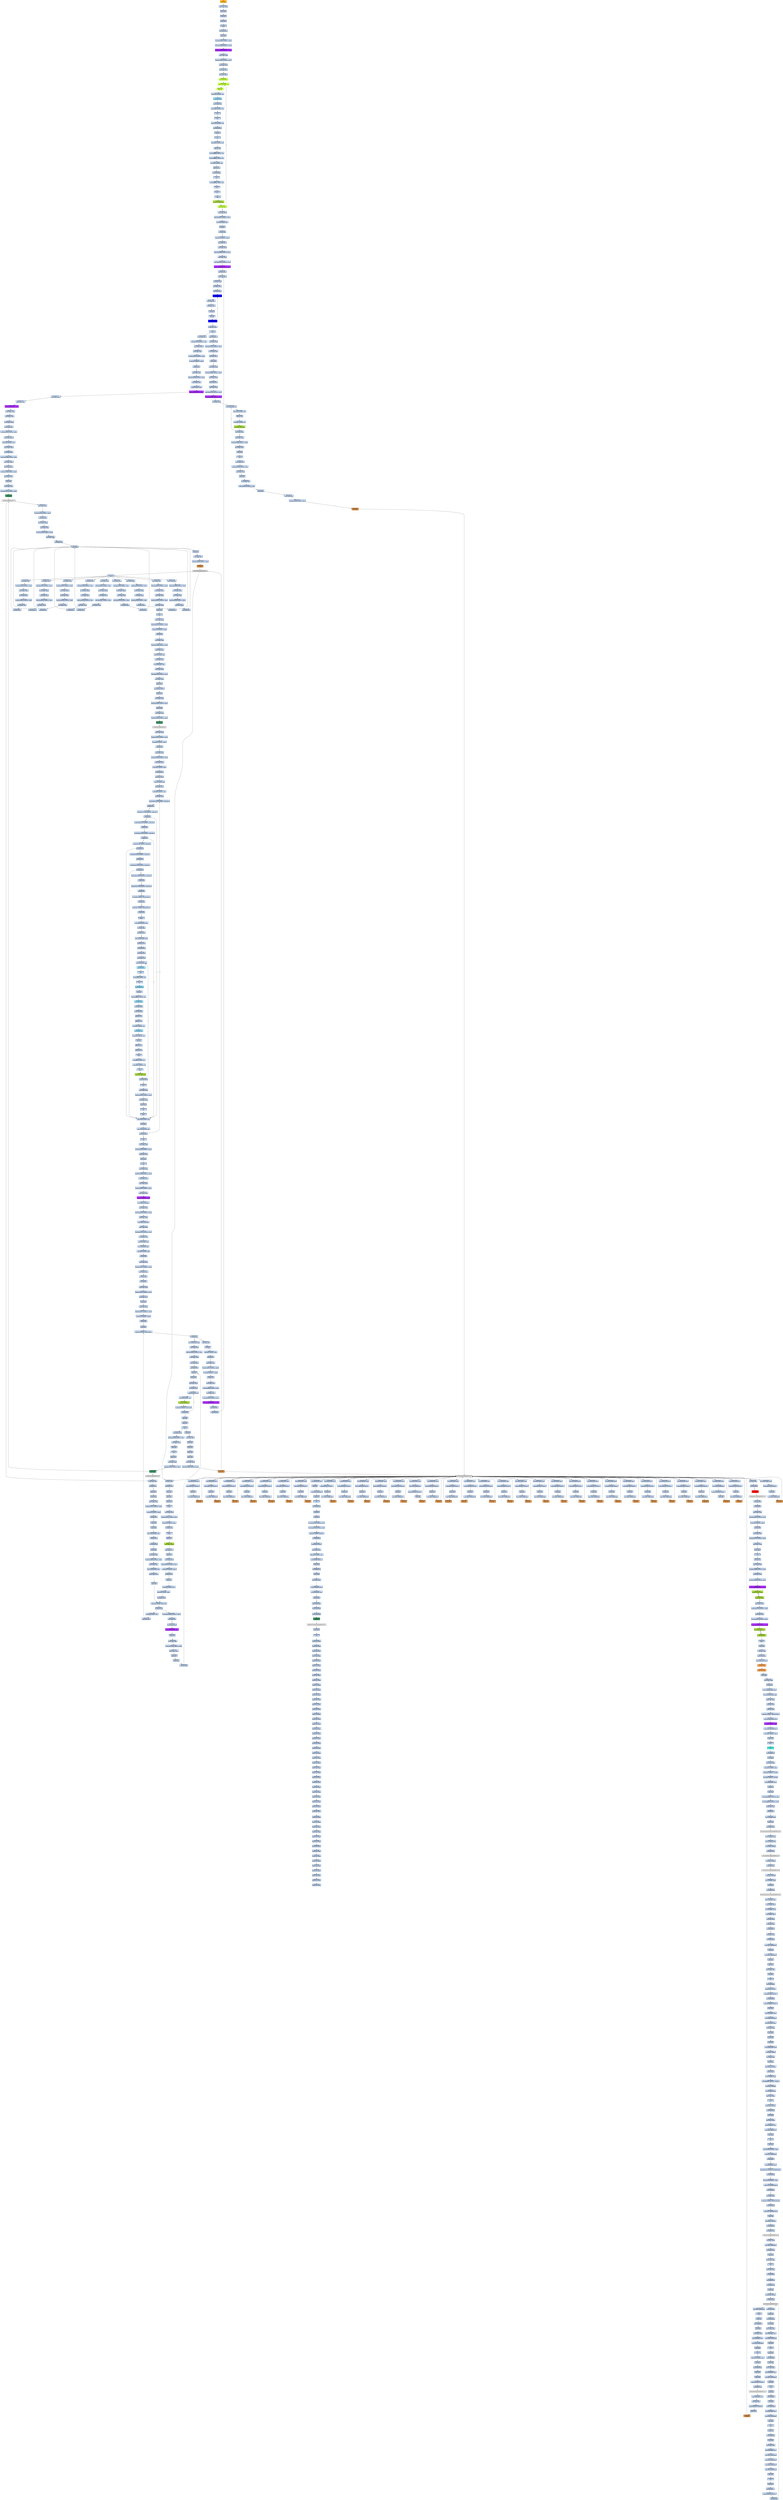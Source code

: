 strict digraph G {
	graph [bgcolor=transparent,
		name=G
	];
	node [color=lightsteelblue,
		fillcolor=lightsteelblue,
		shape=rectangle,
		style=filled
	];
	a0x00425060pushl_ebp	[color=lightgrey,
		fillcolor=orange,
		label="start\npushl %ebp"];
	a0x00425061movl_esp_ebp	[label="0x00425061\nmovl %esp, %ebp"];
	a0x00425060pushl_ebp -> a0x00425061movl_esp_ebp	[color="#000000"];
	a0x00425063pushl_ebx	[label="0x00425063\npushl %ebx"];
	a0x00425061movl_esp_ebp -> a0x00425063pushl_ebx	[color="#000000"];
	a0x00425064pushl_esi	[label="0x00425064\npushl %esi"];
	a0x00425063pushl_ebx -> a0x00425064pushl_esi	[color="#000000"];
	a0x00425065pushl_edi	[label="0x00425065\npushl %edi"];
	a0x00425064pushl_esi -> a0x00425065pushl_edi	[color="#000000"];
	a0x00425066pusha_	[label="0x00425066\npusha "];
	a0x00425065pushl_edi -> a0x00425066pusha_	[color="#000000"];
	a0x00425067call_0x0042506c	[label="0x00425067\ncall 0x0042506c"];
	a0x00425066pusha_ -> a0x00425067call_0x0042506c	[color="#000000"];
	a0x0042506cpopl_ebp	[label="0x0042506c\npopl %ebp"];
	a0x00425067call_0x0042506c -> a0x0042506cpopl_ebp	[color="#000000"];
	a0x0042506dsubl_0x40286cUINT32_ebp	[label="0x0042506d\nsubl $0x40286c<UINT32>, %ebp"];
	a0x0042506cpopl_ebp -> a0x0042506dsubl_0x40286cUINT32_ebp	[color="#000000"];
	a0x00425073movl_0x40345dUINT32_ecx	[label="0x00425073\nmovl $0x40345d<UINT32>, %ecx"];
	a0x0042506dsubl_0x40286cUINT32_ebp -> a0x00425073movl_0x40345dUINT32_ecx	[color="#000000"];
	a0x00425078subl_0x4028c6UINT32_ecx	[color=purple,
		fillcolor=purple,
		label="0x00425078\nsubl $0x4028c6<UINT32>, %ecx"];
	a0x00425073movl_0x40345dUINT32_ecx -> a0x00425078subl_0x4028c6UINT32_ecx	[color="#000000"];
	a0x0042507emovl_ebp_edx	[label="0x0042507e\nmovl %ebp, %edx"];
	a0x00425078subl_0x4028c6UINT32_ecx -> a0x0042507emovl_ebp_edx	[color="#000000"];
	a0x00425080addl_0x4028c6UINT32_edx	[label="0x00425080\naddl $0x4028c6<UINT32>, %edx"];
	a0x0042507emovl_ebp_edx -> a0x00425080addl_0x4028c6UINT32_edx	[color="#000000"];
	a0x00425086leal_edx__edi	[label="0x00425086\nleal (%edx), %edi"];
	a0x00425080addl_0x4028c6UINT32_edx -> a0x00425086leal_edx__edi	[color="#000000"];
	a0x00425088movl_edi_esi	[label="0x00425088\nmovl %edi, %esi"];
	a0x00425086leal_edx__edi -> a0x00425088movl_edi_esi	[color="#000000"];
	a0x0042508axorl_eax_eax	[label="0x0042508a\nxorl %eax, %eax"];
	a0x00425088movl_edi_esi -> a0x0042508axorl_eax_eax	[color="#000000"];
	a0x0042508cjmp_0x00425092	[color=olivedrab1,
		fillcolor=olivedrab1,
		label="0x0042508c\njmp 0x00425092"];
	a0x0042508axorl_eax_eax -> a0x0042508cjmp_0x00425092	[color="#000000"];
	a0x00425092lodsb_ds_esi__al	[color=olivedrab1,
		fillcolor=olivedrab1,
		label="0x00425092\nlodsb %ds:(%esi), %al"];
	a0x0042508cjmp_0x00425092 -> a0x00425092lodsb_ds_esi__al	[color="#000000"];
	a0x00425093decb_al	[color=olivedrab1,
		fillcolor=olivedrab1,
		label="0x00425093\ndecb %al"];
	a0x00425092lodsb_ds_esi__al -> a0x00425093decb_al	[color="#000000"];
	a0x00425095rorb_0x55UINT8_al	[label="0x00425095\nrorb $0x55<UINT8>, %al"];
	a0x00425093decb_al -> a0x00425095rorb_0x55UINT8_al	[color="#000000"];
	a0x00425098jmp_0x0042509b	[color=skyblue,
		fillcolor=skyblue,
		label="0x00425098\njmp 0x0042509b"];
	a0x00425095rorb_0x55UINT8_al -> a0x00425098jmp_0x0042509b	[color="#000000"];
	a0x0042509bjmp_0x0042509e	[label="0x0042509b\njmp 0x0042509e"];
	a0x00425098jmp_0x0042509b -> a0x0042509bjmp_0x0042509e	[color="#000000"];
	a0x0042509eaddb_0x69UINT8_al	[label="0x0042509e\naddb $0x69<UINT8>, %al"];
	a0x0042509bjmp_0x0042509e -> a0x0042509eaddb_0x69UINT8_al	[color="#000000"];
	a0x004250a0nop_	[label="0x004250a0\nnop "];
	a0x0042509eaddb_0x69UINT8_al -> a0x004250a0nop_	[color="#000000"];
	a0x004250a1nop_	[label="0x004250a1\nnop "];
	a0x004250a0nop_ -> a0x004250a1nop_	[color="#000000"];
	a0x004250a2xorb_0x14UINT8_al	[label="0x004250a2\nxorb $0x14<UINT8>, %al"];
	a0x004250a1nop_ -> a0x004250a2xorb_0x14UINT8_al	[color="#000000"];
	a0x004250a4jmp_0x004250a7	[label="0x004250a4\njmp 0x004250a7"];
	a0x004250a2xorb_0x14UINT8_al -> a0x004250a4jmp_0x004250a7	[color="#000000"];
	a0x004250a7decb_al	[label="0x004250a7\ndecb %al"];
	a0x004250a4jmp_0x004250a7 -> a0x004250a7decb_al	[color="#000000"];
	a0x004250a9clc_	[label="0x004250a9\nclc "];
	a0x004250a7decb_al -> a0x004250a9clc_	[color="#000000"];
	a0x004250aarolb_0x63UINT8_al	[label="0x004250aa\nrolb $0x63<UINT8>, %al"];
	a0x004250a9clc_ -> a0x004250aarolb_0x63UINT8_al	[color="#000000"];
	a0x004250adsubb_cl_al	[label="0x004250ad\nsubb %cl, %al"];
	a0x004250aarolb_0x63UINT8_al -> a0x004250adsubb_cl_al	[color="#000000"];
	a0x004250afrorb_0xffffffb2UINT8_al	[label="0x004250af\nrorb $0xffffffb2<UINT8>, %al"];
	a0x004250adsubb_cl_al -> a0x004250afrorb_0xffffffb2UINT8_al	[color="#000000"];
	a0x004250b2subb_0xffffff80UINT8_al	[label="0x004250b2\nsubb $0xffffff80<UINT8>, %al"];
	a0x004250afrorb_0xffffffb2UINT8_al -> a0x004250b2subb_0xffffff80UINT8_al	[color="#000000"];
	a0x004250b4rolb_0x5aUINT8_al	[label="0x004250b4\nrolb $0x5a<UINT8>, %al"];
	a0x004250b2subb_0xffffff80UINT8_al -> a0x004250b4rolb_0x5aUINT8_al	[color="#000000"];
	a0x004250b7subb_cl_al	[label="0x004250b7\nsubb %cl, %al"];
	a0x004250b4rolb_0x5aUINT8_al -> a0x004250b7subb_cl_al	[color="#000000"];
	a0x004250b9jmp_0x004250bc	[label="0x004250b9\njmp 0x004250bc"];
	a0x004250b7subb_cl_al -> a0x004250b9jmp_0x004250bc	[color="#000000"];
	a0x004250bcstc_	[label="0x004250bc\nstc "];
	a0x004250b9jmp_0x004250bc -> a0x004250bcstc_	[color="#000000"];
	a0x004250bdrolb_0xffffffabUINT8_al	[label="0x004250bd\nrolb $0xffffffab<UINT8>, %al"];
	a0x004250bcstc_ -> a0x004250bdrolb_0xffffffabUINT8_al	[color="#000000"];
	a0x004250c0clc_	[label="0x004250c0\nclc "];
	a0x004250bdrolb_0xffffffabUINT8_al -> a0x004250c0clc_	[color="#000000"];
	a0x004250c1clc_	[label="0x004250c1\nclc "];
	a0x004250c0clc_ -> a0x004250c1clc_	[color="#000000"];
	a0x004250c2nop_	[label="0x004250c2\nnop "];
	a0x004250c1clc_ -> a0x004250c2nop_	[color="#000000"];
	a0x004250c3stosb_al_es_edi_	[color=yellowgreen,
		fillcolor=yellowgreen,
		label="0x004250c3\nstosb %al, %es:(%edi)"];
	a0x004250c2nop_ -> a0x004250c3stosb_al_es_edi_	[color="#000000"];
	a0x004250c4loop_0x00425092	[color=olivedrab1,
		fillcolor=olivedrab1,
		label="0x004250c4\nloop 0x00425092"];
	a0x004250c3stosb_al_es_edi_ -> a0x004250c4loop_0x00425092	[color="#000000"];
	a0x004250c4loop_0x00425092 -> a0x00425092lodsb_ds_esi__al	[color="#000000",
		label=T];
	a0x004250c6movl_ebp_edx	[label="0x004250c6\nmovl %ebp, %edx"];
	a0x004250c4loop_0x00425092 -> a0x004250c6movl_ebp_edx	[color="#000000",
		label=F];
	a0x004250c8addl_0x40321fUINT32_edx	[label="0x004250c8\naddl $0x40321f<UINT32>, %edx"];
	a0x004250c6movl_ebp_edx -> a0x004250c8addl_0x40321fUINT32_edx	[color="#000000"];
	a0x004250cemovl_0x20esp__eax	[label="0x004250ce\nmovl 0x20(%esp), %eax"];
	a0x004250c8addl_0x40321fUINT32_edx -> a0x004250cemovl_0x20esp__eax	[color="#000000"];
	a0x004250d2incl_eax	[label="0x004250d2\nincl %eax"];
	a0x004250cemovl_0x20esp__eax -> a0x004250d2incl_eax	[color="#000000"];
	a0x004250d3js_0x004250dd	[label="0x004250d3\njs 0x004250dd"];
	a0x004250d2incl_eax -> a0x004250d3js_0x004250dd	[color="#000000"];
	a0x004250d5movl_0x1UINT32_edx_	[label="0x004250d5\nmovl $0x1<UINT32>, (%edx)"];
	a0x004250d3js_0x004250dd -> a0x004250d5movl_0x1UINT32_edx_	[color="#000000",
		label=F];
	a0x004250dbjmp_0x004250e3	[label="0x004250db\njmp 0x004250e3"];
	a0x004250d5movl_0x1UINT32_edx_ -> a0x004250dbjmp_0x004250e3	[color="#000000"];
	a0x004250e3movl_ebp_edx	[label="0x004250e3\nmovl %ebp, %edx"];
	a0x004250dbjmp_0x004250e3 -> a0x004250e3movl_ebp_edx	[color="#000000"];
	a0x004250e5addl_0x402866UINT32_edx	[label="0x004250e5\naddl $0x402866<UINT32>, %edx"];
	a0x004250e3movl_ebp_edx -> a0x004250e5addl_0x402866UINT32_edx	[color="#000000"];
	a0x004250ebleal_edx__eax	[label="0x004250eb\nleal (%edx), %eax"];
	a0x004250e5addl_0x402866UINT32_edx -> a0x004250ebleal_edx__eax	[color="#000000"];
	a0x004250edmovl_0x403065UINT32_ecx	[label="0x004250ed\nmovl $0x403065<UINT32>, %ecx"];
	a0x004250ebleal_edx__eax -> a0x004250edmovl_0x403065UINT32_ecx	[color="#000000"];
	a0x004250f2subl_0x402866UINT32_ecx	[color=purple,
		fillcolor=purple,
		label="0x004250f2\nsubl $0x402866<UINT32>, %ecx"];
	a0x004250edmovl_0x403065UINT32_ecx -> a0x004250f2subl_0x402866UINT32_ecx	[color="#000000"];
	a0x004250f8call_0x00425401	[label="0x004250f8\ncall 0x00425401"];
	a0x004250f2subl_0x402866UINT32_ecx -> a0x004250f8call_0x00425401	[color="#000000"];
	a0x00425401movl_eax_edi	[label="0x00425401\nmovl %eax, %edi"];
	a0x004250f8call_0x00425401 -> a0x00425401movl_eax_edi	[color="#000000"];
	a0x00425403xorl_eax_eax	[label="0x00425403\nxorl %eax, %eax"];
	a0x00425401movl_eax_edi -> a0x00425403xorl_eax_eax	[color="#000000"];
	a0x00425405xorl_ebx_ebx	[label="0x00425405\nxorl %ebx, %ebx"];
	a0x00425403xorl_eax_eax -> a0x00425405xorl_ebx_ebx	[color="#000000"];
	a0x00425407xorl_edx_edx	[label="0x00425407\nxorl %edx, %edx"];
	a0x00425405xorl_ebx_ebx -> a0x00425407xorl_edx_edx	[color="#000000"];
	a0x00425409movb_edi__al	[color=blue,
		fillcolor=blue,
		label="0x00425409\nmovb (%edi), %al"];
	a0x00425407xorl_edx_edx -> a0x00425409movb_edi__al	[color="#000000"];
	a0x0042540bmull_edx_eax	[label="0x0042540b\nmull %edx, %eax"];
	a0x00425409movb_edi__al -> a0x0042540bmull_edx_eax	[color="#000000"];
	a0x0042540daddl_eax_ebx	[label="0x0042540d\naddl %eax, %ebx"];
	a0x0042540bmull_edx_eax -> a0x0042540daddl_eax_ebx	[color="#000000"];
	a0x0042540fincl_edx	[label="0x0042540f\nincl %edx"];
	a0x0042540daddl_eax_ebx -> a0x0042540fincl_edx	[color="#000000"];
	a0x00425410incl_edi	[label="0x00425410\nincl %edi"];
	a0x0042540fincl_edx -> a0x00425410incl_edi	[color="#000000"];
	a0x00425411loop_0x00425409	[color=blue,
		fillcolor=blue,
		label="0x00425411\nloop 0x00425409"];
	a0x00425410incl_edi -> a0x00425411loop_0x00425409	[color="#000000"];
	a0x00425411loop_0x00425409 -> a0x00425409movb_edi__al	[color="#000000",
		label=T];
	a0x00425413xchgl_eax_ebx	[label="0x00425413\nxchgl %eax, %ebx"];
	a0x00425411loop_0x00425409 -> a0x00425413xchgl_eax_ebx	[color="#000000",
		label=F];
	a0x00425414ret	[label="0x00425414\nret"];
	a0x00425413xchgl_eax_ebx -> a0x00425414ret	[color="#000000"];
	a0x004250fdmovl_ebp_edx	[label="0x004250fd\nmovl %ebp, %edx"];
	a0x00425414ret -> a0x004250fdmovl_ebp_edx	[color="#000000"];
	a0x00425815jmp_0x00425819	[label="0x00425815\njmp 0x00425819"];
	a0x00425414ret -> a0x00425815jmp_0x00425819	[color="#000000"];
	a0x004250ffaddl_0x40321bUINT32_edx	[label="0x004250ff\naddl $0x40321b<UINT32>, %edx"];
	a0x004250fdmovl_ebp_edx -> a0x004250ffaddl_0x40321bUINT32_edx	[color="#000000"];
	a0x00425105movl_eax_edx_	[label="0x00425105\nmovl %eax, (%edx)"];
	a0x004250ffaddl_0x40321bUINT32_edx -> a0x00425105movl_eax_edx_	[color="#000000"];
	a0x00425107movl_ebp_edx	[label="0x00425107\nmovl %ebp, %edx"];
	a0x00425105movl_eax_edx_ -> a0x00425107movl_ebp_edx	[color="#000000"];
	a0x00425109addl_0x403213UINT32_edx	[label="0x00425109\naddl $0x403213<UINT32>, %edx"];
	a0x00425107movl_ebp_edx -> a0x00425109addl_0x403213UINT32_edx	[color="#000000"];
	a0x0042510ftestl_0x1UINT32_edx_	[label="0x0042510f\ntestl $0x1<UINT32>, (%edx)"];
	a0x00425109addl_0x403213UINT32_edx -> a0x0042510ftestl_0x1UINT32_edx_	[color="#000000"];
	a0x00425115je_0x0042515f	[label="0x00425115\nje 0x0042515f"];
	a0x0042510ftestl_0x1UINT32_edx_ -> a0x00425115je_0x0042515f	[color="#000000"];
	a0x0042515fmovl_ebp_edx	[label="0x0042515f\nmovl %ebp, %edx"];
	a0x00425115je_0x0042515f -> a0x0042515fmovl_ebp_edx	[color="#000000",
		label=T];
	a0x00425161addl_0x40320bUINT32_edx	[label="0x00425161\naddl $0x40320b<UINT32>, %edx"];
	a0x0042515fmovl_ebp_edx -> a0x00425161addl_0x40320bUINT32_edx	[color="#000000"];
	a0x00425167movl_edx__eax	[label="0x00425167\nmovl (%edx), %eax"];
	a0x00425161addl_0x40320bUINT32_edx -> a0x00425167movl_edx__eax	[color="#000000"];
	a0x00425169addl_0x3ceax__eax	[label="0x00425169\naddl 0x3c(%eax), %eax"];
	a0x00425167movl_edx__eax -> a0x00425169addl_0x3ceax__eax	[color="#000000"];
	a0x0042516caddl_0x80UINT32_eax	[color=purple,
		fillcolor=purple,
		label="0x0042516c\naddl $0x80<UINT32>, %eax"];
	a0x00425169addl_0x3ceax__eax -> a0x0042516caddl_0x80UINT32_eax	[color="#000000"];
	a0x00425171movl_eax__ecx	[label="0x00425171\nmovl (%eax), %ecx"];
	a0x0042516caddl_0x80UINT32_eax -> a0x00425171movl_eax__ecx	[color="#000000"];
	a0x00425173addl_edx__ecx	[label="0x00425173\naddl (%edx), %ecx"];
	a0x00425171movl_eax__ecx -> a0x00425173addl_edx__ecx	[color="#000000"];
	a0x00425175addl_0x10UINT8_ecx	[color=purple,
		fillcolor=purple,
		label="0x00425175\naddl $0x10<UINT8>, %ecx"];
	a0x00425173addl_edx__ecx -> a0x00425175addl_0x10UINT8_ecx	[color="#000000"];
	a0x00425178movl_ecx__eax	[label="0x00425178\nmovl (%ecx), %eax"];
	a0x00425175addl_0x10UINT8_ecx -> a0x00425178movl_ecx__eax	[color="#000000"];
	a0x0042517aaddl_edx__eax	[label="0x0042517a\naddl (%edx), %eax"];
	a0x00425178movl_ecx__eax -> a0x0042517aaddl_edx__eax	[color="#000000"];
	a0x0042517cmovl_eax__ebx	[label="0x0042517c\nmovl (%eax), %ebx"];
	a0x0042517aaddl_edx__eax -> a0x0042517cmovl_eax__ebx	[color="#000000"];
	a0x0042517emovl_ebp_edx	[label="0x0042517e\nmovl %ebp, %edx"];
	a0x0042517cmovl_eax__ebx -> a0x0042517emovl_ebp_edx	[color="#000000"];
	a0x00425180addl_0x403397UINT32_edx	[label="0x00425180\naddl $0x403397<UINT32>, %edx"];
	a0x0042517emovl_ebp_edx -> a0x00425180addl_0x403397UINT32_edx	[color="#000000"];
	a0x00425186movl_ebx_edx_	[label="0x00425186\nmovl %ebx, (%edx)"];
	a0x00425180addl_0x403397UINT32_edx -> a0x00425186movl_ebx_edx_	[color="#000000"];
	a0x00425188addl_0x4UINT8_eax	[label="0x00425188\naddl $0x4<UINT8>, %eax"];
	a0x00425186movl_ebx_edx_ -> a0x00425188addl_0x4UINT8_eax	[color="#000000"];
	a0x0042518bmovl_eax__ebx	[label="0x0042518b\nmovl (%eax), %ebx"];
	a0x00425188addl_0x4UINT8_eax -> a0x0042518bmovl_eax__ebx	[color="#000000"];
	a0x0042518dmovl_ebp_edx	[label="0x0042518d\nmovl %ebp, %edx"];
	a0x0042518bmovl_eax__ebx -> a0x0042518dmovl_ebp_edx	[color="#000000"];
	a0x0042518faddl_0x40339bUINT32_edx	[label="0x0042518f\naddl $0x40339b<UINT32>, %edx"];
	a0x0042518dmovl_ebp_edx -> a0x0042518faddl_0x40339bUINT32_edx	[color="#000000"];
	a0x00425195movl_ebx_edx_	[label="0x00425195\nmovl %ebx, (%edx)"];
	a0x0042518faddl_0x40339bUINT32_edx -> a0x00425195movl_ebx_edx_	[color="#000000"];
	a0x00425197movl_ebp_edx	[label="0x00425197\nmovl %ebp, %edx"];
	a0x00425195movl_ebx_edx_ -> a0x00425197movl_ebp_edx	[color="#000000"];
	a0x00425199addl_0x40339fUINT32_edx	[label="0x00425199\naddl $0x40339f<UINT32>, %edx"];
	a0x00425197movl_ebp_edx -> a0x00425199addl_0x40339fUINT32_edx	[color="#000000"];
	a0x0042519fleal_edx__eax	[label="0x0042519f\nleal (%edx), %eax"];
	a0x00425199addl_0x40339fUINT32_edx -> a0x0042519fleal_edx__eax	[color="#000000"];
	a0x004251a1pushl_eax	[label="0x004251a1\npushl %eax"];
	a0x0042519fleal_edx__eax -> a0x004251a1pushl_eax	[color="#000000"];
	a0x004251a2movl_ebp_edx	[label="0x004251a2\nmovl %ebp, %edx"];
	a0x004251a1pushl_eax -> a0x004251a2movl_ebp_edx	[color="#000000"];
	a0x004251a4addl_0x403397UINT32_edx	[label="0x004251a4\naddl $0x403397<UINT32>, %edx"];
	a0x004251a2movl_ebp_edx -> a0x004251a4addl_0x403397UINT32_edx	[color="#000000"];
	a0x004251aacall_edx_	[color=seagreen,
		fillcolor=seagreen,
		label="0x004251aa\ncall (%edx)"];
	a0x004251a4addl_0x403397UINT32_edx -> a0x004251aacall_edx_	[color="#000000"];
	LoadLibraryA_kernel32_dll	[color=lightgrey,
		fillcolor=lightgrey,
		label="LoadLibraryA@kernel32.dll"];
	a0x004251aacall_edx_ -> LoadLibraryA_kernel32_dll	[color="#000000"];
	a0x004251acmovl_ebp_edx	[label="0x004251ac\nmovl %ebp, %edx"];
	LoadLibraryA_kernel32_dll -> a0x004251acmovl_ebp_edx	[color="#000000"];
	a0x0042567atestl_eax_eax	[label="0x0042567a\ntestl %eax, %eax"];
	LoadLibraryA_kernel32_dll -> a0x0042567atestl_eax_eax	[color="#000000"];
	a0x004251aeaddl_0x4033acUINT32_edx	[label="0x004251ae\naddl $0x4033ac<UINT32>, %edx"];
	a0x004251acmovl_ebp_edx -> a0x004251aeaddl_0x4033acUINT32_edx	[color="#000000"];
	a0x004251b4movl_eax_esi	[label="0x004251b4\nmovl %eax, %esi"];
	a0x004251aeaddl_0x4033acUINT32_edx -> a0x004251b4movl_eax_esi	[color="#000000"];
	a0x004251b6movl_eax_edx_	[label="0x004251b6\nmovl %eax, (%edx)"];
	a0x004251b4movl_eax_esi -> a0x004251b6movl_eax_edx_	[color="#000000"];
	a0x004251b8movl_ebp_edx	[label="0x004251b8\nmovl %ebp, %edx"];
	a0x004251b6movl_eax_edx_ -> a0x004251b8movl_ebp_edx	[color="#000000"];
	a0x004251baaddl_0x4033b0UINT32_edx	[label="0x004251ba\naddl $0x4033b0<UINT32>, %edx"];
	a0x004251b8movl_ebp_edx -> a0x004251baaddl_0x4033b0UINT32_edx	[color="#000000"];
	a0x004251c0leal_edx__eax	[label="0x004251c0\nleal (%edx), %eax"];
	a0x004251baaddl_0x4033b0UINT32_edx -> a0x004251c0leal_edx__eax	[color="#000000"];
	a0x004251c2call_0x004252a5	[label="0x004251c2\ncall 0x004252a5"];
	a0x004251c0leal_edx__eax -> a0x004251c2call_0x004252a5	[color="#000000"];
	a0x004252a5pushl_eax	[label="0x004252a5\npushl %eax"];
	a0x004251c2call_0x004252a5 -> a0x004252a5pushl_eax	[color="#000000"];
	a0x004252a6pushl_esi	[label="0x004252a6\npushl %esi"];
	a0x004252a5pushl_eax -> a0x004252a6pushl_esi	[color="#000000"];
	a0x004252a7movl_ebp_edx	[label="0x004252a7\nmovl %ebp, %edx"];
	a0x004252a6pushl_esi -> a0x004252a7movl_ebp_edx	[color="#000000"];
	a0x004252a9addl_0x40339bUINT32_edx	[label="0x004252a9\naddl $0x40339b<UINT32>, %edx"];
	a0x004252a7movl_ebp_edx -> a0x004252a9addl_0x40339bUINT32_edx	[color="#000000"];
	a0x004252afcall_edx_	[color=peru,
		fillcolor=peru,
		label="0x004252af\ncall (%edx)"];
	a0x004252a9addl_0x40339bUINT32_edx -> a0x004252afcall_edx_	[color="#000000"];
	GetProcAddress_kernel32_dll	[color=lightgrey,
		fillcolor=lightgrey,
		label="GetProcAddress@kernel32.dll"];
	a0x004252afcall_edx_ -> GetProcAddress_kernel32_dll	[color="#000000"];
	a0x004252b1ret	[label="0x004252b1\nret"];
	GetProcAddress_kernel32_dll -> a0x004252b1ret	[color="#000000"];
	a0x00425700orl_eax_eax	[label="0x00425700\norl %eax, %eax"];
	GetProcAddress_kernel32_dll -> a0x00425700orl_eax_eax	[color="#000000"];
	a0x004251c7movl_ebp_edx	[label="0x004251c7\nmovl %ebp, %edx"];
	a0x004252b1ret -> a0x004251c7movl_ebp_edx	[color="#000000"];
	a0x004251e0movl_ebp_edx	[label="0x004251e0\nmovl %ebp, %edx"];
	a0x004252b1ret -> a0x004251e0movl_ebp_edx	[color="#000000"];
	a0x004251f9movl_ebp_edx	[label="0x004251f9\nmovl %ebp, %edx"];
	a0x004252b1ret -> a0x004251f9movl_ebp_edx	[color="#000000"];
	a0x00425212movl_ebp_edx	[label="0x00425212\nmovl %ebp, %edx"];
	a0x004252b1ret -> a0x00425212movl_ebp_edx	[color="#000000"];
	a0x0042522bmovl_ebp_edx	[label="0x0042522b\nmovl %ebp, %edx"];
	a0x004252b1ret -> a0x0042522bmovl_ebp_edx	[color="#000000"];
	a0x00425244movl_ebp_edx	[label="0x00425244\nmovl %ebp, %edx"];
	a0x004252b1ret -> a0x00425244movl_ebp_edx	[color="#000000"];
	a0x0042525dmovl_ebp_edx	[label="0x0042525d\nmovl %ebp, %edx"];
	a0x004252b1ret -> a0x0042525dmovl_ebp_edx	[color="#000000"];
	a0x00425276movl_ebp_edx	[label="0x00425276\nmovl %ebp, %edx"];
	a0x004252b1ret -> a0x00425276movl_ebp_edx	[color="#000000"];
	a0x0042528fmovl_ebp_edx	[label="0x0042528f\nmovl %ebp, %edx"];
	a0x004252b1ret -> a0x0042528fmovl_ebp_edx	[color="#000000"];
	a0x004251c9addl_0x4033c1UINT32_edx	[label="0x004251c9\naddl $0x4033c1<UINT32>, %edx"];
	a0x004251c7movl_ebp_edx -> a0x004251c9addl_0x4033c1UINT32_edx	[color="#000000"];
	a0x004251cfmovl_eax_edx_	[label="0x004251cf\nmovl %eax, (%edx)"];
	a0x004251c9addl_0x4033c1UINT32_edx -> a0x004251cfmovl_eax_edx_	[color="#000000"];
	a0x004251d1movl_ebp_edx	[label="0x004251d1\nmovl %ebp, %edx"];
	a0x004251cfmovl_eax_edx_ -> a0x004251d1movl_ebp_edx	[color="#000000"];
	a0x004251d3addl_0x4033c5UINT32_edx	[label="0x004251d3\naddl $0x4033c5<UINT32>, %edx"];
	a0x004251d1movl_ebp_edx -> a0x004251d3addl_0x4033c5UINT32_edx	[color="#000000"];
	a0x004251d9leal_edx__eax	[label="0x004251d9\nleal (%edx), %eax"];
	a0x004251d3addl_0x4033c5UINT32_edx -> a0x004251d9leal_edx__eax	[color="#000000"];
	a0x004251dbcall_0x004252a5	[label="0x004251db\ncall 0x004252a5"];
	a0x004251d9leal_edx__eax -> a0x004251dbcall_0x004252a5	[color="#000000"];
	a0x004251dbcall_0x004252a5 -> a0x004252a5pushl_eax	[color="#000000"];
	a0x004251e2addl_0x4033d4UINT32_edx	[label="0x004251e2\naddl $0x4033d4<UINT32>, %edx"];
	a0x004251e0movl_ebp_edx -> a0x004251e2addl_0x4033d4UINT32_edx	[color="#000000"];
	a0x004251e8movl_eax_edx_	[label="0x004251e8\nmovl %eax, (%edx)"];
	a0x004251e2addl_0x4033d4UINT32_edx -> a0x004251e8movl_eax_edx_	[color="#000000"];
	a0x004251eamovl_ebp_edx	[label="0x004251ea\nmovl %ebp, %edx"];
	a0x004251e8movl_eax_edx_ -> a0x004251eamovl_ebp_edx	[color="#000000"];
	a0x004251ecaddl_0x4033d8UINT32_edx	[label="0x004251ec\naddl $0x4033d8<UINT32>, %edx"];
	a0x004251eamovl_ebp_edx -> a0x004251ecaddl_0x4033d8UINT32_edx	[color="#000000"];
	a0x004251f2leal_edx__eax	[label="0x004251f2\nleal (%edx), %eax"];
	a0x004251ecaddl_0x4033d8UINT32_edx -> a0x004251f2leal_edx__eax	[color="#000000"];
	a0x004251f4call_0x004252a5	[label="0x004251f4\ncall 0x004252a5"];
	a0x004251f2leal_edx__eax -> a0x004251f4call_0x004252a5	[color="#000000"];
	a0x004251f4call_0x004252a5 -> a0x004252a5pushl_eax	[color="#000000"];
	a0x004251fbaddl_0x4033ebUINT32_edx	[label="0x004251fb\naddl $0x4033eb<UINT32>, %edx"];
	a0x004251f9movl_ebp_edx -> a0x004251fbaddl_0x4033ebUINT32_edx	[color="#000000"];
	a0x00425201movl_eax_edx_	[label="0x00425201\nmovl %eax, (%edx)"];
	a0x004251fbaddl_0x4033ebUINT32_edx -> a0x00425201movl_eax_edx_	[color="#000000"];
	a0x00425203movl_ebp_edx	[label="0x00425203\nmovl %ebp, %edx"];
	a0x00425201movl_eax_edx_ -> a0x00425203movl_ebp_edx	[color="#000000"];
	a0x00425205addl_0x4033efUINT32_edx	[label="0x00425205\naddl $0x4033ef<UINT32>, %edx"];
	a0x00425203movl_ebp_edx -> a0x00425205addl_0x4033efUINT32_edx	[color="#000000"];
	a0x0042520bleal_edx__eax	[label="0x0042520b\nleal (%edx), %eax"];
	a0x00425205addl_0x4033efUINT32_edx -> a0x0042520bleal_edx__eax	[color="#000000"];
	a0x0042520dcall_0x004252a5	[label="0x0042520d\ncall 0x004252a5"];
	a0x0042520bleal_edx__eax -> a0x0042520dcall_0x004252a5	[color="#000000"];
	a0x0042520dcall_0x004252a5 -> a0x004252a5pushl_eax	[color="#000000"];
	a0x00425214addl_0x4033fbUINT32_edx	[label="0x00425214\naddl $0x4033fb<UINT32>, %edx"];
	a0x00425212movl_ebp_edx -> a0x00425214addl_0x4033fbUINT32_edx	[color="#000000"];
	a0x0042521amovl_eax_edx_	[label="0x0042521a\nmovl %eax, (%edx)"];
	a0x00425214addl_0x4033fbUINT32_edx -> a0x0042521amovl_eax_edx_	[color="#000000"];
	a0x0042521cmovl_ebp_edx	[label="0x0042521c\nmovl %ebp, %edx"];
	a0x0042521amovl_eax_edx_ -> a0x0042521cmovl_ebp_edx	[color="#000000"];
	a0x0042521eaddl_0x4033ffUINT32_edx	[label="0x0042521e\naddl $0x4033ff<UINT32>, %edx"];
	a0x0042521cmovl_ebp_edx -> a0x0042521eaddl_0x4033ffUINT32_edx	[color="#000000"];
	a0x00425224leal_edx__eax	[label="0x00425224\nleal (%edx), %eax"];
	a0x0042521eaddl_0x4033ffUINT32_edx -> a0x00425224leal_edx__eax	[color="#000000"];
	a0x00425226call_0x004252a5	[label="0x00425226\ncall 0x004252a5"];
	a0x00425224leal_edx__eax -> a0x00425226call_0x004252a5	[color="#000000"];
	a0x00425226call_0x004252a5 -> a0x004252a5pushl_eax	[color="#000000"];
	a0x0042522daddl_0x40340bUINT32_edx	[label="0x0042522d\naddl $0x40340b<UINT32>, %edx"];
	a0x0042522bmovl_ebp_edx -> a0x0042522daddl_0x40340bUINT32_edx	[color="#000000"];
	a0x00425233movl_eax_edx_	[label="0x00425233\nmovl %eax, (%edx)"];
	a0x0042522daddl_0x40340bUINT32_edx -> a0x00425233movl_eax_edx_	[color="#000000"];
	a0x00425235movl_ebp_edx	[label="0x00425235\nmovl %ebp, %edx"];
	a0x00425233movl_eax_edx_ -> a0x00425235movl_ebp_edx	[color="#000000"];
	a0x00425237addl_0x40340fUINT32_edx	[label="0x00425237\naddl $0x40340f<UINT32>, %edx"];
	a0x00425235movl_ebp_edx -> a0x00425237addl_0x40340fUINT32_edx	[color="#000000"];
	a0x0042523dleal_edx__eax	[label="0x0042523d\nleal (%edx), %eax"];
	a0x00425237addl_0x40340fUINT32_edx -> a0x0042523dleal_edx__eax	[color="#000000"];
	a0x0042523fcall_0x004252a5	[label="0x0042523f\ncall 0x004252a5"];
	a0x0042523dleal_edx__eax -> a0x0042523fcall_0x004252a5	[color="#000000"];
	a0x0042523fcall_0x004252a5 -> a0x004252a5pushl_eax	[color="#000000"];
	a0x00425246addl_0x40341aUINT32_edx	[label="0x00425246\naddl $0x40341a<UINT32>, %edx"];
	a0x00425244movl_ebp_edx -> a0x00425246addl_0x40341aUINT32_edx	[color="#000000"];
	a0x0042524cmovl_eax_edx_	[label="0x0042524c\nmovl %eax, (%edx)"];
	a0x00425246addl_0x40341aUINT32_edx -> a0x0042524cmovl_eax_edx_	[color="#000000"];
	a0x0042524emovl_ebp_edx	[label="0x0042524e\nmovl %ebp, %edx"];
	a0x0042524cmovl_eax_edx_ -> a0x0042524emovl_ebp_edx	[color="#000000"];
	a0x00425250addl_0x40341eUINT32_edx	[label="0x00425250\naddl $0x40341e<UINT32>, %edx"];
	a0x0042524emovl_ebp_edx -> a0x00425250addl_0x40341eUINT32_edx	[color="#000000"];
	a0x00425256leal_edx__eax	[label="0x00425256\nleal (%edx), %eax"];
	a0x00425250addl_0x40341eUINT32_edx -> a0x00425256leal_edx__eax	[color="#000000"];
	a0x00425258call_0x004252a5	[label="0x00425258\ncall 0x004252a5"];
	a0x00425256leal_edx__eax -> a0x00425258call_0x004252a5	[color="#000000"];
	a0x00425258call_0x004252a5 -> a0x004252a5pushl_eax	[color="#000000"];
	a0x0042525faddl_0x403427UINT32_edx	[label="0x0042525f\naddl $0x403427<UINT32>, %edx"];
	a0x0042525dmovl_ebp_edx -> a0x0042525faddl_0x403427UINT32_edx	[color="#000000"];
	a0x00425265movl_eax_edx_	[label="0x00425265\nmovl %eax, (%edx)"];
	a0x0042525faddl_0x403427UINT32_edx -> a0x00425265movl_eax_edx_	[color="#000000"];
	a0x00425267movl_ebp_edx	[label="0x00425267\nmovl %ebp, %edx"];
	a0x00425265movl_eax_edx_ -> a0x00425267movl_ebp_edx	[color="#000000"];
	a0x00425269addl_0x40342bUINT32_edx	[label="0x00425269\naddl $0x40342b<UINT32>, %edx"];
	a0x00425267movl_ebp_edx -> a0x00425269addl_0x40342bUINT32_edx	[color="#000000"];
	a0x0042526fleal_edx__eax	[label="0x0042526f\nleal (%edx), %eax"];
	a0x00425269addl_0x40342bUINT32_edx -> a0x0042526fleal_edx__eax	[color="#000000"];
	a0x00425271call_0x004252a5	[label="0x00425271\ncall 0x004252a5"];
	a0x0042526fleal_edx__eax -> a0x00425271call_0x004252a5	[color="#000000"];
	a0x00425271call_0x004252a5 -> a0x004252a5pushl_eax	[color="#000000"];
	a0x00425278addl_0x403437UINT32_edx	[label="0x00425278\naddl $0x403437<UINT32>, %edx"];
	a0x00425276movl_ebp_edx -> a0x00425278addl_0x403437UINT32_edx	[color="#000000"];
	a0x0042527emovl_eax_edx_	[label="0x0042527e\nmovl %eax, (%edx)"];
	a0x00425278addl_0x403437UINT32_edx -> a0x0042527emovl_eax_edx_	[color="#000000"];
	a0x00425280movl_ebp_edx	[label="0x00425280\nmovl %ebp, %edx"];
	a0x0042527emovl_eax_edx_ -> a0x00425280movl_ebp_edx	[color="#000000"];
	a0x00425282addl_0x40343bUINT32_edx	[label="0x00425282\naddl $0x40343b<UINT32>, %edx"];
	a0x00425280movl_ebp_edx -> a0x00425282addl_0x40343bUINT32_edx	[color="#000000"];
	a0x00425288leal_edx__eax	[label="0x00425288\nleal (%edx), %eax"];
	a0x00425282addl_0x40343bUINT32_edx -> a0x00425288leal_edx__eax	[color="#000000"];
	a0x0042528acall_0x004252a5	[label="0x0042528a\ncall 0x004252a5"];
	a0x00425288leal_edx__eax -> a0x0042528acall_0x004252a5	[color="#000000"];
	a0x0042528acall_0x004252a5 -> a0x004252a5pushl_eax	[color="#000000"];
	a0x00425291addl_0x403447UINT32_edx	[label="0x00425291\naddl $0x403447<UINT32>, %edx"];
	a0x0042528fmovl_ebp_edx -> a0x00425291addl_0x403447UINT32_edx	[color="#000000"];
	a0x00425297movl_eax_edx_	[label="0x00425297\nmovl %eax, (%edx)"];
	a0x00425291addl_0x403447UINT32_edx -> a0x00425297movl_eax_edx_	[color="#000000"];
	a0x00425299movl_ebp_edx	[label="0x00425299\nmovl %ebp, %edx"];
	a0x00425297movl_eax_edx_ -> a0x00425299movl_ebp_edx	[color="#000000"];
	a0x0042529baddl_0x402ab2UINT32_edx	[label="0x0042529b\naddl $0x402ab2<UINT32>, %edx"];
	a0x00425299movl_ebp_edx -> a0x0042529baddl_0x402ab2UINT32_edx	[color="#000000"];
	a0x004252a1leal_edx__eax	[label="0x004252a1\nleal (%edx), %eax"];
	a0x0042529baddl_0x402ab2UINT32_edx -> a0x004252a1leal_edx__eax	[color="#000000"];
	a0x004252a3pushl_eax	[label="0x004252a3\npushl %eax"];
	a0x004252a1leal_edx__eax -> a0x004252a3pushl_eax	[color="#000000"];
	a0x004252a4ret	[label="0x004252a4\nret"];
	a0x004252a3pushl_eax -> a0x004252a4ret	[color="#000000"];
	a0x004252b2movl_ebp_edx	[label="0x004252b2\nmovl %ebp, %edx"];
	a0x004252a4ret -> a0x004252b2movl_ebp_edx	[color="#000000"];
	a0x004252b4addl_0x403213UINT32_edx	[label="0x004252b4\naddl $0x403213<UINT32>, %edx"];
	a0x004252b2movl_ebp_edx -> a0x004252b4addl_0x403213UINT32_edx	[color="#000000"];
	a0x004252batestl_0x10UINT32_edx_	[label="0x004252ba\ntestl $0x10<UINT32>, (%edx)"];
	a0x004252b4addl_0x403213UINT32_edx -> a0x004252batestl_0x10UINT32_edx_	[color="#000000"];
	a0x004252c0je_0x004252fd	[label="0x004252c0\nje 0x004252fd"];
	a0x004252batestl_0x10UINT32_edx_ -> a0x004252c0je_0x004252fd	[color="#000000"];
	a0x004252fdmovl_ebp_edx	[label="0x004252fd\nmovl %ebp, %edx"];
	a0x004252c0je_0x004252fd -> a0x004252fdmovl_ebp_edx	[color="#000000",
		label=T];
	a0x004252ffaddl_0x40320bUINT32_edx	[label="0x004252ff\naddl $0x40320b<UINT32>, %edx"];
	a0x004252fdmovl_ebp_edx -> a0x004252ffaddl_0x40320bUINT32_edx	[color="#000000"];
	a0x00425305movl_edx__edi	[label="0x00425305\nmovl (%edx), %edi"];
	a0x004252ffaddl_0x40320bUINT32_edx -> a0x00425305movl_edx__edi	[color="#000000"];
	a0x00425307addl_0x3cedi__edi	[label="0x00425307\naddl 0x3c(%edi), %edi"];
	a0x00425305movl_edx__edi -> a0x00425307addl_0x3cedi__edi	[color="#000000"];
	a0x0042530amovl_edx__esi	[label="0x0042530a\nmovl (%edx), %esi"];
	a0x00425307addl_0x3cedi__edi -> a0x0042530amovl_edx__esi	[color="#000000"];
	a0x0042530cmovl_0x54edi__ecx	[label="0x0042530c\nmovl 0x54(%edi), %ecx"];
	a0x0042530amovl_edx__esi -> a0x0042530cmovl_0x54edi__ecx	[color="#000000"];
	a0x0042530fmovl_ebp_edx	[label="0x0042530f\nmovl %ebp, %edx"];
	a0x0042530cmovl_0x54edi__ecx -> a0x0042530fmovl_ebp_edx	[color="#000000"];
	a0x00425311addl_0x403479UINT32_edx	[label="0x00425311\naddl $0x403479<UINT32>, %edx"];
	a0x0042530fmovl_ebp_edx -> a0x00425311addl_0x403479UINT32_edx	[color="#000000"];
	a0x00425317leal_edx__eax	[label="0x00425317\nleal (%edx), %eax"];
	a0x00425311addl_0x403479UINT32_edx -> a0x00425317leal_edx__eax	[color="#000000"];
	a0x00425319pushl_eax	[label="0x00425319\npushl %eax"];
	a0x00425317leal_edx__eax -> a0x00425319pushl_eax	[color="#000000"];
	a0x0042531apushl_0x4UINT8	[label="0x0042531a\npushl $0x4<UINT8>"];
	a0x00425319pushl_eax -> a0x0042531apushl_0x4UINT8	[color="#000000"];
	a0x0042531cpushl_ecx	[label="0x0042531c\npushl %ecx"];
	a0x0042531apushl_0x4UINT8 -> a0x0042531cpushl_ecx	[color="#000000"];
	a0x0042531dmovl_ebp_edx	[label="0x0042531d\nmovl %ebp, %edx"];
	a0x0042531cpushl_ecx -> a0x0042531dmovl_ebp_edx	[color="#000000"];
	a0x0042531faddl_0x40320bUINT32_edx	[label="0x0042531f\naddl $0x40320b<UINT32>, %edx"];
	a0x0042531dmovl_ebp_edx -> a0x0042531faddl_0x40320bUINT32_edx	[color="#000000"];
	a0x00425325pushl_edx_	[label="0x00425325\npushl (%edx)"];
	a0x0042531faddl_0x40320bUINT32_edx -> a0x00425325pushl_edx_	[color="#000000"];
	a0x00425327movl_ebp_edx	[label="0x00425327\nmovl %ebp, %edx"];
	a0x00425325pushl_edx_ -> a0x00425327movl_ebp_edx	[color="#000000"];
	a0x00425329addl_0x4033d4UINT32_edx	[label="0x00425329\naddl $0x4033d4<UINT32>, %edx"];
	a0x00425327movl_ebp_edx -> a0x00425329addl_0x4033d4UINT32_edx	[color="#000000"];
	a0x0042532fcall_edx_	[color=seagreen,
		fillcolor=seagreen,
		label="0x0042532f\ncall (%edx)"];
	a0x00425329addl_0x4033d4UINT32_edx -> a0x0042532fcall_edx_	[color="#000000"];
	VirtualProtect_Kernel32_dll	[color=lightgrey,
		fillcolor=lightgrey,
		label="VirtualProtect@Kernel32.dll"];
	a0x0042532fcall_edx_ -> VirtualProtect_Kernel32_dll	[color="#000000"];
	a0x00425331movl_ebp_edx	[label="0x00425331\nmovl %ebp, %edx"];
	VirtualProtect_Kernel32_dll -> a0x00425331movl_ebp_edx	[color="#000000"];
	a0x00425333addl_0x403213UINT32_edx	[label="0x00425333\naddl $0x403213<UINT32>, %edx"];
	a0x00425331movl_ebp_edx -> a0x00425333addl_0x403213UINT32_edx	[color="#000000"];
	a0x00425339testl_0x8UINT32_edx_	[label="0x00425339\ntestl $0x8<UINT32>, (%edx)"];
	a0x00425333addl_0x403213UINT32_edx -> a0x00425339testl_0x8UINT32_edx_	[color="#000000"];
	a0x0042533fje_0x0042542e	[label="0x0042533f\nje 0x0042542e"];
	a0x00425339testl_0x8UINT32_edx_ -> a0x0042533fje_0x0042542e	[color="#000000"];
	a0x0042542emovl_ebp_edx	[label="0x0042542e\nmovl %ebp, %edx"];
	a0x0042533fje_0x0042542e -> a0x0042542emovl_ebp_edx	[color="#000000",
		label=T];
	a0x00425430addl_0x40320bUINT32_edx	[label="0x00425430\naddl $0x40320b<UINT32>, %edx"];
	a0x0042542emovl_ebp_edx -> a0x00425430addl_0x40320bUINT32_edx	[color="#000000"];
	a0x00425436movl_edx__eax	[label="0x00425436\nmovl (%edx), %eax"];
	a0x00425430addl_0x40320bUINT32_edx -> a0x00425436movl_edx__eax	[color="#000000"];
	a0x00425438movl_0x1UINT32_ebx	[label="0x00425438\nmovl $0x1<UINT32>, %ebx"];
	a0x00425436movl_edx__eax -> a0x00425438movl_0x1UINT32_ebx	[color="#000000"];
	a0x0042543dcall_0x00425494	[label="0x0042543d\ncall 0x00425494"];
	a0x00425438movl_0x1UINT32_ebx -> a0x0042543dcall_0x00425494	[color="#000000"];
	a0x00425494movl_eax_edi	[label="0x00425494\nmovl %eax, %edi"];
	a0x0042543dcall_0x00425494 -> a0x00425494movl_eax_edi	[color="#000000"];
	a0x00425496addl_0x3cedi__edi	[label="0x00425496\naddl 0x3c(%edi), %edi"];
	a0x00425494movl_eax_edi -> a0x00425496addl_0x3cedi__edi	[color="#000000"];
	a0x00425499movl_edi_esi	[label="0x00425499\nmovl %edi, %esi"];
	a0x00425496addl_0x3cedi__edi -> a0x00425499movl_edi_esi	[color="#000000"];
	a0x0042549baddl_0xf8UINT32_esi	[label="0x0042549b\naddl $0xf8<UINT32>, %esi"];
	a0x00425499movl_edi_esi -> a0x0042549baddl_0xf8UINT32_esi	[color="#000000"];
	a0x004254a1xorl_edx_edx	[label="0x004254a1\nxorl %edx, %edx"];
	a0x0042549baddl_0xf8UINT32_esi -> a0x004254a1xorl_edx_edx	[color="#000000"];
	a0x004254a3cmpl_0x63727372UINT32_ds_esi_	[label="0x004254a3\ncmpl $0x63727372<UINT32>, %ds:(%esi)"];
	a0x004254a1xorl_edx_edx -> a0x004254a3cmpl_0x63727372UINT32_ds_esi_	[color="#000000"];
	a0x004254aaje_0x0042553f	[label="0x004254aa\nje 0x0042553f"];
	a0x004254a3cmpl_0x63727372UINT32_ds_esi_ -> a0x004254aaje_0x0042553f	[color="#000000"];
	a0x004254b0cmpl_0x7273722eUINT32_ds_esi_	[label="0x004254b0\ncmpl $0x7273722e<UINT32>, %ds:(%esi)"];
	a0x004254aaje_0x0042553f -> a0x004254b0cmpl_0x7273722eUINT32_ds_esi_	[color="#000000",
		label=F];
	a0x004254b7je_0x0042553f	[label="0x004254b7\nje 0x0042553f"];
	a0x004254b0cmpl_0x7273722eUINT32_ds_esi_ -> a0x004254b7je_0x0042553f	[color="#000000"];
	a0x004254bdcmpl_0x6f6c6572UINT32_ds_esi_	[label="0x004254bd\ncmpl $0x6f6c6572<UINT32>, %ds:(%esi)"];
	a0x004254b7je_0x0042553f -> a0x004254bdcmpl_0x6f6c6572UINT32_ds_esi_	[color="#000000",
		label=F];
	a0x0042553faddl_0x28UINT8_esi	[label="0x0042553f\naddl $0x28<UINT8>, %esi"];
	a0x004254b7je_0x0042553f -> a0x0042553faddl_0x28UINT8_esi	[color="#000000",
		label=T];
	a0x004254c4je_0x0042553f	[label="0x004254c4\nje 0x0042553f"];
	a0x004254bdcmpl_0x6f6c6572UINT32_ds_esi_ -> a0x004254c4je_0x0042553f	[color="#000000"];
	a0x004254c6cmpl_0x6c65722eUINT32_ds_esi_	[label="0x004254c6\ncmpl $0x6c65722e<UINT32>, %ds:(%esi)"];
	a0x004254c4je_0x0042553f -> a0x004254c6cmpl_0x6c65722eUINT32_ds_esi_	[color="#000000",
		label=F];
	a0x004254cdje_0x0042553f	[label="0x004254cd\nje 0x0042553f"];
	a0x004254c6cmpl_0x6c65722eUINT32_ds_esi_ -> a0x004254cdje_0x0042553f	[color="#000000"];
	a0x004254cfcmpl_0x4379UINT32_ds_esi_	[label="0x004254cf\ncmpl $0x4379<UINT32>, %ds:(%esi)"];
	a0x004254cdje_0x0042553f -> a0x004254cfcmpl_0x4379UINT32_ds_esi_	[color="#000000",
		label=F];
	a0x004254cdje_0x0042553f -> a0x0042553faddl_0x28UINT8_esi	[color="#000000",
		label=T];
	a0x004254d6je_0x0042553f	[label="0x004254d6\nje 0x0042553f"];
	a0x004254cfcmpl_0x4379UINT32_ds_esi_ -> a0x004254d6je_0x0042553f	[color="#000000"];
	a0x004254d8cmpl_0x6164652eUINT32_ds_esi_	[label="0x004254d8\ncmpl $0x6164652e<UINT32>, %ds:(%esi)"];
	a0x004254d6je_0x0042553f -> a0x004254d8cmpl_0x6164652eUINT32_ds_esi_	[color="#000000",
		label=F];
	a0x004254d6je_0x0042553f -> a0x0042553faddl_0x28UINT8_esi	[color="#000000",
		label=T];
	a0x004254dfje_0x0042553f	[label="0x004254df\nje 0x0042553f"];
	a0x004254d8cmpl_0x6164652eUINT32_ds_esi_ -> a0x004254dfje_0x0042553f	[color="#000000"];
	a0x004254e1cmpl_0x6164722eUINT32_ds_esi_	[label="0x004254e1\ncmpl $0x6164722e<UINT32>, %ds:(%esi)"];
	a0x004254dfje_0x0042553f -> a0x004254e1cmpl_0x6164722eUINT32_ds_esi_	[color="#000000",
		label=F];
	a0x004254e8je_0x0042553f	[label="0x004254e8\nje 0x0042553f"];
	a0x004254e1cmpl_0x6164722eUINT32_ds_esi_ -> a0x004254e8je_0x0042553f	[color="#000000"];
	a0x004254eacmpl_0x6164692eUINT32_ds_esi_	[label="0x004254ea\ncmpl $0x6164692e<UINT32>, %ds:(%esi)"];
	a0x004254e8je_0x0042553f -> a0x004254eacmpl_0x6164692eUINT32_ds_esi_	[color="#000000",
		label=F];
	a0x004254e8je_0x0042553f -> a0x0042553faddl_0x28UINT8_esi	[color="#000000",
		label=T];
	a0x004254f1je_0x0042553f	[label="0x004254f1\nje 0x0042553f"];
	a0x004254eacmpl_0x6164692eUINT32_ds_esi_ -> a0x004254f1je_0x0042553f	[color="#000000"];
	a0x004254f3cmpl_0x736c742eUINT32_ds_esi_	[label="0x004254f3\ncmpl $0x736c742e<UINT32>, %ds:(%esi)"];
	a0x004254f1je_0x0042553f -> a0x004254f3cmpl_0x736c742eUINT32_ds_esi_	[color="#000000",
		label=F];
	a0x004254faje_0x0042553f	[label="0x004254fa\nje 0x0042553f"];
	a0x004254f3cmpl_0x736c742eUINT32_ds_esi_ -> a0x004254faje_0x0042553f	[color="#000000"];
	a0x004254fccmpl_0x0UINT8_ds_0x14esi_	[label="0x004254fc\ncmpl $0x0<UINT8>, %ds:0x14(%esi)"];
	a0x004254faje_0x0042553f -> a0x004254fccmpl_0x0UINT8_ds_0x14esi_	[color="#000000",
		label=F];
	a0x00425501je_0x0042553f	[label="0x00425501\nje 0x0042553f"];
	a0x004254fccmpl_0x0UINT8_ds_0x14esi_ -> a0x00425501je_0x0042553f	[color="#000000"];
	a0x00425503cmpl_0x0UINT8_ds_0x10esi_	[label="0x00425503\ncmpl $0x0<UINT8>, %ds:0x10(%esi)"];
	a0x00425501je_0x0042553f -> a0x00425503cmpl_0x0UINT8_ds_0x10esi_	[color="#000000",
		label=F];
	a0x00425508je_0x0042553f	[label="0x00425508\nje 0x0042553f"];
	a0x00425503cmpl_0x0UINT8_ds_0x10esi_ -> a0x00425508je_0x0042553f	[color="#000000"];
	a0x0042550apusha_	[label="0x0042550a\npusha "];
	a0x00425508je_0x0042553f -> a0x0042550apusha_	[color="#000000",
		label=F];
	a0x0042550bmovl_ds_0x10esi__ecx	[label="0x0042550b\nmovl %ds:0x10(%esi), %ecx"];
	a0x0042550apusha_ -> a0x0042550bmovl_ds_0x10esi__ecx	[color="#000000"];
	a0x0042550forl_ebx_ebx	[label="0x0042550f\norl %ebx, %ebx"];
	a0x0042550bmovl_ds_0x10esi__ecx -> a0x0042550forl_ebx_ebx	[color="#000000"];
	a0x00425511jne_0x00425520	[label="0x00425511\njne 0x00425520"];
	a0x0042550forl_ebx_ebx -> a0x00425511jne_0x00425520	[color="#000000"];
	a0x00425520movl_ds_0xcesi__esi	[label="0x00425520\nmovl %ds:0xc(%esi), %esi"];
	a0x00425511jne_0x00425520 -> a0x00425520movl_ds_0xcesi__esi	[color="#000000",
		label=T];
	a0x00425524addl_eax_esi	[label="0x00425524\naddl %eax, %esi"];
	a0x00425520movl_ds_0xcesi__esi -> a0x00425524addl_eax_esi	[color="#000000"];
	a0x00425526call_0x0042544e	[label="0x00425526\ncall 0x0042544e"];
	a0x00425524addl_eax_esi -> a0x00425526call_0x0042544e	[color="#000000"];
	a0x0042544emovl_esi_edi	[label="0x0042544e\nmovl %esi, %edi"];
	a0x00425526call_0x0042544e -> a0x0042544emovl_esi_edi	[color="#000000"];
	a0x00425450jmp_0x00425456	[label="0x00425450\njmp 0x00425456"];
	a0x0042544emovl_esi_edi -> a0x00425450jmp_0x00425456	[color="#000000"];
	a0x00425456lodsb_ds_esi__al	[label="0x00425456\nlodsb %ds:(%esi), %al"];
	a0x00425450jmp_0x00425456 -> a0x00425456lodsb_ds_esi__al	[color="#000000"];
	a0x00425457jmp_0x0042545a	[color=skyblue,
		fillcolor=skyblue,
		label="0x00425457\njmp 0x0042545a"];
	a0x00425456lodsb_ds_esi__al -> a0x00425457jmp_0x0042545a	[color="#000000"];
	a0x0042545anop_	[label="0x0042545a\nnop "];
	a0x00425457jmp_0x0042545a -> a0x0042545anop_	[color="#000000"];
	a0x0042545bxorb_0x68UINT8_al	[label="0x0042545b\nxorb $0x68<UINT8>, %al"];
	a0x0042545anop_ -> a0x0042545bxorb_0x68UINT8_al	[color="#000000"];
	a0x0042545dclc_	[label="0x0042545d\nclc "];
	a0x0042545bxorb_0x68UINT8_al -> a0x0042545dclc_	[color="#000000"];
	a0x0042545ejmp_0x00425461	[color=skyblue,
		fillcolor=skyblue,
		label="0x0042545e\njmp 0x00425461"];
	a0x0042545dclc_ -> a0x0042545ejmp_0x00425461	[color="#000000"];
	a0x00425461decb_al	[label="0x00425461\ndecb %al"];
	a0x0042545ejmp_0x00425461 -> a0x00425461decb_al	[color="#000000"];
	a0x00425463addb_0xffffffccUINT8_al	[label="0x00425463\naddb $0xffffffcc<UINT8>, %al"];
	a0x00425461decb_al -> a0x00425463addb_0xffffffccUINT8_al	[color="#000000"];
	a0x00425465jmp_0x00425468	[color=skyblue,
		fillcolor=skyblue,
		label="0x00425465\njmp 0x00425468"];
	a0x00425463addb_0xffffffccUINT8_al -> a0x00425465jmp_0x00425468	[color="#000000"];
	a0x00425468jmp_0x0042546b	[label="0x00425468\njmp 0x0042546b"];
	a0x00425465jmp_0x00425468 -> a0x00425468jmp_0x0042546b	[color="#000000"];
	a0x0042546bjmp_0x0042546e	[label="0x0042546b\njmp 0x0042546e"];
	a0x00425468jmp_0x0042546b -> a0x0042546bjmp_0x0042546e	[color="#000000"];
	a0x0042546esubb_cl_al	[label="0x0042546e\nsubb %cl, %al"];
	a0x0042546bjmp_0x0042546e -> a0x0042546esubb_cl_al	[color="#000000"];
	a0x00425470addb_cl_al	[label="0x00425470\naddb %cl, %al"];
	a0x0042546esubb_cl_al -> a0x00425470addb_cl_al	[color="#000000"];
	a0x00425472rolb_0x33UINT8_al	[label="0x00425472\nrolb $0x33<UINT8>, %al"];
	a0x00425470addb_cl_al -> a0x00425472rolb_0x33UINT8_al	[color="#000000"];
	a0x00425475jmp_0x00425478	[color=skyblue,
		fillcolor=skyblue,
		label="0x00425475\njmp 0x00425478"];
	a0x00425472rolb_0x33UINT8_al -> a0x00425475jmp_0x00425478	[color="#000000"];
	a0x00425478xorb_0x19UINT8_al	[label="0x00425478\nxorb $0x19<UINT8>, %al"];
	a0x00425475jmp_0x00425478 -> a0x00425478xorb_0x19UINT8_al	[color="#000000"];
	a0x0042547adecb_al	[label="0x0042547a\ndecb %al"];
	a0x00425478xorb_0x19UINT8_al -> a0x0042547adecb_al	[color="#000000"];
	a0x0042547caddb_cl_al	[label="0x0042547c\naddb %cl, %al"];
	a0x0042547adecb_al -> a0x0042547caddb_cl_al	[color="#000000"];
	a0x0042547eaddb_cl_al	[label="0x0042547e\naddb %cl, %al"];
	a0x0042547caddb_cl_al -> a0x0042547eaddb_cl_al	[color="#000000"];
	a0x00425480nop_	[label="0x00425480\nnop "];
	a0x0042547eaddb_cl_al -> a0x00425480nop_	[color="#000000"];
	a0x00425481rorb_0x69UINT8_al	[label="0x00425481\nrorb $0x69<UINT8>, %al"];
	a0x00425480nop_ -> a0x00425481rorb_0x69UINT8_al	[color="#000000"];
	a0x00425484subb_0x27UINT8_al	[label="0x00425484\nsubb $0x27<UINT8>, %al"];
	a0x00425481rorb_0x69UINT8_al -> a0x00425484subb_0x27UINT8_al	[color="#000000"];
	a0x00425486nop_	[label="0x00425486\nnop "];
	a0x00425484subb_0x27UINT8_al -> a0x00425486nop_	[color="#000000"];
	a0x00425487stosb_al_es_edi_	[color=yellowgreen,
		fillcolor=yellowgreen,
		label="0x00425487\nstosb %al, %es:(%edi)"];
	a0x00425486nop_ -> a0x00425487stosb_al_es_edi_	[color="#000000"];
	a0x00425488loop_0x00425456	[label="0x00425488\nloop 0x00425456"];
	a0x00425487stosb_al_es_edi_ -> a0x00425488loop_0x00425456	[color="#000000"];
	a0x00425488loop_0x00425456 -> a0x00425456lodsb_ds_esi__al	[color="#000000",
		label=T];
	a0x0042548aret	[label="0x0042548a\nret"];
	a0x00425488loop_0x00425456 -> a0x0042548aret	[color="#000000",
		label=F];
	a0x0042552bmovl_ebp_edx	[label="0x0042552b\nmovl %ebp, %edx"];
	a0x0042548aret -> a0x0042552bmovl_ebp_edx	[color="#000000"];
	a0x0042552daddl_0x402d3eUINT32_edx	[label="0x0042552d\naddl $0x402d3e<UINT32>, %edx"];
	a0x0042552bmovl_ebp_edx -> a0x0042552daddl_0x402d3eUINT32_edx	[color="#000000"];
	a0x00425533leal_edx__eax	[label="0x00425533\nleal (%edx), %eax"];
	a0x0042552daddl_0x402d3eUINT32_edx -> a0x00425533leal_edx__eax	[color="#000000"];
	a0x00425535pushl_eax	[label="0x00425535\npushl %eax"];
	a0x00425533leal_edx__eax -> a0x00425535pushl_eax	[color="#000000"];
	a0x00425536ret	[label="0x00425536\nret"];
	a0x00425535pushl_eax -> a0x00425536ret	[color="#000000"];
	a0x0042553epopa_	[label="0x0042553e\npopa "];
	a0x00425536ret -> a0x0042553epopa_	[color="#000000"];
	a0x0042553epopa_ -> a0x0042553faddl_0x28UINT8_esi	[color="#000000"];
	a0x00425542incl_edx	[label="0x00425542\nincl %edx"];
	a0x0042553faddl_0x28UINT8_esi -> a0x00425542incl_edx	[color="#000000"];
	a0x00425543cmpw_ds_0x6edi__dx	[label="0x00425543\ncmpw %ds:0x6(%edi), %dx"];
	a0x00425542incl_edx -> a0x00425543cmpw_ds_0x6edi__dx	[color="#000000"];
	a0x00425548jne_0x004254a3	[label="0x00425548\njne 0x004254a3"];
	a0x00425543cmpw_ds_0x6edi__dx -> a0x00425548jne_0x004254a3	[color="#000000"];
	a0x00425548jne_0x004254a3 -> a0x004254a3cmpl_0x63727372UINT32_ds_esi_	[color="#000000",
		label=T];
	a0x0042554eret	[label="0x0042554e\nret"];
	a0x00425548jne_0x004254a3 -> a0x0042554eret	[color="#000000",
		label=F];
	a0x00425442movl_ebp_edx	[label="0x00425442\nmovl %ebp, %edx"];
	a0x0042554eret -> a0x00425442movl_ebp_edx	[color="#000000"];
	a0x00425444addl_0x402d4fUINT32_edx	[label="0x00425444\naddl $0x402d4f<UINT32>, %edx"];
	a0x00425442movl_ebp_edx -> a0x00425444addl_0x402d4fUINT32_edx	[color="#000000"];
	a0x0042544aleal_edx__eax	[label="0x0042544a\nleal (%edx), %eax"];
	a0x00425444addl_0x402d4fUINT32_edx -> a0x0042544aleal_edx__eax	[color="#000000"];
	a0x0042544cpushl_eax	[label="0x0042544c\npushl %eax"];
	a0x0042544aleal_edx__eax -> a0x0042544cpushl_eax	[color="#000000"];
	a0x0042544dret	[label="0x0042544d\nret"];
	a0x0042544cpushl_eax -> a0x0042544dret	[color="#000000"];
	a0x0042554fmovl_ebp_edx	[label="0x0042554f\nmovl %ebp, %edx"];
	a0x0042544dret -> a0x0042554fmovl_ebp_edx	[color="#000000"];
	a0x00425551addl_0x40320bUINT32_edx	[label="0x00425551\naddl $0x40320b<UINT32>, %edx"];
	a0x0042554fmovl_ebp_edx -> a0x00425551addl_0x40320bUINT32_edx	[color="#000000"];
	a0x00425557movl_edx__ebx	[label="0x00425557\nmovl (%edx), %ebx"];
	a0x00425551addl_0x40320bUINT32_edx -> a0x00425557movl_edx__ebx	[color="#000000"];
	a0x00425559movl_ebp_edx	[label="0x00425559\nmovl %ebp, %edx"];
	a0x00425557movl_edx__ebx -> a0x00425559movl_ebp_edx	[color="#000000"];
	a0x0042555baddl_0x40320fUINT32_edx	[label="0x0042555b\naddl $0x40320f<UINT32>, %edx"];
	a0x00425559movl_ebp_edx -> a0x0042555baddl_0x40320fUINT32_edx	[color="#000000"];
	a0x00425561addl_edx__ebx	[label="0x00425561\naddl (%edx), %ebx"];
	a0x0042555baddl_0x40320fUINT32_edx -> a0x00425561addl_edx__ebx	[color="#000000"];
	a0x00425563rorl_0x7UINT8_ebx	[color=purple,
		fillcolor=purple,
		label="0x00425563\nrorl $0x7<UINT8>, %ebx"];
	a0x00425561addl_edx__ebx -> a0x00425563rorl_0x7UINT8_ebx	[color="#000000"];
	a0x00425566movl_ebx_0x10esp_	[label="0x00425566\nmovl %ebx, 0x10(%esp)"];
	a0x00425563rorl_0x7UINT8_ebx -> a0x00425566movl_ebx_0x10esp_	[color="#000000"];
	a0x0042556amovl_ebp_edx	[label="0x0042556a\nmovl %ebp, %edx"];
	a0x00425566movl_ebx_0x10esp_ -> a0x0042556amovl_ebp_edx	[color="#000000"];
	a0x0042556caddl_0x40310bUINT32_edx	[label="0x0042556c\naddl $0x40310b<UINT32>, %edx"];
	a0x0042556amovl_ebp_edx -> a0x0042556caddl_0x40310bUINT32_edx	[color="#000000"];
	a0x00425572leal_edx__ebx	[label="0x00425572\nleal (%edx), %ebx"];
	a0x0042556caddl_0x40310bUINT32_edx -> a0x00425572leal_edx__ebx	[color="#000000"];
	a0x00425574movl_ebx_0x1cesp_	[label="0x00425574\nmovl %ebx, 0x1c(%esp)"];
	a0x00425572leal_edx__ebx -> a0x00425574movl_ebx_0x1cesp_	[color="#000000"];
	a0x00425578movl_ebp_edx	[label="0x00425578\nmovl %ebp, %edx"];
	a0x00425574movl_ebx_0x1cesp_ -> a0x00425578movl_ebp_edx	[color="#000000"];
	a0x0042557aaddl_0x40320bUINT32_edx	[label="0x0042557a\naddl $0x40320b<UINT32>, %edx"];
	a0x00425578movl_ebp_edx -> a0x0042557aaddl_0x40320bUINT32_edx	[color="#000000"];
	a0x00425580movl_edx__edi	[label="0x00425580\nmovl (%edx), %edi"];
	a0x0042557aaddl_0x40320bUINT32_edx -> a0x00425580movl_edx__edi	[color="#000000"];
	a0x00425582addl_0x3cedi__edi	[label="0x00425582\naddl 0x3c(%edi), %edi"];
	a0x00425580movl_edx__edi -> a0x00425582addl_0x3cedi__edi	[color="#000000"];
	a0x00425585movl_0xc0edi__ebx	[label="0x00425585\nmovl 0xc0(%edi), %ebx"];
	a0x00425582addl_0x3cedi__edi -> a0x00425585movl_0xc0edi__ebx	[color="#000000"];
	a0x0042558bcmpl_0x0UINT8_ebx	[label="0x0042558b\ncmpl $0x0<UINT8>, %ebx"];
	a0x00425585movl_0xc0edi__ebx -> a0x0042558bcmpl_0x0UINT8_ebx	[color="#000000"];
	a0x0042558eje_0x0042559b	[label="0x0042558e\nje 0x0042559b"];
	a0x0042558bcmpl_0x0UINT8_ebx -> a0x0042558eje_0x0042559b	[color="#000000"];
	a0x0042559bmovl_ebp_edx	[label="0x0042559b\nmovl %ebp, %edx"];
	a0x0042558eje_0x0042559b -> a0x0042559bmovl_ebp_edx	[color="#000000",
		label=T];
	a0x0042559daddl_0x403217UINT32_edx	[label="0x0042559d\naddl $0x403217<UINT32>, %edx"];
	a0x0042559bmovl_ebp_edx -> a0x0042559daddl_0x403217UINT32_edx	[color="#000000"];
	a0x004255a3movl_edx__eax	[label="0x004255a3\nmovl (%edx), %eax"];
	a0x0042559daddl_0x403217UINT32_edx -> a0x004255a3movl_edx__eax	[color="#000000"];
	a0x004255a5orl_eax_eax	[label="0x004255a5\norl %eax, %eax"];
	a0x004255a3movl_edx__eax -> a0x004255a5orl_eax_eax	[color="#000000"];
	a0x004255a7je_0x004255ba	[label="0x004255a7\nje 0x004255ba"];
	a0x004255a5orl_eax_eax -> a0x004255a7je_0x004255ba	[color="#000000"];
	a0x004255bamovl_ebp_edx	[label="0x004255ba\nmovl %ebp, %edx"];
	a0x004255a7je_0x004255ba -> a0x004255bamovl_ebp_edx	[color="#000000",
		label=T];
	a0x004255bcaddl_0x403223UINT32_edx	[label="0x004255bc\naddl $0x403223<UINT32>, %edx"];
	a0x004255bamovl_ebp_edx -> a0x004255bcaddl_0x403223UINT32_edx	[color="#000000"];
	a0x004255c2leal_edx__esi	[label="0x004255c2\nleal (%edx), %esi"];
	a0x004255bcaddl_0x403223UINT32_edx -> a0x004255c2leal_edx__esi	[color="#000000"];
	a0x004255c4pushl_ebx	[label="0x004255c4\npushl %ebx"];
	a0x004255c2leal_edx__esi -> a0x004255c4pushl_ebx	[color="#000000"];
	a0x004255c5movl_ebp_ebx	[label="0x004255c5\nmovl %ebp, %ebx"];
	a0x004255c4pushl_ebx -> a0x004255c5movl_ebp_ebx	[color="#000000"];
	a0x004255c7addl_0x403213UINT32_ebx	[label="0x004255c7\naddl $0x403213<UINT32>, %ebx"];
	a0x004255c5movl_ebp_ebx -> a0x004255c7addl_0x403213UINT32_ebx	[color="#000000"];
	a0x004255cdtestl_0x20UINT32_ebx_	[label="0x004255cd\ntestl $0x20<UINT32>, (%ebx)"];
	a0x004255c7addl_0x403213UINT32_ebx -> a0x004255cdtestl_0x20UINT32_ebx_	[color="#000000"];
	a0x004255d3je_0x0042562f	[label="0x004255d3\nje 0x0042562f"];
	a0x004255cdtestl_0x20UINT32_ebx_ -> a0x004255d3je_0x0042562f	[color="#000000"];
	a0x0042562fpopl_ebx	[label="0x0042562f\npopl %ebx"];
	a0x004255d3je_0x0042562f -> a0x0042562fpopl_ebx	[color="#000000",
		label=T];
	a0x00425630cmpl_0x0UINT8_ds_0x4esi_	[label="0x00425630\ncmpl $0x0<UINT8>, %ds:0x4(%esi)"];
	a0x0042562fpopl_ebx -> a0x00425630cmpl_0x0UINT8_ds_0x4esi_	[color="#000000"];
	a0x00425635je_0x004257c5	[label="0x00425635\nje 0x004257c5"];
	a0x00425630cmpl_0x0UINT8_ds_0x4esi_ -> a0x00425635je_0x004257c5	[color="#000000"];
	a0x0042563bmovl_ds_esi__ebx	[label="0x0042563b\nmovl %ds:(%esi), %ebx"];
	a0x00425635je_0x004257c5 -> a0x0042563bmovl_ds_esi__ebx	[color="#000000",
		label=F];
	a0x004257c5xorl_eax_eax	[label="0x004257c5\nxorl %eax, %eax"];
	a0x00425635je_0x004257c5 -> a0x004257c5xorl_eax_eax	[color="#000000",
		label=T];
	a0x0042563emovl_ebp_edx	[label="0x0042563e\nmovl %ebp, %edx"];
	a0x0042563bmovl_ds_esi__ebx -> a0x0042563emovl_ebp_edx	[color="#000000"];
	a0x00425640addl_0x40320bUINT32_edx	[label="0x00425640\naddl $0x40320b<UINT32>, %edx"];
	a0x0042563emovl_ebp_edx -> a0x00425640addl_0x40320bUINT32_edx	[color="#000000"];
	a0x00425646addl_edx__ebx	[label="0x00425646\naddl (%edx), %ebx"];
	a0x00425640addl_0x40320bUINT32_edx -> a0x00425646addl_edx__ebx	[color="#000000"];
	a0x00425648movl_ebx_eax	[label="0x00425648\nmovl %ebx, %eax"];
	a0x00425646addl_edx__ebx -> a0x00425648movl_ebx_eax	[color="#000000"];
	a0x0042564acall_0x0042565b	[label="0x0042564a\ncall 0x0042565b"];
	a0x00425648movl_ebx_eax -> a0x0042564acall_0x0042565b	[color="#000000"];
	a0x0042565bpushl_esi	[label="0x0042565b\npushl %esi"];
	a0x0042564acall_0x0042565b -> a0x0042565bpushl_esi	[color="#000000"];
	a0x0042565cpushl_edi	[label="0x0042565c\npushl %edi"];
	a0x0042565bpushl_esi -> a0x0042565cpushl_edi	[color="#000000"];
	a0x0042565dmovl_eax_esi	[label="0x0042565d\nmovl %eax, %esi"];
	a0x0042565cpushl_edi -> a0x0042565dmovl_eax_esi	[color="#000000"];
	a0x0042565fmovl_eax_edi	[label="0x0042565f\nmovl %eax, %edi"];
	a0x0042565dmovl_eax_esi -> a0x0042565fmovl_eax_edi	[color="#000000"];
	a0x00425661lodsb_ds_esi__al	[label="0x00425661\nlodsb %ds:(%esi), %al"];
	a0x0042565fmovl_eax_edi -> a0x00425661lodsb_ds_esi__al	[color="#000000"];
	a0x00425662rorb_0x4UINT8_al	[label="0x00425662\nrorb $0x4<UINT8>, %al"];
	a0x00425661lodsb_ds_esi__al -> a0x00425662rorb_0x4UINT8_al	[color="#000000"];
	a0x00425665stosb_al_es_edi_	[color=yellowgreen,
		fillcolor=yellowgreen,
		label="0x00425665\nstosb %al, %es:(%edi)"];
	a0x00425662rorb_0x4UINT8_al -> a0x00425665stosb_al_es_edi_	[color="#000000"];
	a0x00425666cmpb_0x0UINT8_ds_edi_	[label="0x00425666\ncmpb $0x0<UINT8>, %ds:(%edi)"];
	a0x00425665stosb_al_es_edi_ -> a0x00425666cmpb_0x0UINT8_ds_edi_	[color="#000000"];
	a0x0042566ajne_0x00425661	[label="0x0042566a\njne 0x00425661"];
	a0x00425666cmpb_0x0UINT8_ds_edi_ -> a0x0042566ajne_0x00425661	[color="#000000"];
	a0x0042566ajne_0x00425661 -> a0x00425661lodsb_ds_esi__al	[color="#000000",
		label=T];
	a0x0042566cpopl_edi	[label="0x0042566c\npopl %edi"];
	a0x0042566ajne_0x00425661 -> a0x0042566cpopl_edi	[color="#000000",
		label=F];
	a0x0042566dpopl_esi	[label="0x0042566d\npopl %esi"];
	a0x0042566cpopl_edi -> a0x0042566dpopl_esi	[color="#000000"];
	a0x0042566eret	[label="0x0042566e\nret"];
	a0x0042566dpopl_esi -> a0x0042566eret	[color="#000000"];
	a0x0042564fmovl_ebp_edx	[label="0x0042564f\nmovl %ebp, %edx"];
	a0x0042566eret -> a0x0042564fmovl_ebp_edx	[color="#000000"];
	a0x004256efpopl_eax	[label="0x004256ef\npopl %eax"];
	a0x0042566eret -> a0x004256efpopl_eax	[color="#000000"];
	a0x00425651addl_0x402e6fUINT32_edx	[label="0x00425651\naddl $0x402e6f<UINT32>, %edx"];
	a0x0042564fmovl_ebp_edx -> a0x00425651addl_0x402e6fUINT32_edx	[color="#000000"];
	a0x00425657leal_edx__eax	[label="0x00425657\nleal (%edx), %eax"];
	a0x00425651addl_0x402e6fUINT32_edx -> a0x00425657leal_edx__eax	[color="#000000"];
	a0x00425659pushl_eax	[label="0x00425659\npushl %eax"];
	a0x00425657leal_edx__eax -> a0x00425659pushl_eax	[color="#000000"];
	a0x0042565aret	[label="0x0042565a\nret"];
	a0x00425659pushl_eax -> a0x0042565aret	[color="#000000"];
	a0x0042566fpushl_ebx	[label="0x0042566f\npushl %ebx"];
	a0x0042565aret -> a0x0042566fpushl_ebx	[color="#000000"];
	a0x00425670movl_ebp_edx	[label="0x00425670\nmovl %ebp, %edx"];
	a0x0042566fpushl_ebx -> a0x00425670movl_ebp_edx	[color="#000000"];
	a0x00425672addl_0x403397UINT32_edx	[label="0x00425672\naddl $0x403397<UINT32>, %edx"];
	a0x00425670movl_ebp_edx -> a0x00425672addl_0x403397UINT32_edx	[color="#000000"];
	a0x00425678call_edx_	[color=seagreen,
		fillcolor=seagreen,
		label="0x00425678\ncall (%edx)"];
	a0x00425672addl_0x403397UINT32_edx -> a0x00425678call_edx_	[color="#000000"];
	a0x00425678call_edx_ -> LoadLibraryA_kernel32_dll	[color="#000000"];
	LoadLibraryA_KERNEL32_dll	[color=lightgrey,
		fillcolor=lightgrey,
		label="LoadLibraryA@KERNEL32.dll"];
	a0x00425678call_edx_ -> LoadLibraryA_KERNEL32_dll	[color="#000000"];
	a0x0042567cje_0x004257c8	[label="0x0042567c\nje 0x004257c8"];
	a0x0042567atestl_eax_eax -> a0x0042567cje_0x004257c8	[color="#000000"];
	a0x00425682pushl_edx	[label="0x00425682\npushl %edx"];
	a0x0042567cje_0x004257c8 -> a0x00425682pushl_edx	[color="#000000",
		label=F];
	a0x00425683pushl_eax	[label="0x00425683\npushl %eax"];
	a0x00425682pushl_edx -> a0x00425683pushl_eax	[color="#000000"];
	a0x00425684movl_ebp_edx	[label="0x00425684\nmovl %ebp, %edx"];
	a0x00425683pushl_eax -> a0x00425684movl_ebp_edx	[color="#000000"];
	a0x00425686addl_0x403213UINT32_edx	[label="0x00425686\naddl $0x403213<UINT32>, %edx"];
	a0x00425684movl_ebp_edx -> a0x00425686addl_0x403213UINT32_edx	[color="#000000"];
	a0x0042568ctestl_0x4UINT32_edx_	[label="0x0042568c\ntestl $0x4<UINT32>, (%edx)"];
	a0x00425686addl_0x403213UINT32_edx -> a0x0042568ctestl_0x4UINT32_edx_	[color="#000000"];
	a0x00425692je_0x004256a6	[label="0x00425692\nje 0x004256a6"];
	a0x0042568ctestl_0x4UINT32_edx_ -> a0x00425692je_0x004256a6	[color="#000000"];
	a0x004256a6popl_ebx	[label="0x004256a6\npopl %ebx"];
	a0x00425692je_0x004256a6 -> a0x004256a6popl_ebx	[color="#000000",
		label=T];
	a0x004256a7popl_edx	[label="0x004256a7\npopl %edx"];
	a0x004256a6popl_ebx -> a0x004256a7popl_edx	[color="#000000"];
	a0x004256a8movl_ds_0x8esi__ecx	[label="0x004256a8\nmovl %ds:0x8(%esi), %ecx"];
	a0x004256a7popl_edx -> a0x004256a8movl_ds_0x8esi__ecx	[color="#000000"];
	a0x004256acorl_ecx_ecx	[label="0x004256ac\norl %ecx, %ecx"];
	a0x004256a8movl_ds_0x8esi__ecx -> a0x004256acorl_ecx_ecx	[color="#000000"];
	a0x004256aejne_0x004256b4	[label="0x004256ae\njne 0x004256b4"];
	a0x004256acorl_ecx_ecx -> a0x004256aejne_0x004256b4	[color="#000000"];
	a0x004256b4pushl_ebx	[label="0x004256b4\npushl %ebx"];
	a0x004256aejne_0x004256b4 -> a0x004256b4pushl_ebx	[color="#000000",
		label=T];
	a0x004256b5movl_ebp_ebx	[label="0x004256b5\nmovl %ebp, %ebx"];
	a0x004256b4pushl_ebx -> a0x004256b5movl_ebp_ebx	[color="#000000"];
	a0x004256b7addl_0x40320bUINT32_ebx	[label="0x004256b7\naddl $0x40320b<UINT32>, %ebx"];
	a0x004256b5movl_ebp_ebx -> a0x004256b7addl_0x40320bUINT32_ebx	[color="#000000"];
	a0x004256bdaddl_ebx__ecx	[label="0x004256bd\naddl (%ebx), %ecx"];
	a0x004256b7addl_0x40320bUINT32_ebx -> a0x004256bdaddl_ebx__ecx	[color="#000000"];
	a0x004256bfmovl_ds_0x4esi__edx	[label="0x004256bf\nmovl %ds:0x4(%esi), %edx"];
	a0x004256bdaddl_ebx__ecx -> a0x004256bfmovl_ds_0x4esi__edx	[color="#000000"];
	a0x004256c3addl_ebx__edx	[label="0x004256c3\naddl (%ebx), %edx"];
	a0x004256bfmovl_ds_0x4esi__edx -> a0x004256c3addl_ebx__edx	[color="#000000"];
	a0x004256c5popl_ebx	[label="0x004256c5\npopl %ebx"];
	a0x004256c3addl_ebx__edx -> a0x004256c5popl_ebx	[color="#000000"];
	a0x004256c6cmpl_0x0UINT8_ds_ecx_	[label="0x004256c6\ncmpl $0x0<UINT8>, %ds:(%ecx)"];
	a0x004256c5popl_ebx -> a0x004256c6cmpl_0x0UINT8_ds_ecx_	[color="#000000"];
	a0x004256caje_0x004257bd	[label="0x004256ca\nje 0x004257bd"];
	a0x004256c6cmpl_0x0UINT8_ds_ecx_ -> a0x004256caje_0x004257bd	[color="#000000"];
	a0x004256d0testl_0x80000000UINT32_ecx_	[label="0x004256d0\ntestl $0x80000000<UINT32>, (%ecx)"];
	a0x004256caje_0x004257bd -> a0x004256d0testl_0x80000000UINT32_ecx_	[color="#000000",
		label=F];
	a0x004257bdaddl_0xcUINT8_esi	[label="0x004257bd\naddl $0xc<UINT8>, %esi"];
	a0x004256caje_0x004257bd -> a0x004257bdaddl_0xcUINT8_esi	[color="#000000",
		label=T];
	a0x004256d6jne_0x00425734	[label="0x004256d6\njne 0x00425734"];
	a0x004256d0testl_0x80000000UINT32_ecx_ -> a0x004256d6jne_0x00425734	[color="#000000"];
	a0x004256d8movl_ecx__eax	[label="0x004256d8\nmovl (%ecx), %eax"];
	a0x004256d6jne_0x00425734 -> a0x004256d8movl_ecx__eax	[color="#000000",
		label=F];
	a0x004256daaddl_0x2UINT8_eax	[color=purple,
		fillcolor=purple,
		label="0x004256da\naddl $0x2<UINT8>, %eax"];
	a0x004256d8movl_ecx__eax -> a0x004256daaddl_0x2UINT8_eax	[color="#000000"];
	a0x004256ddpushl_ebx	[label="0x004256dd\npushl %ebx"];
	a0x004256daaddl_0x2UINT8_eax -> a0x004256ddpushl_ebx	[color="#000000"];
	a0x004256demovl_ebp_ebx	[label="0x004256de\nmovl %ebp, %ebx"];
	a0x004256ddpushl_ebx -> a0x004256demovl_ebp_ebx	[color="#000000"];
	a0x004256e0addl_0x40320bUINT32_ebx	[label="0x004256e0\naddl $0x40320b<UINT32>, %ebx"];
	a0x004256demovl_ebp_ebx -> a0x004256e0addl_0x40320bUINT32_ebx	[color="#000000"];
	a0x004256e6addl_ebx__eax	[label="0x004256e6\naddl (%ebx), %eax"];
	a0x004256e0addl_0x40320bUINT32_ebx -> a0x004256e6addl_ebx__eax	[color="#000000"];
	a0x004256e8popl_ebx	[label="0x004256e8\npopl %ebx"];
	a0x004256e6addl_ebx__eax -> a0x004256e8popl_ebx	[color="#000000"];
	a0x004256e9pushl_eax	[label="0x004256e9\npushl %eax"];
	a0x004256e8popl_ebx -> a0x004256e9pushl_eax	[color="#000000"];
	a0x004256eacall_0x0042565b	[label="0x004256ea\ncall 0x0042565b"];
	a0x004256e9pushl_eax -> a0x004256eacall_0x0042565b	[color="#000000"];
	a0x004256eacall_0x0042565b -> a0x0042565bpushl_esi	[color="#000000"];
	a0x004256f0movl_eax_edi	[label="0x004256f0\nmovl %eax, %edi"];
	a0x004256efpopl_eax -> a0x004256f0movl_eax_edi	[color="#000000"];
	a0x004256f2pushl_edx	[label="0x004256f2\npushl %edx"];
	a0x004256f0movl_eax_edi -> a0x004256f2pushl_edx	[color="#000000"];
	a0x004256f3pushl_ecx	[label="0x004256f3\npushl %ecx"];
	a0x004256f2pushl_edx -> a0x004256f3pushl_ecx	[color="#000000"];
	a0x004256f4pushl_eax	[label="0x004256f4\npushl %eax"];
	a0x004256f3pushl_ecx -> a0x004256f4pushl_eax	[color="#000000"];
	a0x004256f5pushl_ebx	[label="0x004256f5\npushl %ebx"];
	a0x004256f4pushl_eax -> a0x004256f5pushl_ebx	[color="#000000"];
	a0x004256f6movl_ebp_edx	[label="0x004256f6\nmovl %ebp, %edx"];
	a0x004256f5pushl_ebx -> a0x004256f6movl_ebp_edx	[color="#000000"];
	a0x004256f8addl_0x40339bUINT32_edx	[label="0x004256f8\naddl $0x40339b<UINT32>, %edx"];
	a0x004256f6movl_ebp_edx -> a0x004256f8addl_0x40339bUINT32_edx	[color="#000000"];
	a0x004256fecall_edx_	[color=peru,
		fillcolor=peru,
		label="0x004256fe\ncall (%edx)"];
	a0x004256f8addl_0x40339bUINT32_edx -> a0x004256fecall_edx_	[color="#000000"];
	a0x004256fecall_edx_ -> GetProcAddress_kernel32_dll	[color="#000000"];
	GetProcAddress_KERNEL32_dll	[color=lightgrey,
		fillcolor=lightgrey,
		label="GetProcAddress@KERNEL32.dll"];
	a0x004256fecall_edx_ -> GetProcAddress_KERNEL32_dll	[color="#000000"];
	a0x00425702jne_0x0042570b	[label="0x00425702\njne 0x0042570b"];
	a0x00425700orl_eax_eax -> a0x00425702jne_0x0042570b	[color="#000000"];
	a0x0042570bpopl_ecx	[label="0x0042570b\npopl %ecx"];
	a0x00425702jne_0x0042570b -> a0x0042570bpopl_ecx	[color="#000000",
		label=T];
	a0x0042570cpopl_edx	[label="0x0042570c\npopl %edx"];
	a0x0042570bpopl_ecx -> a0x0042570cpopl_edx	[color="#000000"];
	a0x0042570dpushl_edx	[label="0x0042570d\npushl %edx"];
	a0x0042570cpopl_edx -> a0x0042570dpushl_edx	[color="#000000"];
	a0x0042570epusha_	[label="0x0042570e\npusha "];
	a0x0042570dpushl_edx -> a0x0042570epusha_	[color="#000000"];
	a0x0042570fmovl_ebp_edx	[label="0x0042570f\nmovl %ebp, %edx"];
	a0x0042570epusha_ -> a0x0042570fmovl_ebp_edx	[color="#000000"];
	a0x00425711addl_0x403213UINT32_edx	[label="0x00425711\naddl $0x403213<UINT32>, %edx"];
	a0x0042570fmovl_ebp_edx -> a0x00425711addl_0x403213UINT32_edx	[color="#000000"];
	a0x00425717testb_0x4UINT8_edx_	[label="0x00425717\ntestb $0x4<UINT8>, (%edx)"];
	a0x00425711addl_0x403213UINT32_edx -> a0x00425717testb_0x4UINT8_edx_	[color="#000000"];
	a0x0042571aje_0x0042572e	[label="0x0042571a\nje 0x0042572e"];
	a0x00425717testb_0x4UINT8_edx_ -> a0x0042571aje_0x0042572e	[color="#000000"];
	a0x0042572epopa_	[label="0x0042572e\npopa "];
	a0x0042571aje_0x0042572e -> a0x0042572epopa_	[color="#000000",
		label=T];
	a0x0042572fpopl_edx	[label="0x0042572f\npopl %edx"];
	a0x0042572epopa_ -> a0x0042572fpopl_edx	[color="#000000"];
	a0x00425730movl_eax_edx_	[color=yellowgreen,
		fillcolor=yellowgreen,
		label="0x00425730\nmovl %eax, (%edx)"];
	a0x0042572fpopl_edx -> a0x00425730movl_eax_edx_	[color="#000000"];
	a0x00425732jmp_0x00425751	[label="0x00425732\njmp 0x00425751"];
	a0x00425730movl_eax_edx_ -> a0x00425732jmp_0x00425751	[color="#000000"];
	a0x00425751pushl_ecx	[label="0x00425751\npushl %ecx"];
	a0x00425732jmp_0x00425751 -> a0x00425751pushl_ecx	[color="#000000"];
	a0x00425752movl_ebp_ecx	[label="0x00425752\nmovl %ebp, %ecx"];
	a0x00425751pushl_ecx -> a0x00425752movl_ebp_ecx	[color="#000000"];
	a0x00425754addl_0x403213UINT32_ecx	[label="0x00425754\naddl $0x403213<UINT32>, %ecx"];
	a0x00425752movl_ebp_ecx -> a0x00425754addl_0x403213UINT32_ecx	[color="#000000"];
	a0x0042575atestl_0x20UINT32_ecx_	[label="0x0042575a\ntestl $0x20<UINT32>, (%ecx)"];
	a0x00425754addl_0x403213UINT32_ecx -> a0x0042575atestl_0x20UINT32_ecx_	[color="#000000"];
	a0x00425760je_0x004257b1	[label="0x00425760\nje 0x004257b1"];
	a0x0042575atestl_0x20UINT32_ecx_ -> a0x00425760je_0x004257b1	[color="#000000"];
	a0x004257b1popl_ecx	[label="0x004257b1\npopl %ecx"];
	a0x00425760je_0x004257b1 -> a0x004257b1popl_ecx	[color="#000000",
		label=T];
	a0x004257b2addl_0x4UINT8_ecx	[label="0x004257b2\naddl $0x4<UINT8>, %ecx"];
	a0x004257b1popl_ecx -> a0x004257b2addl_0x4UINT8_ecx	[color="#000000"];
	a0x004257b5addl_0x4UINT8_edx	[label="0x004257b5\naddl $0x4<UINT8>, %edx"];
	a0x004257b2addl_0x4UINT8_ecx -> a0x004257b5addl_0x4UINT8_edx	[color="#000000"];
	a0x004257b8jmp_0x004256c6	[label="0x004257b8\njmp 0x004256c6"];
	a0x004257b5addl_0x4UINT8_edx -> a0x004257b8jmp_0x004256c6	[color="#000000"];
	a0x004257b8jmp_0x004256c6 -> a0x004256c6cmpl_0x0UINT8_ds_ecx_	[color="#000000"];
	GetProcAddress_KERNEL32_dll -> a0x00425700orl_eax_eax	[color="#000000"];
	a0x00425884orl_eax_eax	[label="0x00425884\norl %eax, %eax"];
	GetProcAddress_KERNEL32_dll -> a0x00425884orl_eax_eax	[color="#000000"];
	a0x00405b4dxorl_0x0041e0d0_eax	[label="0x00405b4d\nxorl 0x0041e0d0, %eax"];
	GetProcAddress_KERNEL32_dll -> a0x00405b4dxorl_0x0041e0d0_eax	[color="#000000"];
	a0x00405b60xorl_0x0041e0d0_eax	[label="0x00405b60\nxorl 0x0041e0d0, %eax"];
	GetProcAddress_KERNEL32_dll -> a0x00405b60xorl_0x0041e0d0_eax	[color="#000000"];
	a0x00405b73xorl_0x0041e0d0_eax	[label="0x00405b73\nxorl 0x0041e0d0, %eax"];
	GetProcAddress_KERNEL32_dll -> a0x00405b73xorl_0x0041e0d0_eax	[color="#000000"];
	a0x00405b86xorl_0x0041e0d0_eax	[label="0x00405b86\nxorl 0x0041e0d0, %eax"];
	GetProcAddress_KERNEL32_dll -> a0x00405b86xorl_0x0041e0d0_eax	[color="#000000"];
	a0x00405b99xorl_0x0041e0d0_eax	[label="0x00405b99\nxorl 0x0041e0d0, %eax"];
	GetProcAddress_KERNEL32_dll -> a0x00405b99xorl_0x0041e0d0_eax	[color="#000000"];
	a0x00405bacxorl_0x0041e0d0_eax	[label="0x00405bac\nxorl 0x0041e0d0, %eax"];
	GetProcAddress_KERNEL32_dll -> a0x00405bacxorl_0x0041e0d0_eax	[color="#000000"];
	a0x00405bbfxorl_0x0041e0d0_eax	[label="0x00405bbf\nxorl 0x0041e0d0, %eax"];
	GetProcAddress_KERNEL32_dll -> a0x00405bbfxorl_0x0041e0d0_eax	[color="#000000"];
	a0x00405bd2xorl_0x0041e0d0_eax	[label="0x00405bd2\nxorl 0x0041e0d0, %eax"];
	GetProcAddress_KERNEL32_dll -> a0x00405bd2xorl_0x0041e0d0_eax	[color="#000000"];
	a0x00405be5xorl_0x0041e0d0_eax	[label="0x00405be5\nxorl 0x0041e0d0, %eax"];
	GetProcAddress_KERNEL32_dll -> a0x00405be5xorl_0x0041e0d0_eax	[color="#000000"];
	a0x00405bf8xorl_0x0041e0d0_eax	[label="0x00405bf8\nxorl 0x0041e0d0, %eax"];
	GetProcAddress_KERNEL32_dll -> a0x00405bf8xorl_0x0041e0d0_eax	[color="#000000"];
	a0x00405c0bxorl_0x0041e0d0_eax	[label="0x00405c0b\nxorl 0x0041e0d0, %eax"];
	GetProcAddress_KERNEL32_dll -> a0x00405c0bxorl_0x0041e0d0_eax	[color="#000000"];
	a0x00405c1exorl_0x0041e0d0_eax	[label="0x00405c1e\nxorl 0x0041e0d0, %eax"];
	GetProcAddress_KERNEL32_dll -> a0x00405c1exorl_0x0041e0d0_eax	[color="#000000"];
	a0x00405c31xorl_0x0041e0d0_eax	[label="0x00405c31\nxorl 0x0041e0d0, %eax"];
	GetProcAddress_KERNEL32_dll -> a0x00405c31xorl_0x0041e0d0_eax	[color="#000000"];
	a0x00405c44xorl_0x0041e0d0_eax	[label="0x00405c44\nxorl 0x0041e0d0, %eax"];
	GetProcAddress_KERNEL32_dll -> a0x00405c44xorl_0x0041e0d0_eax	[color="#000000"];
	a0x00405c57xorl_0x0041e0d0_eax	[label="0x00405c57\nxorl 0x0041e0d0, %eax"];
	GetProcAddress_KERNEL32_dll -> a0x00405c57xorl_0x0041e0d0_eax	[color="#000000"];
	a0x00405c6axorl_0x0041e0d0_eax	[label="0x00405c6a\nxorl 0x0041e0d0, %eax"];
	GetProcAddress_KERNEL32_dll -> a0x00405c6axorl_0x0041e0d0_eax	[color="#000000"];
	a0x00405c7dxorl_0x0041e0d0_eax	[label="0x00405c7d\nxorl 0x0041e0d0, %eax"];
	GetProcAddress_KERNEL32_dll -> a0x00405c7dxorl_0x0041e0d0_eax	[color="#000000"];
	a0x00405c90xorl_0x0041e0d0_eax	[label="0x00405c90\nxorl 0x0041e0d0, %eax"];
	GetProcAddress_KERNEL32_dll -> a0x00405c90xorl_0x0041e0d0_eax	[color="#000000"];
	a0x00405ca3xorl_0x0041e0d0_eax	[label="0x00405ca3\nxorl 0x0041e0d0, %eax"];
	GetProcAddress_KERNEL32_dll -> a0x00405ca3xorl_0x0041e0d0_eax	[color="#000000"];
	a0x00405cb6xorl_0x0041e0d0_eax	[label="0x00405cb6\nxorl 0x0041e0d0, %eax"];
	GetProcAddress_KERNEL32_dll -> a0x00405cb6xorl_0x0041e0d0_eax	[color="#000000"];
	a0x00405cc9xorl_0x0041e0d0_eax	[label="0x00405cc9\nxorl 0x0041e0d0, %eax"];
	GetProcAddress_KERNEL32_dll -> a0x00405cc9xorl_0x0041e0d0_eax	[color="#000000"];
	a0x00405cdcxorl_0x0041e0d0_eax	[label="0x00405cdc\nxorl 0x0041e0d0, %eax"];
	GetProcAddress_KERNEL32_dll -> a0x00405cdcxorl_0x0041e0d0_eax	[color="#000000"];
	a0x00405cefxorl_0x0041e0d0_eax	[label="0x00405cef\nxorl 0x0041e0d0, %eax"];
	GetProcAddress_KERNEL32_dll -> a0x00405cefxorl_0x0041e0d0_eax	[color="#000000"];
	a0x00405d02xorl_0x0041e0d0_eax	[label="0x00405d02\nxorl 0x0041e0d0, %eax"];
	GetProcAddress_KERNEL32_dll -> a0x00405d02xorl_0x0041e0d0_eax	[color="#000000"];
	a0x00405d15xorl_0x0041e0d0_eax	[label="0x00405d15\nxorl 0x0041e0d0, %eax"];
	GetProcAddress_KERNEL32_dll -> a0x00405d15xorl_0x0041e0d0_eax	[color="#000000"];
	a0x00405d28xorl_0x0041e0d0_eax	[label="0x00405d28\nxorl 0x0041e0d0, %eax"];
	GetProcAddress_KERNEL32_dll -> a0x00405d28xorl_0x0041e0d0_eax	[color="#000000"];
	a0x00405d3bxorl_0x0041e0d0_eax	[label="0x00405d3b\nxorl 0x0041e0d0, %eax"];
	GetProcAddress_KERNEL32_dll -> a0x00405d3bxorl_0x0041e0d0_eax	[color="#000000"];
	a0x00405d4exorl_0x0041e0d0_eax	[label="0x00405d4e\nxorl 0x0041e0d0, %eax"];
	GetProcAddress_KERNEL32_dll -> a0x00405d4exorl_0x0041e0d0_eax	[color="#000000"];
	a0x00405d61xorl_0x0041e0d0_eax	[label="0x00405d61\nxorl 0x0041e0d0, %eax"];
	GetProcAddress_KERNEL32_dll -> a0x00405d61xorl_0x0041e0d0_eax	[color="#000000"];
	a0x00405d74xorl_0x0041e0d0_eax	[label="0x00405d74\nxorl 0x0041e0d0, %eax"];
	GetProcAddress_KERNEL32_dll -> a0x00405d74xorl_0x0041e0d0_eax	[color="#000000"];
	a0x00405d87xorl_0x0041e0d0_eax	[label="0x00405d87\nxorl 0x0041e0d0, %eax"];
	GetProcAddress_KERNEL32_dll -> a0x00405d87xorl_0x0041e0d0_eax	[color="#000000"];
	a0x00405d9axorl_0x0041e0d0_eax	[label="0x00405d9a\nxorl 0x0041e0d0, %eax"];
	GetProcAddress_KERNEL32_dll -> a0x00405d9axorl_0x0041e0d0_eax	[color="#000000"];
	a0x00405dadxorl_0x0041e0d0_eax	[label="0x00405dad\nxorl 0x0041e0d0, %eax"];
	GetProcAddress_KERNEL32_dll -> a0x00405dadxorl_0x0041e0d0_eax	[color="#000000"];
	a0x004257c0jmp_0x00425630	[label="0x004257c0\njmp 0x00425630"];
	a0x004257bdaddl_0xcUINT8_esi -> a0x004257c0jmp_0x00425630	[color="#000000"];
	a0x004257c0jmp_0x00425630 -> a0x00425630cmpl_0x0UINT8_ds_0x4esi_	[color="#000000"];
	LoadLibraryA_KERNEL32_dll -> a0x0042567atestl_eax_eax	[color="#000000"];
	a0x004257c7incl_eax	[label="0x004257c7\nincl %eax"];
	a0x004257c5xorl_eax_eax -> a0x004257c7incl_eax	[color="#000000"];
	a0x004257c8cmpl_0x1UINT8_eax	[label="0x004257c8\ncmpl $0x1<UINT8>, %eax"];
	a0x004257c7incl_eax -> a0x004257c8cmpl_0x1UINT8_eax	[color="#000000"];
	a0x004257cbje_0x004257cf	[label="0x004257cb\nje 0x004257cf"];
	a0x004257c8cmpl_0x1UINT8_eax -> a0x004257cbje_0x004257cf	[color="#000000"];
	a0x004257cfmovl_ebp_edx	[label="0x004257cf\nmovl %ebp, %edx"];
	a0x004257cbje_0x004257cf -> a0x004257cfmovl_ebp_edx	[color="#000000",
		label=T];
	a0x004257d1addl_0x403213UINT32_edx	[label="0x004257d1\naddl $0x403213<UINT32>, %edx"];
	a0x004257cfmovl_ebp_edx -> a0x004257d1addl_0x403213UINT32_edx	[color="#000000"];
	a0x004257d7testl_0x2UINT32_edx_	[label="0x004257d7\ntestl $0x2<UINT32>, (%edx)"];
	a0x004257d1addl_0x403213UINT32_edx -> a0x004257d7testl_0x2UINT32_edx_	[color="#000000"];
	a0x004257ddje_0x004257f7	[label="0x004257dd\nje 0x004257f7"];
	a0x004257d7testl_0x2UINT32_edx_ -> a0x004257ddje_0x004257f7	[color="#000000"];
	a0x004257f7movl_ebp_edx	[label="0x004257f7\nmovl %ebp, %edx"];
	a0x004257ddje_0x004257f7 -> a0x004257f7movl_ebp_edx	[color="#000000",
		label=T];
	a0x004257f9addl_0x402866UINT32_edx	[label="0x004257f9\naddl $0x402866<UINT32>, %edx"];
	a0x004257f7movl_ebp_edx -> a0x004257f9addl_0x402866UINT32_edx	[color="#000000"];
	a0x004257ffleal_edx__eax	[label="0x004257ff\nleal (%edx), %eax"];
	a0x004257f9addl_0x402866UINT32_edx -> a0x004257ffleal_edx__eax	[color="#000000"];
	a0x00425801movl_0x403065UINT32_ecx	[label="0x00425801\nmovl $0x403065<UINT32>, %ecx"];
	a0x004257ffleal_edx__eax -> a0x00425801movl_0x403065UINT32_ecx	[color="#000000"];
	a0x00425806subl_0x402866UINT32_ecx	[color=purple,
		fillcolor=purple,
		label="0x00425806\nsubl $0x402866<UINT32>, %ecx"];
	a0x00425801movl_0x403065UINT32_ecx -> a0x00425806subl_0x402866UINT32_ecx	[color="#000000"];
	a0x0042580cjmp_0x00425810	[label="0x0042580c\njmp 0x00425810"];
	a0x00425806subl_0x402866UINT32_ecx -> a0x0042580cjmp_0x00425810	[color="#000000"];
	a0x00425810call_0x00425401	[label="0x00425810\ncall 0x00425401"];
	a0x0042580cjmp_0x00425810 -> a0x00425810call_0x00425401	[color="#000000"];
	a0x00425810call_0x00425401 -> a0x00425401movl_eax_edi	[color="#000000"];
	a0x00425819movl_ebp_edx	[label="0x00425819\nmovl %ebp, %edx"];
	a0x00425815jmp_0x00425819 -> a0x00425819movl_ebp_edx	[color="#000000"];
	a0x0042581baddl_0x40321bUINT32_edx	[label="0x0042581b\naddl $0x40321b<UINT32>, %edx"];
	a0x00425819movl_ebp_edx -> a0x0042581baddl_0x40321bUINT32_edx	[color="#000000"];
	a0x00425821movl_edx__ebx	[label="0x00425821\nmovl (%edx), %ebx"];
	a0x0042581baddl_0x40321bUINT32_edx -> a0x00425821movl_edx__ebx	[color="#000000"];
	a0x00425823xorl_ebx_eax	[label="0x00425823\nxorl %ebx, %eax"];
	a0x00425821movl_edx__ebx -> a0x00425823xorl_ebx_eax	[color="#000000"];
	a0x00425825je_0x0042582f	[label="0x00425825\nje 0x0042582f"];
	a0x00425823xorl_ebx_eax -> a0x00425825je_0x0042582f	[color="#000000"];
	a0x0042582fmovl_ebp_edx	[label="0x0042582f\nmovl %ebp, %edx"];
	a0x00425825je_0x0042582f -> a0x0042582fmovl_ebp_edx	[color="#000000",
		label=T];
	a0x00425831addl_0x403065UINT32_edx	[label="0x00425831\naddl $0x403065<UINT32>, %edx"];
	a0x0042582fmovl_ebp_edx -> a0x00425831addl_0x403065UINT32_edx	[color="#000000"];
	a0x00425837leal_edx__edi	[label="0x00425837\nleal (%edx), %edi"];
	a0x00425831addl_0x403065UINT32_edx -> a0x00425837leal_edx__edi	[color="#000000"];
	a0x00425839movl_edi_esi	[label="0x00425839\nmovl %edi, %esi"];
	a0x00425837leal_edx__edi -> a0x00425839movl_edi_esi	[color="#000000"];
	a0x0042583bleal_edx__edi	[label="0x0042583b\nleal (%edx), %edi"];
	a0x00425839movl_edi_esi -> a0x0042583bleal_edx__edi	[color="#000000"];
	a0x0042583dmovl_0x403182UINT32_ecx	[label="0x0042583d\nmovl $0x403182<UINT32>, %ecx"];
	a0x0042583bleal_edx__edi -> a0x0042583dmovl_0x403182UINT32_ecx	[color="#000000"];
	a0x00425842subl_0x403065UINT32_ecx	[color=purple,
		fillcolor=purple,
		label="0x00425842\nsubl $0x403065<UINT32>, %ecx"];
	a0x0042583dmovl_0x403182UINT32_ecx -> a0x00425842subl_0x403065UINT32_ecx	[color="#000000"];
	a0x00425848xorl_eax_eax	[label="0x00425848\nxorl %eax, %eax"];
	a0x00425842subl_0x403065UINT32_ecx -> a0x00425848xorl_eax_eax	[color="#000000"];
	a0x0042584alodsb_ds_esi__al	[label="0x0042584a\nlodsb %ds:(%esi), %al"];
	a0x00425848xorl_eax_eax -> a0x0042584alodsb_ds_esi__al	[color="#000000"];
	a0x0042584bxorb_0x79UINT8_al	[label="0x0042584b\nxorb $0x79<UINT8>, %al"];
	a0x0042584alodsb_ds_esi__al -> a0x0042584bxorb_0x79UINT8_al	[color="#000000"];
	a0x0042584dsubb_cl_al	[label="0x0042584d\nsubb %cl, %al"];
	a0x0042584bxorb_0x79UINT8_al -> a0x0042584dsubb_cl_al	[color="#000000"];
	a0x0042584frolb_0x2UINT8_al	[label="0x0042584f\nrolb $0x2<UINT8>, %al"];
	a0x0042584dsubb_cl_al -> a0x0042584frolb_0x2UINT8_al	[color="#000000"];
	a0x00425852stosb_al_es_edi_	[color=yellowgreen,
		fillcolor=yellowgreen,
		label="0x00425852\nstosb %al, %es:(%edi)"];
	a0x0042584frolb_0x2UINT8_al -> a0x00425852stosb_al_es_edi_	[color="#000000"];
	a0x00425853loop_0x0042584a	[label="0x00425853\nloop 0x0042584a"];
	a0x00425852stosb_al_es_edi_ -> a0x00425853loop_0x0042584a	[color="#000000"];
	a0x00425853loop_0x0042584a -> a0x0042584alodsb_ds_esi__al	[color="#000000",
		label=T];
	a0x00425855movl_ebp_edx	[label="0x00425855\nmovl %ebp, %edx"];
	a0x00425853loop_0x0042584a -> a0x00425855movl_ebp_edx	[color="#000000",
		label=F];
	a0x00425857addl_0x403065UINT32_edx	[label="0x00425857\naddl $0x403065<UINT32>, %edx"];
	a0x00425855movl_ebp_edx -> a0x00425857addl_0x403065UINT32_edx	[color="#000000"];
	a0x0042585dleal_edx__eax	[label="0x0042585d\nleal (%edx), %eax"];
	a0x00425857addl_0x403065UINT32_edx -> a0x0042585dleal_edx__eax	[color="#000000"];
	a0x0042585fpushl_eax	[label="0x0042585f\npushl %eax"];
	a0x0042585dleal_edx__eax -> a0x0042585fpushl_eax	[color="#000000"];
	a0x00425860ret	[label="0x00425860\nret"];
	a0x0042585fpushl_eax -> a0x00425860ret	[color="#000000"];
	a0x00425865movl_ebp_edx	[label="0x00425865\nmovl %ebp, %edx"];
	a0x00425860ret -> a0x00425865movl_ebp_edx	[color="#000000"];
	a0x00425867addl_0x40344bUINT32_edx	[label="0x00425867\naddl $0x40344b<UINT32>, %edx"];
	a0x00425865movl_ebp_edx -> a0x00425867addl_0x40344bUINT32_edx	[color="#000000"];
	a0x0042586dleal_edx__eax	[label="0x0042586d\nleal (%edx), %eax"];
	a0x00425867addl_0x40344bUINT32_edx -> a0x0042586dleal_edx__eax	[color="#000000"];
	a0x0042586fpushl_eax	[label="0x0042586f\npushl %eax"];
	a0x0042586dleal_edx__eax -> a0x0042586fpushl_eax	[color="#000000"];
	a0x00425870movl_ebp_edx	[label="0x00425870\nmovl %ebp, %edx"];
	a0x0042586fpushl_eax -> a0x00425870movl_ebp_edx	[color="#000000"];
	a0x00425872addl_0x4033acUINT32_edx	[label="0x00425872\naddl $0x4033ac<UINT32>, %edx"];
	a0x00425870movl_ebp_edx -> a0x00425872addl_0x4033acUINT32_edx	[color="#000000"];
	a0x00425878pushl_edx_	[label="0x00425878\npushl (%edx)"];
	a0x00425872addl_0x4033acUINT32_edx -> a0x00425878pushl_edx_	[color="#000000"];
	a0x0042587amovl_ebp_edx	[label="0x0042587a\nmovl %ebp, %edx"];
	a0x00425878pushl_edx_ -> a0x0042587amovl_ebp_edx	[color="#000000"];
	a0x0042587caddl_0x40339bUINT32_edx	[label="0x0042587c\naddl $0x40339b<UINT32>, %edx"];
	a0x0042587amovl_ebp_edx -> a0x0042587caddl_0x40339bUINT32_edx	[color="#000000"];
	a0x00425882call_edx_	[color=peru,
		fillcolor=peru,
		label="0x00425882\ncall (%edx)"];
	a0x0042587caddl_0x40339bUINT32_edx -> a0x00425882call_edx_	[color="#000000"];
	a0x00425882call_edx_ -> GetProcAddress_KERNEL32_dll	[color="#000000"];
	a0x00425886je_0x00425890	[label="0x00425886\nje 0x00425890"];
	a0x00425884orl_eax_eax -> a0x00425886je_0x00425890	[color="#000000"];
	a0x00425888call_eax	[color=red,
		fillcolor=red,
		label="0x00425888\ncall %eax"];
	a0x00425886je_0x00425890 -> a0x00425888call_eax	[color="#000000",
		label=F];
	IsDebuggerPresent_KERNEL32_dll	[color=lightgrey,
		fillcolor=lightgrey,
		label="IsDebuggerPresent@KERNEL32.dll"];
	a0x00425888call_eax -> IsDebuggerPresent_KERNEL32_dll	[color="#000000"];
	a0x0042588aorl_eax_eax	[label="0x0042588a\norl %eax, %eax"];
	IsDebuggerPresent_KERNEL32_dll -> a0x0042588aorl_eax_eax	[color="#000000"];
	a0x0042588cje_0x00425890	[label="0x0042588c\nje 0x00425890"];
	a0x0042588aorl_eax_eax -> a0x0042588cje_0x00425890	[color="#000000"];
	a0x00425890movl_ebp_edx	[label="0x00425890\nmovl %ebp, %edx"];
	a0x0042588cje_0x00425890 -> a0x00425890movl_ebp_edx	[color="#000000",
		label=T];
	a0x00425892addl_0x403213UINT32_edx	[label="0x00425892\naddl $0x403213<UINT32>, %edx"];
	a0x00425890movl_ebp_edx -> a0x00425892addl_0x403213UINT32_edx	[color="#000000"];
	a0x00425898testl_0x1UINT32_edx_	[label="0x00425898\ntestl $0x1<UINT32>, (%edx)"];
	a0x00425892addl_0x403213UINT32_edx -> a0x00425898testl_0x1UINT32_edx_	[color="#000000"];
	a0x0042589eje_0x004258ff	[label="0x0042589e\nje 0x004258ff"];
	a0x00425898testl_0x1UINT32_edx_ -> a0x0042589eje_0x004258ff	[color="#000000"];
	a0x004258ffmovl_ebp_edx	[label="0x004258ff\nmovl %ebp, %edx"];
	a0x0042589eje_0x004258ff -> a0x004258ffmovl_ebp_edx	[color="#000000",
		label=T];
	a0x00425901addl_0x403143UINT32_edx	[label="0x00425901\naddl $0x403143<UINT32>, %edx"];
	a0x004258ffmovl_ebp_edx -> a0x00425901addl_0x403143UINT32_edx	[color="#000000"];
	a0x00425907leal_edx__eax	[label="0x00425907\nleal (%edx), %eax"];
	a0x00425901addl_0x403143UINT32_edx -> a0x00425907leal_edx__eax	[color="#000000"];
	a0x00425909pushl_eax	[label="0x00425909\npushl %eax"];
	a0x00425907leal_edx__eax -> a0x00425909pushl_eax	[color="#000000"];
	a0x0042590aret	[label="0x0042590a\nret"];
	a0x00425909pushl_eax -> a0x0042590aret	[color="#000000"];
	a0x00425943xorb_al_al	[label="0x00425943\nxorb %al, %al"];
	a0x0042590aret -> a0x00425943xorb_al_al	[color="#000000"];
	a0x00425945movl_ebp_edx	[label="0x00425945\nmovl %ebp, %edx"];
	a0x00425943xorb_al_al -> a0x00425945movl_ebp_edx	[color="#000000"];
	a0x00425947addl_0x402866UINT32_edx	[label="0x00425947\naddl $0x402866<UINT32>, %edx"];
	a0x00425945movl_ebp_edx -> a0x00425947addl_0x402866UINT32_edx	[color="#000000"];
	a0x0042594dleal_edx__edi	[label="0x0042594d\nleal (%edx), %edi"];
	a0x00425947addl_0x402866UINT32_edx -> a0x0042594dleal_edx__edi	[color="#000000"];
	a0x0042594fmovl_0x40310bUINT32_ecx	[label="0x0042594f\nmovl $0x40310b<UINT32>, %ecx"];
	a0x0042594dleal_edx__edi -> a0x0042594fmovl_0x40310bUINT32_ecx	[color="#000000"];
	a0x00425954subl_0x402866UINT32_ecx	[color=purple,
		fillcolor=purple,
		label="0x00425954\nsubl $0x402866<UINT32>, %ecx"];
	a0x0042594fmovl_0x40310bUINT32_ecx -> a0x00425954subl_0x402866UINT32_ecx	[color="#000000"];
	a0x0042595astosb_al_es_edi_	[color=yellowgreen,
		fillcolor=yellowgreen,
		label="0x0042595a\nstosb %al, %es:(%edi)"];
	a0x00425954subl_0x402866UINT32_ecx -> a0x0042595astosb_al_es_edi_	[color="#000000"];
	a0x0042595bloop_0x0042595a	[color=yellowgreen,
		fillcolor=yellowgreen,
		label="0x0042595b\nloop 0x0042595a"];
	a0x0042595astosb_al_es_edi_ -> a0x0042595bloop_0x0042595a	[color="#000000"];
	a0x0042595bloop_0x0042595a -> a0x0042595astosb_al_es_edi_	[color="#000000",
		label=T];
	a0x0042595dmovl_ebp_edx	[label="0x0042595d\nmovl %ebp, %edx"];
	a0x0042595bloop_0x0042595a -> a0x0042595dmovl_ebp_edx	[color="#000000",
		label=F];
	a0x0042595faddl_0x403182UINT32_edx	[label="0x0042595f\naddl $0x403182<UINT32>, %edx"];
	a0x0042595dmovl_ebp_edx -> a0x0042595faddl_0x403182UINT32_edx	[color="#000000"];
	a0x00425965leal_edx__edi	[label="0x00425965\nleal (%edx), %edi"];
	a0x0042595faddl_0x403182UINT32_edx -> a0x00425965leal_edx__edi	[color="#000000"];
	a0x00425967movl_0x40345dUINT32_ecx	[label="0x00425967\nmovl $0x40345d<UINT32>, %ecx"];
	a0x00425965leal_edx__edi -> a0x00425967movl_0x40345dUINT32_ecx	[color="#000000"];
	a0x0042596csubl_0x403182UINT32_ecx	[color=purple,
		fillcolor=purple,
		label="0x0042596c\nsubl $0x403182<UINT32>, %ecx"];
	a0x00425967movl_0x40345dUINT32_ecx -> a0x0042596csubl_0x403182UINT32_ecx	[color="#000000"];
	a0x00425972stosb_al_es_edi_	[color=yellowgreen,
		fillcolor=yellowgreen,
		label="0x00425972\nstosb %al, %es:(%edi)"];
	a0x0042596csubl_0x403182UINT32_ecx -> a0x00425972stosb_al_es_edi_	[color="#000000"];
	a0x00425973loop_0x00425972	[color=yellowgreen,
		fillcolor=yellowgreen,
		label="0x00425973\nloop 0x00425972"];
	a0x00425972stosb_al_es_edi_ -> a0x00425973loop_0x00425972	[color="#000000"];
	a0x00425973loop_0x00425972 -> a0x00425972stosb_al_es_edi_	[color="#000000",
		label=T];
	a0x00425975popa_	[label="0x00425975\npopa "];
	a0x00425973loop_0x00425972 -> a0x00425975popa_	[color="#000000",
		label=F];
	a0x00425976pushl_eax	[label="0x00425976\npushl %eax"];
	a0x00425975popa_ -> a0x00425976pushl_eax	[color="#000000"];
	a0x00425977xorl_eax_eax	[label="0x00425977\nxorl %eax, %eax"];
	a0x00425976pushl_eax -> a0x00425977xorl_eax_eax	[color="#000000"];
	a0x00425979pushl_fs_eax_	[label="0x00425979\npushl %fs:(%eax)"];
	a0x00425977xorl_eax_eax -> a0x00425979pushl_fs_eax_	[color="#000000"];
	a0x0042597cmovl_esp_fs_eax_	[label="0x0042597c\nmovl %esp, %fs:(%eax)"];
	a0x00425979pushl_fs_eax_ -> a0x0042597cmovl_esp_fs_eax_	[color="#000000"];
	a0x0042597fjmp_0x00425982	[color=tan2,
		fillcolor=tan2,
		label="0x0042597f\njmp 0x00425982"];
	a0x0042597cmovl_esp_fs_eax_ -> a0x0042597fjmp_0x00425982	[color="#000000"];
	a0x00425982addb_al_eax_	[color=tan2,
		fillcolor=tan2,
		label="0x00425982\naddb %al, (%eax)"];
	a0x0042597fjmp_0x00425982 -> a0x00425982addb_al_eax_	[color="#000000"];
	a0x0042590bpushl_ebp	[label="0x0042590b\npushl %ebp"];
	a0x00425982addb_al_eax_ -> a0x0042590bpushl_ebp	[color="#000000"];
	a0x0042590cmovl_esp_ebp	[label="0x0042590c\nmovl %esp, %ebp"];
	a0x0042590bpushl_ebp -> a0x0042590cmovl_esp_ebp	[color="#000000"];
	a0x0042590epushl_edi	[label="0x0042590e\npushl %edi"];
	a0x0042590cmovl_esp_ebp -> a0x0042590epushl_edi	[color="#000000"];
	a0x0042590fmovl_ss_0x10ebp__eax	[label="0x0042590f\nmovl %ss:0x10(%ebp), %eax"];
	a0x0042590epushl_edi -> a0x0042590fmovl_ss_0x10ebp__eax	[color="#000000"];
	a0x00425913movl_ds_0xc4eax__edi	[label="0x00425913\nmovl %ds:0xc4(%eax), %edi"];
	a0x0042590fmovl_ss_0x10ebp__eax -> a0x00425913movl_ds_0xc4eax__edi	[color="#000000"];
	a0x0042591apushl_ds_edi_	[label="0x0042591a\npushl %ds:(%edi)"];
	a0x00425913movl_ds_0xc4eax__edi -> a0x0042591apushl_ds_edi_	[color="#000000"];
	a0x0042591dxorl_edi_edi	[label="0x0042591d\nxorl %edi, %edi"];
	a0x0042591apushl_ds_edi_ -> a0x0042591dxorl_edi_edi	[color="#000000"];
	a0x0042591fpopl_fs_edi_	[label="0x0042591f\npopl %fs:(%edi)"];
	a0x0042591dxorl_edi_edi -> a0x0042591fpopl_fs_edi_	[color="#000000"];
	a0x00425922addl_0x8UINT8_ds_0xc4eax_	[label="0x00425922\naddl $0x8<UINT8>, %ds:0xc4(%eax)"];
	a0x0042591fpopl_fs_edi_ -> a0x00425922addl_0x8UINT8_ds_0xc4eax_	[color="#000000"];
	a0x0042592amovl_ds_0xa4eax__edi	[label="0x0042592a\nmovl %ds:0xa4(%eax), %edi"];
	a0x00425922addl_0x8UINT8_ds_0xc4eax_ -> a0x0042592amovl_ds_0xa4eax__edi	[color="#000000"];
	a0x00425931roll_0x7UINT8_edi	[color=purple,
		fillcolor=purple,
		label="0x00425931\nroll $0x7<UINT8>, %edi"];
	a0x0042592amovl_ds_0xa4eax__edi -> a0x00425931roll_0x7UINT8_edi	[color="#000000"];
	a0x00425934movl_edi_ds_0xb8eax_	[label="0x00425934\nmovl %edi, %ds:0xb8(%eax)"];
	a0x00425931roll_0x7UINT8_edi -> a0x00425934movl_edi_ds_0xb8eax_	[color="#000000"];
	a0x0042593bmovl_0x0UINT32_eax	[label="0x0042593b\nmovl $0x0<UINT32>, %eax"];
	a0x00425934movl_edi_ds_0xb8eax_ -> a0x0042593bmovl_0x0UINT32_eax	[color="#000000"];
	a0x00425940popl_edi	[label="0x00425940\npopl %edi"];
	a0x0042593bmovl_0x0UINT32_eax -> a0x00425940popl_edi	[color="#000000"];
	a0x00425941leave_	[label="0x00425941\nleave "];
	a0x00425940popl_edi -> a0x00425941leave_	[color="#000000"];
	a0x00425942ret	[color=turquoise,
		fillcolor=turquoise,
		label="0x00425942\nret"];
	a0x00425941leave_ -> a0x00425942ret	[color="#000000"];
	a0x0040480ccall_0x0040a3e2	[label="0x0040480c\ncall 0x0040a3e2"];
	a0x00425942ret -> a0x0040480ccall_0x0040a3e2	[color="#000000"];
	a0x0040a3e2pushl_ebp	[label="0x0040a3e2\npushl %ebp"];
	a0x0040480ccall_0x0040a3e2 -> a0x0040a3e2pushl_ebp	[color="#000000"];
	a0x0040a3e3movl_esp_ebp	[label="0x0040a3e3\nmovl %esp, %ebp"];
	a0x0040a3e2pushl_ebp -> a0x0040a3e3movl_esp_ebp	[color="#000000"];
	a0x0040a3e5subl_0x14UINT8_esp	[label="0x0040a3e5\nsubl $0x14<UINT8>, %esp"];
	a0x0040a3e3movl_esp_ebp -> a0x0040a3e5subl_0x14UINT8_esp	[color="#000000"];
	a0x0040a3e8andl_0x0UINT8__12ebp_	[label="0x0040a3e8\nandl $0x0<UINT8>, -12(%ebp)"];
	a0x0040a3e5subl_0x14UINT8_esp -> a0x0040a3e8andl_0x0UINT8__12ebp_	[color="#000000"];
	a0x0040a3ecandl_0x0UINT8__8ebp_	[label="0x0040a3ec\nandl $0x0<UINT8>, -8(%ebp)"];
	a0x0040a3e8andl_0x0UINT8__12ebp_ -> a0x0040a3ecandl_0x0UINT8__8ebp_	[color="#000000"];
	a0x0040a3f0movl_0x0041e0d0_eax	[label="0x0040a3f0\nmovl 0x0041e0d0, %eax"];
	a0x0040a3ecandl_0x0UINT8__8ebp_ -> a0x0040a3f0movl_0x0041e0d0_eax	[color="#000000"];
	a0x0040a3f5pushl_esi	[label="0x0040a3f5\npushl %esi"];
	a0x0040a3f0movl_0x0041e0d0_eax -> a0x0040a3f5pushl_esi	[color="#000000"];
	a0x0040a3f6pushl_edi	[label="0x0040a3f6\npushl %edi"];
	a0x0040a3f5pushl_esi -> a0x0040a3f6pushl_edi	[color="#000000"];
	a0x0040a3f7movl_0xbb40e64eUINT32_edi	[label="0x0040a3f7\nmovl $0xbb40e64e<UINT32>, %edi"];
	a0x0040a3f6pushl_edi -> a0x0040a3f7movl_0xbb40e64eUINT32_edi	[color="#000000"];
	a0x0040a3fcmovl_0xffff0000UINT32_esi	[label="0x0040a3fc\nmovl $0xffff0000<UINT32>, %esi"];
	a0x0040a3f7movl_0xbb40e64eUINT32_edi -> a0x0040a3fcmovl_0xffff0000UINT32_esi	[color="#000000"];
	a0x0040a401cmpl_edi_eax	[label="0x0040a401\ncmpl %edi, %eax"];
	a0x0040a3fcmovl_0xffff0000UINT32_esi -> a0x0040a401cmpl_edi_eax	[color="#000000"];
	a0x0040a403je_0x0040a412	[label="0x0040a403\nje 0x0040a412"];
	a0x0040a401cmpl_edi_eax -> a0x0040a403je_0x0040a412	[color="#000000"];
	a0x0040a412leal__12ebp__eax	[label="0x0040a412\nleal -12(%ebp), %eax"];
	a0x0040a403je_0x0040a412 -> a0x0040a412leal__12ebp__eax	[color="#000000",
		label=T];
	a0x0040a415pushl_eax	[label="0x0040a415\npushl %eax"];
	a0x0040a412leal__12ebp__eax -> a0x0040a415pushl_eax	[color="#000000"];
	a0x0040a416call_0x00412160	[label="0x0040a416\ncall 0x00412160"];
	a0x0040a415pushl_eax -> a0x0040a416call_0x00412160	[color="#000000"];
	GetSystemTimeAsFileTime_KERNEL32_dll	[color=lightgrey,
		fillcolor=lightgrey,
		label="GetSystemTimeAsFileTime@KERNEL32.dll"];
	a0x0040a416call_0x00412160 -> GetSystemTimeAsFileTime_KERNEL32_dll	[color="#000000"];
	a0x0040a41cmovl__8ebp__eax	[label="0x0040a41c\nmovl -8(%ebp), %eax"];
	GetSystemTimeAsFileTime_KERNEL32_dll -> a0x0040a41cmovl__8ebp__eax	[color="#000000"];
	a0x0040a41fxorl__12ebp__eax	[label="0x0040a41f\nxorl -12(%ebp), %eax"];
	a0x0040a41cmovl__8ebp__eax -> a0x0040a41fxorl__12ebp__eax	[color="#000000"];
	a0x0040a422movl_eax__4ebp_	[label="0x0040a422\nmovl %eax, -4(%ebp)"];
	a0x0040a41fxorl__12ebp__eax -> a0x0040a422movl_eax__4ebp_	[color="#000000"];
	a0x0040a425call_0x00412104	[label="0x0040a425\ncall 0x00412104"];
	a0x0040a422movl_eax__4ebp_ -> a0x0040a425call_0x00412104	[color="#000000"];
	GetCurrentThreadId_KERNEL32_dll	[color=lightgrey,
		fillcolor=lightgrey,
		label="GetCurrentThreadId@KERNEL32.dll"];
	a0x0040a425call_0x00412104 -> GetCurrentThreadId_KERNEL32_dll	[color="#000000"];
	a0x0040a42bxorl_eax__4ebp_	[label="0x0040a42b\nxorl %eax, -4(%ebp)"];
	GetCurrentThreadId_KERNEL32_dll -> a0x0040a42bxorl_eax__4ebp_	[color="#000000"];
	a0x0040a42ecall_0x0041215c	[label="0x0040a42e\ncall 0x0041215c"];
	a0x0040a42bxorl_eax__4ebp_ -> a0x0040a42ecall_0x0041215c	[color="#000000"];
	GetCurrentProcessId_KERNEL32_dll	[color=lightgrey,
		fillcolor=lightgrey,
		label="GetCurrentProcessId@KERNEL32.dll"];
	a0x0040a42ecall_0x0041215c -> GetCurrentProcessId_KERNEL32_dll	[color="#000000"];
	a0x0040a434xorl_eax__4ebp_	[label="0x0040a434\nxorl %eax, -4(%ebp)"];
	GetCurrentProcessId_KERNEL32_dll -> a0x0040a434xorl_eax__4ebp_	[color="#000000"];
	a0x0040a437leal__20ebp__eax	[label="0x0040a437\nleal -20(%ebp), %eax"];
	a0x0040a434xorl_eax__4ebp_ -> a0x0040a437leal__20ebp__eax	[color="#000000"];
	a0x0040a43apushl_eax	[label="0x0040a43a\npushl %eax"];
	a0x0040a437leal__20ebp__eax -> a0x0040a43apushl_eax	[color="#000000"];
	a0x0040a43bcall_0x00412158	[label="0x0040a43b\ncall 0x00412158"];
	a0x0040a43apushl_eax -> a0x0040a43bcall_0x00412158	[color="#000000"];
	QueryPerformanceCounter_KERNEL32_dll	[color=lightgrey,
		fillcolor=lightgrey,
		label="QueryPerformanceCounter@KERNEL32.dll"];
	a0x0040a43bcall_0x00412158 -> QueryPerformanceCounter_KERNEL32_dll	[color="#000000"];
	a0x0040a441movl__16ebp__ecx	[label="0x0040a441\nmovl -16(%ebp), %ecx"];
	QueryPerformanceCounter_KERNEL32_dll -> a0x0040a441movl__16ebp__ecx	[color="#000000"];
	a0x0040a444leal__4ebp__eax	[label="0x0040a444\nleal -4(%ebp), %eax"];
	a0x0040a441movl__16ebp__ecx -> a0x0040a444leal__4ebp__eax	[color="#000000"];
	a0x0040a447xorl__20ebp__ecx	[label="0x0040a447\nxorl -20(%ebp), %ecx"];
	a0x0040a444leal__4ebp__eax -> a0x0040a447xorl__20ebp__ecx	[color="#000000"];
	a0x0040a44axorl__4ebp__ecx	[label="0x0040a44a\nxorl -4(%ebp), %ecx"];
	a0x0040a447xorl__20ebp__ecx -> a0x0040a44axorl__4ebp__ecx	[color="#000000"];
	a0x0040a44dxorl_eax_ecx	[label="0x0040a44d\nxorl %eax, %ecx"];
	a0x0040a44axorl__4ebp__ecx -> a0x0040a44dxorl_eax_ecx	[color="#000000"];
	a0x0040a44fcmpl_edi_ecx	[label="0x0040a44f\ncmpl %edi, %ecx"];
	a0x0040a44dxorl_eax_ecx -> a0x0040a44fcmpl_edi_ecx	[color="#000000"];
	a0x0040a451jne_0x0040a45a	[label="0x0040a451\njne 0x0040a45a"];
	a0x0040a44fcmpl_edi_ecx -> a0x0040a451jne_0x0040a45a	[color="#000000"];
	a0x0040a45atestl_ecx_esi	[label="0x0040a45a\ntestl %ecx, %esi"];
	a0x0040a451jne_0x0040a45a -> a0x0040a45atestl_ecx_esi	[color="#000000",
		label=T];
	a0x0040a45cjne_0x0040a46a	[label="0x0040a45c\njne 0x0040a46a"];
	a0x0040a45atestl_ecx_esi -> a0x0040a45cjne_0x0040a46a	[color="#000000"];
	a0x0040a46amovl_ecx_0x0041e0d0	[label="0x0040a46a\nmovl %ecx, 0x0041e0d0"];
	a0x0040a45cjne_0x0040a46a -> a0x0040a46amovl_ecx_0x0041e0d0	[color="#000000",
		label=T];
	a0x0040a470notl_ecx	[label="0x0040a470\nnotl %ecx"];
	a0x0040a46amovl_ecx_0x0041e0d0 -> a0x0040a470notl_ecx	[color="#000000"];
	a0x0040a472movl_ecx_0x0041e0d4	[label="0x0040a472\nmovl %ecx, 0x0041e0d4"];
	a0x0040a470notl_ecx -> a0x0040a472movl_ecx_0x0041e0d4	[color="#000000"];
	a0x0040a478popl_edi	[label="0x0040a478\npopl %edi"];
	a0x0040a472movl_ecx_0x0041e0d4 -> a0x0040a478popl_edi	[color="#000000"];
	a0x0040a479popl_esi	[label="0x0040a479\npopl %esi"];
	a0x0040a478popl_edi -> a0x0040a479popl_esi	[color="#000000"];
	a0x0040a47amovl_ebp_esp	[label="0x0040a47a\nmovl %ebp, %esp"];
	a0x0040a479popl_esi -> a0x0040a47amovl_ebp_esp	[color="#000000"];
	a0x0040a47cpopl_ebp	[label="0x0040a47c\npopl %ebp"];
	a0x0040a47amovl_ebp_esp -> a0x0040a47cpopl_ebp	[color="#000000"];
	a0x0040a47dret	[label="0x0040a47d\nret"];
	a0x0040a47cpopl_ebp -> a0x0040a47dret	[color="#000000"];
	a0x00404811jmp_0x00404691	[label="0x00404811\njmp 0x00404691"];
	a0x0040a47dret -> a0x00404811jmp_0x00404691	[color="#000000"];
	a0x00404691pushl_0x14UINT8	[label="0x00404691\npushl $0x14<UINT8>"];
	a0x00404811jmp_0x00404691 -> a0x00404691pushl_0x14UINT8	[color="#000000"];
	a0x00404693pushl_0x41caa8UINT32	[label="0x00404693\npushl $0x41caa8<UINT32>"];
	a0x00404691pushl_0x14UINT8 -> a0x00404693pushl_0x41caa8UINT32	[color="#000000"];
	a0x00404698call_0x00406650	[label="0x00404698\ncall 0x00406650"];
	a0x00404693pushl_0x41caa8UINT32 -> a0x00404698call_0x00406650	[color="#000000"];
	a0x00406650pushl_0x4066b0UINT32	[label="0x00406650\npushl $0x4066b0<UINT32>"];
	a0x00404698call_0x00406650 -> a0x00406650pushl_0x4066b0UINT32	[color="#000000"];
	a0x00406655pushl_fs_0	[label="0x00406655\npushl %fs:0"];
	a0x00406650pushl_0x4066b0UINT32 -> a0x00406655pushl_fs_0	[color="#000000"];
	a0x0040665cmovl_0x10esp__eax	[label="0x0040665c\nmovl 0x10(%esp), %eax"];
	a0x00406655pushl_fs_0 -> a0x0040665cmovl_0x10esp__eax	[color="#000000"];
	a0x00406660movl_ebp_0x10esp_	[label="0x00406660\nmovl %ebp, 0x10(%esp)"];
	a0x0040665cmovl_0x10esp__eax -> a0x00406660movl_ebp_0x10esp_	[color="#000000"];
	a0x00406664leal_0x10esp__ebp	[label="0x00406664\nleal 0x10(%esp), %ebp"];
	a0x00406660movl_ebp_0x10esp_ -> a0x00406664leal_0x10esp__ebp	[color="#000000"];
	a0x00406668subl_eax_esp	[label="0x00406668\nsubl %eax, %esp"];
	a0x00406664leal_0x10esp__ebp -> a0x00406668subl_eax_esp	[color="#000000"];
	a0x0040666apushl_ebx	[label="0x0040666a\npushl %ebx"];
	a0x00406668subl_eax_esp -> a0x0040666apushl_ebx	[color="#000000"];
	a0x0040666bpushl_esi	[label="0x0040666b\npushl %esi"];
	a0x0040666apushl_ebx -> a0x0040666bpushl_esi	[color="#000000"];
	a0x0040666cpushl_edi	[label="0x0040666c\npushl %edi"];
	a0x0040666bpushl_esi -> a0x0040666cpushl_edi	[color="#000000"];
	a0x0040666dmovl_0x0041e0d0_eax	[label="0x0040666d\nmovl 0x0041e0d0, %eax"];
	a0x0040666cpushl_edi -> a0x0040666dmovl_0x0041e0d0_eax	[color="#000000"];
	a0x00406672xorl_eax__4ebp_	[label="0x00406672\nxorl %eax, -4(%ebp)"];
	a0x0040666dmovl_0x0041e0d0_eax -> a0x00406672xorl_eax__4ebp_	[color="#000000"];
	a0x00406675xorl_ebp_eax	[label="0x00406675\nxorl %ebp, %eax"];
	a0x00406672xorl_eax__4ebp_ -> a0x00406675xorl_ebp_eax	[color="#000000"];
	a0x00406677pushl_eax	[label="0x00406677\npushl %eax"];
	a0x00406675xorl_ebp_eax -> a0x00406677pushl_eax	[color="#000000"];
	a0x00406678movl_esp__24ebp_	[label="0x00406678\nmovl %esp, -24(%ebp)"];
	a0x00406677pushl_eax -> a0x00406678movl_esp__24ebp_	[color="#000000"];
	a0x0040667bpushl__8ebp_	[label="0x0040667b\npushl -8(%ebp)"];
	a0x00406678movl_esp__24ebp_ -> a0x0040667bpushl__8ebp_	[color="#000000"];
	a0x0040667emovl__4ebp__eax	[label="0x0040667e\nmovl -4(%ebp), %eax"];
	a0x0040667bpushl__8ebp_ -> a0x0040667emovl__4ebp__eax	[color="#000000"];
	a0x00406681movl_0xfffffffeUINT32__4ebp_	[label="0x00406681\nmovl $0xfffffffe<UINT32>, -4(%ebp)"];
	a0x0040667emovl__4ebp__eax -> a0x00406681movl_0xfffffffeUINT32__4ebp_	[color="#000000"];
	a0x00406688movl_eax__8ebp_	[label="0x00406688\nmovl %eax, -8(%ebp)"];
	a0x00406681movl_0xfffffffeUINT32__4ebp_ -> a0x00406688movl_eax__8ebp_	[color="#000000"];
	a0x0040668bleal__16ebp__eax	[label="0x0040668b\nleal -16(%ebp), %eax"];
	a0x00406688movl_eax__8ebp_ -> a0x0040668bleal__16ebp__eax	[color="#000000"];
	a0x0040668emovl_eax_fs_0	[label="0x0040668e\nmovl %eax, %fs:0"];
	a0x0040668bleal__16ebp__eax -> a0x0040668emovl_eax_fs_0	[color="#000000"];
	a0x00406694ret	[label="0x00406694\nret"];
	a0x0040668emovl_eax_fs_0 -> a0x00406694ret	[color="#000000"];
	a0x0040469dpushl_0x1UINT8	[label="0x0040469d\npushl $0x1<UINT8>"];
	a0x00406694ret -> a0x0040469dpushl_0x1UINT8	[color="#000000"];
	a0x0040469fcall_0x0040a395	[label="0x0040469f\ncall 0x0040a395"];
	a0x0040469dpushl_0x1UINT8 -> a0x0040469fcall_0x0040a395	[color="#000000"];
	a0x0040a395pushl_ebp	[label="0x0040a395\npushl %ebp"];
	a0x0040469fcall_0x0040a395 -> a0x0040a395pushl_ebp	[color="#000000"];
	a0x0040a396movl_esp_ebp	[label="0x0040a396\nmovl %esp, %ebp"];
	a0x0040a395pushl_ebp -> a0x0040a396movl_esp_ebp	[color="#000000"];
	a0x0040a398movl_0x8ebp__eax	[label="0x0040a398\nmovl 0x8(%ebp), %eax"];
	a0x0040a396movl_esp_ebp -> a0x0040a398movl_0x8ebp__eax	[color="#000000"];
	a0x0040a39bmovl_eax_0x0041f780	[label="0x0040a39b\nmovl %eax, 0x0041f780"];
	a0x0040a398movl_0x8ebp__eax -> a0x0040a39bmovl_eax_0x0041f780	[color="#000000"];
	a0x0040a3a0popl_ebp	[label="0x0040a3a0\npopl %ebp"];
	a0x0040a39bmovl_eax_0x0041f780 -> a0x0040a3a0popl_ebp	[color="#000000"];
	a0x0040a3a1ret	[label="0x0040a3a1\nret"];
	a0x0040a3a0popl_ebp -> a0x0040a3a1ret	[color="#000000"];
	a0x004046a4popl_ecx	[label="0x004046a4\npopl %ecx"];
	a0x0040a3a1ret -> a0x004046a4popl_ecx	[color="#000000"];
	a0x004046a5movl_0x5a4dUINT32_eax	[label="0x004046a5\nmovl $0x5a4d<UINT32>, %eax"];
	a0x004046a4popl_ecx -> a0x004046a5movl_0x5a4dUINT32_eax	[color="#000000"];
	a0x004046aacmpw_ax_0x00400000	[label="0x004046aa\ncmpw %ax, 0x00400000"];
	a0x004046a5movl_0x5a4dUINT32_eax -> a0x004046aacmpw_ax_0x00400000	[color="#000000"];
	a0x004046b1je_0x004046b7	[label="0x004046b1\nje 0x004046b7"];
	a0x004046aacmpw_ax_0x00400000 -> a0x004046b1je_0x004046b7	[color="#000000"];
	a0x004046b7movl_0x0040003c_eax	[label="0x004046b7\nmovl 0x0040003c, %eax"];
	a0x004046b1je_0x004046b7 -> a0x004046b7movl_0x0040003c_eax	[color="#000000",
		label=T];
	a0x004046bccmpl_0x4550UINT32_0x400000eax_	[label="0x004046bc\ncmpl $0x4550<UINT32>, 0x400000(%eax)"];
	a0x004046b7movl_0x0040003c_eax -> a0x004046bccmpl_0x4550UINT32_0x400000eax_	[color="#000000"];
	a0x004046c6jne_0x004046b3	[label="0x004046c6\njne 0x004046b3"];
	a0x004046bccmpl_0x4550UINT32_0x400000eax_ -> a0x004046c6jne_0x004046b3	[color="#000000"];
	a0x004046c8movl_0x10bUINT32_ecx	[label="0x004046c8\nmovl $0x10b<UINT32>, %ecx"];
	a0x004046c6jne_0x004046b3 -> a0x004046c8movl_0x10bUINT32_ecx	[color="#000000",
		label=F];
	a0x004046cdcmpw_cx_0x400018eax_	[label="0x004046cd\ncmpw %cx, 0x400018(%eax)"];
	a0x004046c8movl_0x10bUINT32_ecx -> a0x004046cdcmpw_cx_0x400018eax_	[color="#000000"];
	a0x004046d4jne_0x004046b3	[label="0x004046d4\njne 0x004046b3"];
	a0x004046cdcmpw_cx_0x400018eax_ -> a0x004046d4jne_0x004046b3	[color="#000000"];
	a0x004046d6xorl_ebx_ebx	[label="0x004046d6\nxorl %ebx, %ebx"];
	a0x004046d4jne_0x004046b3 -> a0x004046d6xorl_ebx_ebx	[color="#000000",
		label=F];
	a0x004046d8cmpl_0xeUINT8_0x400074eax_	[label="0x004046d8\ncmpl $0xe<UINT8>, 0x400074(%eax)"];
	a0x004046d6xorl_ebx_ebx -> a0x004046d8cmpl_0xeUINT8_0x400074eax_	[color="#000000"];
	a0x004046dfjbe_0x004046ea	[label="0x004046df\njbe 0x004046ea"];
	a0x004046d8cmpl_0xeUINT8_0x400074eax_ -> a0x004046dfjbe_0x004046ea	[color="#000000"];
	a0x004046e1cmpl_ebx_0x4000e8eax_	[label="0x004046e1\ncmpl %ebx, 0x4000e8(%eax)"];
	a0x004046dfjbe_0x004046ea -> a0x004046e1cmpl_ebx_0x4000e8eax_	[color="#000000",
		label=F];
	a0x004046e7setne_bl	[label="0x004046e7\nsetne %bl"];
	a0x004046e1cmpl_ebx_0x4000e8eax_ -> a0x004046e7setne_bl	[color="#000000"];
	a0x004046eamovl_ebx__28ebp_	[label="0x004046ea\nmovl %ebx, -28(%ebp)"];
	a0x004046e7setne_bl -> a0x004046eamovl_ebx__28ebp_	[color="#000000"];
	a0x004046edcall_0x0040691b	[label="0x004046ed\ncall 0x0040691b"];
	a0x004046eamovl_ebx__28ebp_ -> a0x004046edcall_0x0040691b	[color="#000000"];
	a0x0040691bcall_0x00412144	[label="0x0040691b\ncall 0x00412144"];
	a0x004046edcall_0x0040691b -> a0x0040691bcall_0x00412144	[color="#000000"];
	GetProcessHeap_KERNEL32_dll	[color=lightgrey,
		fillcolor=lightgrey,
		label="GetProcessHeap@KERNEL32.dll"];
	a0x0040691bcall_0x00412144 -> GetProcessHeap_KERNEL32_dll	[color="#000000"];
	a0x00406921xorl_ecx_ecx	[label="0x00406921\nxorl %ecx, %ecx"];
	GetProcessHeap_KERNEL32_dll -> a0x00406921xorl_ecx_ecx	[color="#000000"];
	a0x00406923movl_eax_0x0041fde0	[label="0x00406923\nmovl %eax, 0x0041fde0"];
	a0x00406921xorl_ecx_ecx -> a0x00406923movl_eax_0x0041fde0	[color="#000000"];
	a0x00406928testl_eax_eax	[label="0x00406928\ntestl %eax, %eax"];
	a0x00406923movl_eax_0x0041fde0 -> a0x00406928testl_eax_eax	[color="#000000"];
	a0x0040692asetne_cl	[label="0x0040692a\nsetne %cl"];
	a0x00406928testl_eax_eax -> a0x0040692asetne_cl	[color="#000000"];
	a0x0040692dmovl_ecx_eax	[label="0x0040692d\nmovl %ecx, %eax"];
	a0x0040692asetne_cl -> a0x0040692dmovl_ecx_eax	[color="#000000"];
	a0x0040692fret	[label="0x0040692f\nret"];
	a0x0040692dmovl_ecx_eax -> a0x0040692fret	[color="#000000"];
	a0x004046f2testl_eax_eax	[label="0x004046f2\ntestl %eax, %eax"];
	a0x0040692fret -> a0x004046f2testl_eax_eax	[color="#000000"];
	a0x004046f4jne_0x004046fe	[label="0x004046f4\njne 0x004046fe"];
	a0x004046f2testl_eax_eax -> a0x004046f4jne_0x004046fe	[color="#000000"];
	a0x004046fecall_0x00405718	[label="0x004046fe\ncall 0x00405718"];
	a0x004046f4jne_0x004046fe -> a0x004046fecall_0x00405718	[color="#000000",
		label=T];
	a0x00405718call_0x00402a38	[label="0x00405718\ncall 0x00402a38"];
	a0x004046fecall_0x00405718 -> a0x00405718call_0x00402a38	[color="#000000"];
	a0x00402a38pushl_esi	[label="0x00402a38\npushl %esi"];
	a0x00405718call_0x00402a38 -> a0x00402a38pushl_esi	[color="#000000"];
	a0x00402a39pushl_0x0UINT8	[label="0x00402a39\npushl $0x0<UINT8>"];
	a0x00402a38pushl_esi -> a0x00402a39pushl_0x0UINT8	[color="#000000"];
	a0x00402a3bcall_0x004120ac	[label="0x00402a3b\ncall 0x004120ac"];
	a0x00402a39pushl_0x0UINT8 -> a0x00402a3bcall_0x004120ac	[color="#000000"];
	EncodePointer_KERNEL32_dll	[color=lightgrey,
		fillcolor=lightgrey,
		label="EncodePointer@KERNEL32.dll"];
	a0x00402a3bcall_0x004120ac -> EncodePointer_KERNEL32_dll	[color="#000000"];
	a0x00402a41movl_eax_esi	[label="0x00402a41\nmovl %eax, %esi"];
	EncodePointer_KERNEL32_dll -> a0x00402a41movl_eax_esi	[color="#000000"];
	a0x004063d8movl_eax_0x0041fdb4	[label="0x004063d8\nmovl %eax, 0x0041fdb4"];
	EncodePointer_KERNEL32_dll -> a0x004063d8movl_eax_0x0041fdb4	[color="#000000"];
	a0x00402a43pushl_esi	[label="0x00402a43\npushl %esi"];
	a0x00402a41movl_eax_esi -> a0x00402a43pushl_esi	[color="#000000"];
	a0x00402a44call_0x00406404	[label="0x00402a44\ncall 0x00406404"];
	a0x00402a43pushl_esi -> a0x00402a44call_0x00406404	[color="#000000"];
	a0x00406404pushl_ebp	[label="0x00406404\npushl %ebp"];
	a0x00402a44call_0x00406404 -> a0x00406404pushl_ebp	[color="#000000"];
	a0x00406405movl_esp_ebp	[label="0x00406405\nmovl %esp, %ebp"];
	a0x00406404pushl_ebp -> a0x00406405movl_esp_ebp	[color="#000000"];
	a0x00406407movl_0x8ebp__eax	[label="0x00406407\nmovl 0x8(%ebp), %eax"];
	a0x00406405movl_esp_ebp -> a0x00406407movl_0x8ebp__eax	[color="#000000"];
	a0x0040640amovl_eax_0x0041fdb8	[label="0x0040640a\nmovl %eax, 0x0041fdb8"];
	a0x00406407movl_0x8ebp__eax -> a0x0040640amovl_eax_0x0041fdb8	[color="#000000"];
	a0x0040640fpopl_ebp	[label="0x0040640f\npopl %ebp"];
	a0x0040640amovl_eax_0x0041fdb8 -> a0x0040640fpopl_ebp	[color="#000000"];
	a0x00406410ret	[label="0x00406410\nret"];
	a0x0040640fpopl_ebp -> a0x00406410ret	[color="#000000"];
	a0x00402a49pushl_esi	[label="0x00402a49\npushl %esi"];
	a0x00406410ret -> a0x00402a49pushl_esi	[color="#000000"];
	a0x00402a4acall_0x0040493b	[label="0x00402a4a\ncall 0x0040493b"];
	a0x00402a49pushl_esi -> a0x00402a4acall_0x0040493b	[color="#000000"];
	a0x0040493bpushl_ebp	[label="0x0040493b\npushl %ebp"];
	a0x00402a4acall_0x0040493b -> a0x0040493bpushl_ebp	[color="#000000"];
	a0x0040493cmovl_esp_ebp	[label="0x0040493c\nmovl %esp, %ebp"];
	a0x0040493bpushl_ebp -> a0x0040493cmovl_esp_ebp	[color="#000000"];
	a0x0040493emovl_0x8ebp__eax	[label="0x0040493e\nmovl 0x8(%ebp), %eax"];
	a0x0040493cmovl_esp_ebp -> a0x0040493emovl_0x8ebp__eax	[color="#000000"];
	a0x00404941movl_eax_0x0041f608	[label="0x00404941\nmovl %eax, 0x0041f608"];
	a0x0040493emovl_0x8ebp__eax -> a0x00404941movl_eax_0x0041f608	[color="#000000"];
	a0x00404946popl_ebp	[label="0x00404946\npopl %ebp"];
	a0x00404941movl_eax_0x0041f608 -> a0x00404946popl_ebp	[color="#000000"];
	a0x00404947ret	[label="0x00404947\nret"];
	a0x00404946popl_ebp -> a0x00404947ret	[color="#000000"];
	a0x00402a4fpushl_esi	[label="0x00402a4f\npushl %esi"];
	a0x00404947ret -> a0x00402a4fpushl_esi	[color="#000000"];
	a0x00402a50call_0x00406411	[label="0x00402a50\ncall 0x00406411"];
	a0x00402a4fpushl_esi -> a0x00402a50call_0x00406411	[color="#000000"];
	a0x00406411pushl_ebp	[label="0x00406411\npushl %ebp"];
	a0x00402a50call_0x00406411 -> a0x00406411pushl_ebp	[color="#000000"];
	a0x00406412movl_esp_ebp	[label="0x00406412\nmovl %esp, %ebp"];
	a0x00406411pushl_ebp -> a0x00406412movl_esp_ebp	[color="#000000"];
	a0x00406414movl_0x8ebp__eax	[label="0x00406414\nmovl 0x8(%ebp), %eax"];
	a0x00406412movl_esp_ebp -> a0x00406414movl_0x8ebp__eax	[color="#000000"];
	a0x00406417movl_eax_0x0041fdbc	[label="0x00406417\nmovl %eax, 0x0041fdbc"];
	a0x00406414movl_0x8ebp__eax -> a0x00406417movl_eax_0x0041fdbc	[color="#000000"];
	a0x0040641cpopl_ebp	[label="0x0040641c\npopl %ebp"];
	a0x00406417movl_eax_0x0041fdbc -> a0x0040641cpopl_ebp	[color="#000000"];
	a0x0040641dret	[label="0x0040641d\nret"];
	a0x0040641cpopl_ebp -> a0x0040641dret	[color="#000000"];
	a0x00402a55pushl_esi	[label="0x00402a55\npushl %esi"];
	a0x0040641dret -> a0x00402a55pushl_esi	[color="#000000"];
	a0x00402a56call_0x0040642b	[label="0x00402a56\ncall 0x0040642b"];
	a0x00402a55pushl_esi -> a0x00402a56call_0x0040642b	[color="#000000"];
	a0x0040642bpushl_ebp	[label="0x0040642b\npushl %ebp"];
	a0x00402a56call_0x0040642b -> a0x0040642bpushl_ebp	[color="#000000"];
	a0x0040642cmovl_esp_ebp	[label="0x0040642c\nmovl %esp, %ebp"];
	a0x0040642bpushl_ebp -> a0x0040642cmovl_esp_ebp	[color="#000000"];
	a0x0040642emovl_0x8ebp__eax	[label="0x0040642e\nmovl 0x8(%ebp), %eax"];
	a0x0040642cmovl_esp_ebp -> a0x0040642emovl_0x8ebp__eax	[color="#000000"];
	a0x00406431movl_eax_0x0041fdc0	[label="0x00406431\nmovl %eax, 0x0041fdc0"];
	a0x0040642emovl_0x8ebp__eax -> a0x00406431movl_eax_0x0041fdc0	[color="#000000"];
	a0x00406436movl_eax_0x0041fdc4	[label="0x00406436\nmovl %eax, 0x0041fdc4"];
	a0x00406431movl_eax_0x0041fdc0 -> a0x00406436movl_eax_0x0041fdc4	[color="#000000"];
	a0x0040643bmovl_eax_0x0041fdc8	[label="0x0040643b\nmovl %eax, 0x0041fdc8"];
	a0x00406436movl_eax_0x0041fdc4 -> a0x0040643bmovl_eax_0x0041fdc8	[color="#000000"];
	a0x00406440movl_eax_0x0041fdcc	[label="0x00406440\nmovl %eax, 0x0041fdcc"];
	a0x0040643bmovl_eax_0x0041fdc8 -> a0x00406440movl_eax_0x0041fdcc	[color="#000000"];
	a0x00406445popl_ebp	[label="0x00406445\npopl %ebp"];
	a0x00406440movl_eax_0x0041fdcc -> a0x00406445popl_ebp	[color="#000000"];
	a0x00406446ret	[label="0x00406446\nret"];
	a0x00406445popl_ebp -> a0x00406446ret	[color="#000000"];
	a0x00402a5bpushl_esi	[label="0x00402a5b\npushl %esi"];
	a0x00406446ret -> a0x00402a5bpushl_esi	[color="#000000"];
	a0x00402a5ccall_0x004063cd	[label="0x00402a5c\ncall 0x004063cd"];
	a0x00402a5bpushl_esi -> a0x00402a5ccall_0x004063cd	[color="#000000"];
	a0x004063cdpushl_0x406399UINT32	[label="0x004063cd\npushl $0x406399<UINT32>"];
	a0x00402a5ccall_0x004063cd -> a0x004063cdpushl_0x406399UINT32	[color="#000000"];
	a0x004063d2call_0x004120ac	[label="0x004063d2\ncall 0x004120ac"];
	a0x004063cdpushl_0x406399UINT32 -> a0x004063d2call_0x004120ac	[color="#000000"];
	a0x004063d2call_0x004120ac -> EncodePointer_KERNEL32_dll	[color="#000000"];
	a0x004063ddret	[label="0x004063dd\nret"];
	a0x004063d8movl_eax_0x0041fdb4 -> a0x004063ddret	[color="#000000"];
	a0x00402a61pushl_esi	[label="0x00402a61\npushl %esi"];
	a0x004063ddret -> a0x00402a61pushl_esi	[color="#000000"];
	a0x00402a62call_0x0040663c	[label="0x00402a62\ncall 0x0040663c"];
	a0x00402a61pushl_esi -> a0x00402a62call_0x0040663c	[color="#000000"];
	a0x0040663cpushl_ebp	[label="0x0040663c\npushl %ebp"];
	a0x00402a62call_0x0040663c -> a0x0040663cpushl_ebp	[color="#000000"];
	a0x0040663dmovl_esp_ebp	[label="0x0040663d\nmovl %esp, %ebp"];
	a0x0040663cpushl_ebp -> a0x0040663dmovl_esp_ebp	[color="#000000"];
	a0x0040663fmovl_0x8ebp__eax	[label="0x0040663f\nmovl 0x8(%ebp), %eax"];
	a0x0040663dmovl_esp_ebp -> a0x0040663fmovl_0x8ebp__eax	[color="#000000"];
	a0x00406642movl_eax_0x0041fdd4	[label="0x00406642\nmovl %eax, 0x0041fdd4"];
	a0x0040663fmovl_0x8ebp__eax -> a0x00406642movl_eax_0x0041fdd4	[color="#000000"];
	a0x00406647popl_ebp	[label="0x00406647\npopl %ebp"];
	a0x00406642movl_eax_0x0041fdd4 -> a0x00406647popl_ebp	[color="#000000"];
	a0x00406648ret	[label="0x00406648\nret"];
	a0x00406647popl_ebp -> a0x00406648ret	[color="#000000"];
	a0x00402a67addl_0x18UINT8_esp	[label="0x00402a67\naddl $0x18<UINT8>, %esp"];
	a0x00406648ret -> a0x00402a67addl_0x18UINT8_esp	[color="#000000"];
	a0x00402a6apopl_esi	[label="0x00402a6a\npopl %esi"];
	a0x00402a67addl_0x18UINT8_esp -> a0x00402a6apopl_esi	[color="#000000"];
	a0x00402a6bjmp_0x00405b30	[label="0x00402a6b\njmp 0x00405b30"];
	a0x00402a6apopl_esi -> a0x00402a6bjmp_0x00405b30	[color="#000000"];
	a0x00405b30pushl_esi	[label="0x00405b30\npushl %esi"];
	a0x00402a6bjmp_0x00405b30 -> a0x00405b30pushl_esi	[color="#000000"];
	a0x00405b31pushl_edi	[label="0x00405b31\npushl %edi"];
	a0x00405b30pushl_esi -> a0x00405b31pushl_edi	[color="#000000"];
	a0x00405b32pushl_0x419100UINT32	[label="0x00405b32\npushl $0x419100<UINT32>"];
	a0x00405b31pushl_edi -> a0x00405b32pushl_0x419100UINT32	[color="#000000"];
	a0x00405b37call_0x00412138	[label="0x00405b37\ncall 0x00412138"];
	a0x00405b32pushl_0x419100UINT32 -> a0x00405b37call_0x00412138	[color="#000000"];
	GetModuleHandleW_KERNEL32_dll	[color=lightgrey,
		fillcolor=lightgrey,
		label="GetModuleHandleW@KERNEL32.dll"];
	a0x00405b37call_0x00412138 -> GetModuleHandleW_KERNEL32_dll	[color="#000000"];
	a0x00405b3dmovl_0x0041209c_esi	[label="0x00405b3d\nmovl 0x0041209c, %esi"];
	GetModuleHandleW_KERNEL32_dll -> a0x00405b3dmovl_0x0041209c_esi	[color="#000000"];
	a0x00405b43movl_eax_edi	[label="0x00405b43\nmovl %eax, %edi"];
	a0x00405b3dmovl_0x0041209c_esi -> a0x00405b43movl_eax_edi	[color="#000000"];
	a0x00405b45pushl_0x41911cUINT32	[label="0x00405b45\npushl $0x41911c<UINT32>"];
	a0x00405b43movl_eax_edi -> a0x00405b45pushl_0x41911cUINT32	[color="#000000"];
	a0x00405b4apushl_edi	[label="0x00405b4a\npushl %edi"];
	a0x00405b45pushl_0x41911cUINT32 -> a0x00405b4apushl_edi	[color="#000000"];
	a0x00405b4bcall_esi	[color=peru,
		fillcolor=peru,
		label="0x00405b4b\ncall %esi"];
	a0x00405b4apushl_edi -> a0x00405b4bcall_esi	[color="#000000"];
	a0x00405b4bcall_esi -> GetProcAddress_KERNEL32_dll	[color="#000000"];
	a0x00405b53pushl_0x419128UINT32	[label="0x00405b53\npushl $0x419128<UINT32>"];
	a0x00405b4dxorl_0x0041e0d0_eax -> a0x00405b53pushl_0x419128UINT32	[color="#000000"];
	a0x00405b58pushl_edi	[label="0x00405b58\npushl %edi"];
	a0x00405b53pushl_0x419128UINT32 -> a0x00405b58pushl_edi	[color="#000000"];
	a0x00405b59movl_eax_0x00420040	[label="0x00405b59\nmovl %eax, 0x00420040"];
	a0x00405b58pushl_edi -> a0x00405b59movl_eax_0x00420040	[color="#000000"];
	a0x00405b5ecall_esi	[color=peru,
		fillcolor=peru,
		label="0x00405b5e\ncall %esi"];
	a0x00405b59movl_eax_0x00420040 -> a0x00405b5ecall_esi	[color="#000000"];
	a0x00405b5ecall_esi -> GetProcAddress_KERNEL32_dll	[color="#000000"];
	a0x00405b66pushl_0x419130UINT32	[label="0x00405b66\npushl $0x419130<UINT32>"];
	a0x00405b60xorl_0x0041e0d0_eax -> a0x00405b66pushl_0x419130UINT32	[color="#000000"];
	a0x00405b6bpushl_edi	[label="0x00405b6b\npushl %edi"];
	a0x00405b66pushl_0x419130UINT32 -> a0x00405b6bpushl_edi	[color="#000000"];
	a0x00405b6cmovl_eax_0x00420044	[label="0x00405b6c\nmovl %eax, 0x00420044"];
	a0x00405b6bpushl_edi -> a0x00405b6cmovl_eax_0x00420044	[color="#000000"];
	a0x00405b71call_esi	[color=peru,
		fillcolor=peru,
		label="0x00405b71\ncall %esi"];
	a0x00405b6cmovl_eax_0x00420044 -> a0x00405b71call_esi	[color="#000000"];
	a0x00405b71call_esi -> GetProcAddress_KERNEL32_dll	[color="#000000"];
	a0x00405b79pushl_0x41913cUINT32	[label="0x00405b79\npushl $0x41913c<UINT32>"];
	a0x00405b73xorl_0x0041e0d0_eax -> a0x00405b79pushl_0x41913cUINT32	[color="#000000"];
	a0x00405b7epushl_edi	[label="0x00405b7e\npushl %edi"];
	a0x00405b79pushl_0x41913cUINT32 -> a0x00405b7epushl_edi	[color="#000000"];
	a0x00405b7fmovl_eax_0x00420048	[label="0x00405b7f\nmovl %eax, 0x00420048"];
	a0x00405b7epushl_edi -> a0x00405b7fmovl_eax_0x00420048	[color="#000000"];
	a0x00405b84call_esi	[color=peru,
		fillcolor=peru,
		label="0x00405b84\ncall %esi"];
	a0x00405b7fmovl_eax_0x00420048 -> a0x00405b84call_esi	[color="#000000"];
	a0x00405b84call_esi -> GetProcAddress_KERNEL32_dll	[color="#000000"];
	a0x00405b8cpushl_0x419148UINT32	[label="0x00405b8c\npushl $0x419148<UINT32>"];
	a0x00405b86xorl_0x0041e0d0_eax -> a0x00405b8cpushl_0x419148UINT32	[color="#000000"];
	a0x00405b91pushl_edi	[label="0x00405b91\npushl %edi"];
	a0x00405b8cpushl_0x419148UINT32 -> a0x00405b91pushl_edi	[color="#000000"];
	a0x00405b92movl_eax_0x0042004c	[label="0x00405b92\nmovl %eax, 0x0042004c"];
	a0x00405b91pushl_edi -> a0x00405b92movl_eax_0x0042004c	[color="#000000"];
	a0x00405b97call_esi	[color=peru,
		fillcolor=peru,
		label="0x00405b97\ncall %esi"];
	a0x00405b92movl_eax_0x0042004c -> a0x00405b97call_esi	[color="#000000"];
	a0x00405b97call_esi -> GetProcAddress_KERNEL32_dll	[color="#000000"];
	a0x00405b9fpushl_0x419164UINT32	[label="0x00405b9f\npushl $0x419164<UINT32>"];
	a0x00405b99xorl_0x0041e0d0_eax -> a0x00405b9fpushl_0x419164UINT32	[color="#000000"];
	a0x00405ba4pushl_edi	[label="0x00405ba4\npushl %edi"];
	a0x00405b9fpushl_0x419164UINT32 -> a0x00405ba4pushl_edi	[color="#000000"];
	a0x00405ba5movl_eax_0x00420050	[label="0x00405ba5\nmovl %eax, 0x00420050"];
	a0x00405ba4pushl_edi -> a0x00405ba5movl_eax_0x00420050	[color="#000000"];
	a0x00405baacall_esi	[color=peru,
		fillcolor=peru,
		label="0x00405baa\ncall %esi"];
	a0x00405ba5movl_eax_0x00420050 -> a0x00405baacall_esi	[color="#000000"];
	a0x00405baacall_esi -> GetProcAddress_KERNEL32_dll	[color="#000000"];
	a0x00405bb2pushl_0x419174UINT32	[label="0x00405bb2\npushl $0x419174<UINT32>"];
	a0x00405bacxorl_0x0041e0d0_eax -> a0x00405bb2pushl_0x419174UINT32	[color="#000000"];
	a0x00405bb7pushl_edi	[label="0x00405bb7\npushl %edi"];
	a0x00405bb2pushl_0x419174UINT32 -> a0x00405bb7pushl_edi	[color="#000000"];
	a0x00405bb8movl_eax_0x00420054	[label="0x00405bb8\nmovl %eax, 0x00420054"];
	a0x00405bb7pushl_edi -> a0x00405bb8movl_eax_0x00420054	[color="#000000"];
	a0x00405bbdcall_esi	[color=peru,
		fillcolor=peru,
		label="0x00405bbd\ncall %esi"];
	a0x00405bb8movl_eax_0x00420054 -> a0x00405bbdcall_esi	[color="#000000"];
	a0x00405bbdcall_esi -> GetProcAddress_KERNEL32_dll	[color="#000000"];
	a0x00405bc5pushl_0x419188UINT32	[label="0x00405bc5\npushl $0x419188<UINT32>"];
	a0x00405bbfxorl_0x0041e0d0_eax -> a0x00405bc5pushl_0x419188UINT32	[color="#000000"];
	a0x00405bcapushl_edi	[label="0x00405bca\npushl %edi"];
	a0x00405bc5pushl_0x419188UINT32 -> a0x00405bcapushl_edi	[color="#000000"];
	a0x00405bcbmovl_eax_0x00420058	[label="0x00405bcb\nmovl %eax, 0x00420058"];
	a0x00405bcapushl_edi -> a0x00405bcbmovl_eax_0x00420058	[color="#000000"];
	a0x00405bd0call_esi	[color=peru,
		fillcolor=peru,
		label="0x00405bd0\ncall %esi"];
	a0x00405bcbmovl_eax_0x00420058 -> a0x00405bd0call_esi	[color="#000000"];
	a0x00405bd0call_esi -> GetProcAddress_KERNEL32_dll	[color="#000000"];
	a0x00405bd8pushl_0x4191a0UINT32	[label="0x00405bd8\npushl $0x4191a0<UINT32>"];
	a0x00405bd2xorl_0x0041e0d0_eax -> a0x00405bd8pushl_0x4191a0UINT32	[color="#000000"];
	a0x00405bddpushl_edi	[label="0x00405bdd\npushl %edi"];
	a0x00405bd8pushl_0x4191a0UINT32 -> a0x00405bddpushl_edi	[color="#000000"];
	a0x00405bdemovl_eax_0x0042005c	[label="0x00405bde\nmovl %eax, 0x0042005c"];
	a0x00405bddpushl_edi -> a0x00405bdemovl_eax_0x0042005c	[color="#000000"];
	a0x00405be3call_esi	[color=peru,
		fillcolor=peru,
		label="0x00405be3\ncall %esi"];
	a0x00405bdemovl_eax_0x0042005c -> a0x00405be3call_esi	[color="#000000"];
	a0x00405be3call_esi -> GetProcAddress_KERNEL32_dll	[color="#000000"];
	a0x00405bebpushl_0x4191b8UINT32	[label="0x00405beb\npushl $0x4191b8<UINT32>"];
	a0x00405be5xorl_0x0041e0d0_eax -> a0x00405bebpushl_0x4191b8UINT32	[color="#000000"];
	a0x00405bf0pushl_edi	[label="0x00405bf0\npushl %edi"];
	a0x00405bebpushl_0x4191b8UINT32 -> a0x00405bf0pushl_edi	[color="#000000"];
	a0x00405bf1movl_eax_0x00420060	[label="0x00405bf1\nmovl %eax, 0x00420060"];
	a0x00405bf0pushl_edi -> a0x00405bf1movl_eax_0x00420060	[color="#000000"];
	a0x00405bf6call_esi	[color=peru,
		fillcolor=peru,
		label="0x00405bf6\ncall %esi"];
	a0x00405bf1movl_eax_0x00420060 -> a0x00405bf6call_esi	[color="#000000"];
	a0x00405bf6call_esi -> GetProcAddress_KERNEL32_dll	[color="#000000"];
	a0x00405bfepushl_0x4191ccUINT32	[label="0x00405bfe\npushl $0x4191cc<UINT32>"];
	a0x00405bf8xorl_0x0041e0d0_eax -> a0x00405bfepushl_0x4191ccUINT32	[color="#000000"];
	a0x00405c03pushl_edi	[label="0x00405c03\npushl %edi"];
	a0x00405bfepushl_0x4191ccUINT32 -> a0x00405c03pushl_edi	[color="#000000"];
	a0x00405c04movl_eax_0x00420064	[label="0x00405c04\nmovl %eax, 0x00420064"];
	a0x00405c03pushl_edi -> a0x00405c04movl_eax_0x00420064	[color="#000000"];
	a0x00405c09call_esi	[color=peru,
		fillcolor=peru,
		label="0x00405c09\ncall %esi"];
	a0x00405c04movl_eax_0x00420064 -> a0x00405c09call_esi	[color="#000000"];
	a0x00405c09call_esi -> GetProcAddress_KERNEL32_dll	[color="#000000"];
	a0x00405c11pushl_0x4191ecUINT32	[label="0x00405c11\npushl $0x4191ec<UINT32>"];
	a0x00405c0bxorl_0x0041e0d0_eax -> a0x00405c11pushl_0x4191ecUINT32	[color="#000000"];
	a0x00405c16pushl_edi	[label="0x00405c16\npushl %edi"];
	a0x00405c11pushl_0x4191ecUINT32 -> a0x00405c16pushl_edi	[color="#000000"];
	a0x00405c17movl_eax_0x00420068	[label="0x00405c17\nmovl %eax, 0x00420068"];
	a0x00405c16pushl_edi -> a0x00405c17movl_eax_0x00420068	[color="#000000"];
	a0x00405c1ccall_esi	[color=peru,
		fillcolor=peru,
		label="0x00405c1c\ncall %esi"];
	a0x00405c17movl_eax_0x00420068 -> a0x00405c1ccall_esi	[color="#000000"];
	a0x00405c1ccall_esi -> GetProcAddress_KERNEL32_dll	[color="#000000"];
	a0x00405c24pushl_0x419204UINT32	[label="0x00405c24\npushl $0x419204<UINT32>"];
	a0x00405c1exorl_0x0041e0d0_eax -> a0x00405c24pushl_0x419204UINT32	[color="#000000"];
	a0x00405c29pushl_edi	[label="0x00405c29\npushl %edi"];
	a0x00405c24pushl_0x419204UINT32 -> a0x00405c29pushl_edi	[color="#000000"];
	a0x00405c2amovl_eax_0x0042006c	[label="0x00405c2a\nmovl %eax, 0x0042006c"];
	a0x00405c29pushl_edi -> a0x00405c2amovl_eax_0x0042006c	[color="#000000"];
	a0x00405c2fcall_esi	[color=peru,
		fillcolor=peru,
		label="0x00405c2f\ncall %esi"];
	a0x00405c2amovl_eax_0x0042006c -> a0x00405c2fcall_esi	[color="#000000"];
	a0x00405c2fcall_esi -> GetProcAddress_KERNEL32_dll	[color="#000000"];
	a0x00405c37pushl_0x41921cUINT32	[label="0x00405c37\npushl $0x41921c<UINT32>"];
	a0x00405c31xorl_0x0041e0d0_eax -> a0x00405c37pushl_0x41921cUINT32	[color="#000000"];
	a0x00405c3cpushl_edi	[label="0x00405c3c\npushl %edi"];
	a0x00405c37pushl_0x41921cUINT32 -> a0x00405c3cpushl_edi	[color="#000000"];
	a0x00405c3dmovl_eax_0x00420070	[label="0x00405c3d\nmovl %eax, 0x00420070"];
	a0x00405c3cpushl_edi -> a0x00405c3dmovl_eax_0x00420070	[color="#000000"];
	a0x00405c42call_esi	[color=peru,
		fillcolor=peru,
		label="0x00405c42\ncall %esi"];
	a0x00405c3dmovl_eax_0x00420070 -> a0x00405c42call_esi	[color="#000000"];
	a0x00405c42call_esi -> GetProcAddress_KERNEL32_dll	[color="#000000"];
	a0x00405c4apushl_0x419230UINT32	[label="0x00405c4a\npushl $0x419230<UINT32>"];
	a0x00405c44xorl_0x0041e0d0_eax -> a0x00405c4apushl_0x419230UINT32	[color="#000000"];
	a0x00405c4fpushl_edi	[label="0x00405c4f\npushl %edi"];
	a0x00405c4apushl_0x419230UINT32 -> a0x00405c4fpushl_edi	[color="#000000"];
	a0x00405c50movl_eax_0x00420074	[label="0x00405c50\nmovl %eax, 0x00420074"];
	a0x00405c4fpushl_edi -> a0x00405c50movl_eax_0x00420074	[color="#000000"];
	a0x00405c55call_esi	[color=peru,
		fillcolor=peru,
		label="0x00405c55\ncall %esi"];
	a0x00405c50movl_eax_0x00420074 -> a0x00405c55call_esi	[color="#000000"];
	a0x00405c55call_esi -> GetProcAddress_KERNEL32_dll	[color="#000000"];
	a0x00405c5dmovl_eax_0x00420078	[label="0x00405c5d\nmovl %eax, 0x00420078"];
	a0x00405c57xorl_0x0041e0d0_eax -> a0x00405c5dmovl_eax_0x00420078	[color="#000000"];
	a0x00405c62pushl_0x419244UINT32	[label="0x00405c62\npushl $0x419244<UINT32>"];
	a0x00405c5dmovl_eax_0x00420078 -> a0x00405c62pushl_0x419244UINT32	[color="#000000"];
	a0x00405c67pushl_edi	[label="0x00405c67\npushl %edi"];
	a0x00405c62pushl_0x419244UINT32 -> a0x00405c67pushl_edi	[color="#000000"];
	a0x00405c68call_esi	[color=peru,
		fillcolor=peru,
		label="0x00405c68\ncall %esi"];
	a0x00405c67pushl_edi -> a0x00405c68call_esi	[color="#000000"];
	a0x00405c68call_esi -> GetProcAddress_KERNEL32_dll	[color="#000000"];
	a0x00405c70pushl_0x419260UINT32	[label="0x00405c70\npushl $0x419260<UINT32>"];
	a0x00405c6axorl_0x0041e0d0_eax -> a0x00405c70pushl_0x419260UINT32	[color="#000000"];
	a0x00405c75pushl_edi	[label="0x00405c75\npushl %edi"];
	a0x00405c70pushl_0x419260UINT32 -> a0x00405c75pushl_edi	[color="#000000"];
	a0x00405c76movl_eax_0x0042007c	[label="0x00405c76\nmovl %eax, 0x0042007c"];
	a0x00405c75pushl_edi -> a0x00405c76movl_eax_0x0042007c	[color="#000000"];
	a0x00405c7bcall_esi	[color=peru,
		fillcolor=peru,
		label="0x00405c7b\ncall %esi"];
	a0x00405c76movl_eax_0x0042007c -> a0x00405c7bcall_esi	[color="#000000"];
	a0x00405c7bcall_esi -> GetProcAddress_KERNEL32_dll	[color="#000000"];
	a0x00405c83pushl_0x419280UINT32	[label="0x00405c83\npushl $0x419280<UINT32>"];
	a0x00405c7dxorl_0x0041e0d0_eax -> a0x00405c83pushl_0x419280UINT32	[color="#000000"];
	a0x00405c88pushl_edi	[label="0x00405c88\npushl %edi"];
	a0x00405c83pushl_0x419280UINT32 -> a0x00405c88pushl_edi	[color="#000000"];
	a0x00405c89movl_eax_0x00420080	[label="0x00405c89\nmovl %eax, 0x00420080"];
	a0x00405c88pushl_edi -> a0x00405c89movl_eax_0x00420080	[color="#000000"];
	a0x00405c8ecall_esi	[color=peru,
		fillcolor=peru,
		label="0x00405c8e\ncall %esi"];
	a0x00405c89movl_eax_0x00420080 -> a0x00405c8ecall_esi	[color="#000000"];
	a0x00405c8ecall_esi -> GetProcAddress_KERNEL32_dll	[color="#000000"];
	a0x00405c96pushl_0x41929cUINT32	[label="0x00405c96\npushl $0x41929c<UINT32>"];
	a0x00405c90xorl_0x0041e0d0_eax -> a0x00405c96pushl_0x41929cUINT32	[color="#000000"];
	a0x00405c9bpushl_edi	[label="0x00405c9b\npushl %edi"];
	a0x00405c96pushl_0x41929cUINT32 -> a0x00405c9bpushl_edi	[color="#000000"];
	a0x00405c9cmovl_eax_0x00420084	[label="0x00405c9c\nmovl %eax, 0x00420084"];
	a0x00405c9bpushl_edi -> a0x00405c9cmovl_eax_0x00420084	[color="#000000"];
	a0x00405ca1call_esi	[color=peru,
		fillcolor=peru,
		label="0x00405ca1\ncall %esi"];
	a0x00405c9cmovl_eax_0x00420084 -> a0x00405ca1call_esi	[color="#000000"];
	a0x00405ca1call_esi -> GetProcAddress_KERNEL32_dll	[color="#000000"];
	a0x00405ca9pushl_0x4192bcUINT32	[label="0x00405ca9\npushl $0x4192bc<UINT32>"];
	a0x00405ca3xorl_0x0041e0d0_eax -> a0x00405ca9pushl_0x4192bcUINT32	[color="#000000"];
	a0x00405caepushl_edi	[label="0x00405cae\npushl %edi"];
	a0x00405ca9pushl_0x4192bcUINT32 -> a0x00405caepushl_edi	[color="#000000"];
	a0x00405cafmovl_eax_0x00420088	[label="0x00405caf\nmovl %eax, 0x00420088"];
	a0x00405caepushl_edi -> a0x00405cafmovl_eax_0x00420088	[color="#000000"];
	a0x00405cb4call_esi	[color=peru,
		fillcolor=peru,
		label="0x00405cb4\ncall %esi"];
	a0x00405cafmovl_eax_0x00420088 -> a0x00405cb4call_esi	[color="#000000"];
	a0x00405cb4call_esi -> GetProcAddress_KERNEL32_dll	[color="#000000"];
	a0x00405cbcpushl_0x4192d0UINT32	[label="0x00405cbc\npushl $0x4192d0<UINT32>"];
	a0x00405cb6xorl_0x0041e0d0_eax -> a0x00405cbcpushl_0x4192d0UINT32	[color="#000000"];
	a0x00405cc1pushl_edi	[label="0x00405cc1\npushl %edi"];
	a0x00405cbcpushl_0x4192d0UINT32 -> a0x00405cc1pushl_edi	[color="#000000"];
	a0x00405cc2movl_eax_0x0042008c	[label="0x00405cc2\nmovl %eax, 0x0042008c"];
	a0x00405cc1pushl_edi -> a0x00405cc2movl_eax_0x0042008c	[color="#000000"];
	a0x00405cc7call_esi	[color=peru,
		fillcolor=peru,
		label="0x00405cc7\ncall %esi"];
	a0x00405cc2movl_eax_0x0042008c -> a0x00405cc7call_esi	[color="#000000"];
	a0x00405cc7call_esi -> GetProcAddress_KERNEL32_dll	[color="#000000"];
	a0x00405ccfpushl_0x4192ecUINT32	[label="0x00405ccf\npushl $0x4192ec<UINT32>"];
	a0x00405cc9xorl_0x0041e0d0_eax -> a0x00405ccfpushl_0x4192ecUINT32	[color="#000000"];
	a0x00405cd4pushl_edi	[label="0x00405cd4\npushl %edi"];
	a0x00405ccfpushl_0x4192ecUINT32 -> a0x00405cd4pushl_edi	[color="#000000"];
	a0x00405cd5movl_eax_0x00420090	[label="0x00405cd5\nmovl %eax, 0x00420090"];
	a0x00405cd4pushl_edi -> a0x00405cd5movl_eax_0x00420090	[color="#000000"];
	a0x00405cdacall_esi	[color=peru,
		fillcolor=peru,
		label="0x00405cda\ncall %esi"];
	a0x00405cd5movl_eax_0x00420090 -> a0x00405cdacall_esi	[color="#000000"];
	a0x00405cdacall_esi -> GetProcAddress_KERNEL32_dll	[color="#000000"];
	a0x00405ce2pushl_0x419300UINT32	[label="0x00405ce2\npushl $0x419300<UINT32>"];
	a0x00405cdcxorl_0x0041e0d0_eax -> a0x00405ce2pushl_0x419300UINT32	[color="#000000"];
	a0x00405ce7pushl_edi	[label="0x00405ce7\npushl %edi"];
	a0x00405ce2pushl_0x419300UINT32 -> a0x00405ce7pushl_edi	[color="#000000"];
	a0x00405ce8movl_eax_0x00420098	[label="0x00405ce8\nmovl %eax, 0x00420098"];
	a0x00405ce7pushl_edi -> a0x00405ce8movl_eax_0x00420098	[color="#000000"];
	a0x00405cedcall_esi	[color=peru,
		fillcolor=peru,
		label="0x00405ced\ncall %esi"];
	a0x00405ce8movl_eax_0x00420098 -> a0x00405cedcall_esi	[color="#000000"];
	a0x00405cedcall_esi -> GetProcAddress_KERNEL32_dll	[color="#000000"];
	a0x00405cf5pushl_0x419310UINT32	[label="0x00405cf5\npushl $0x419310<UINT32>"];
	a0x00405cefxorl_0x0041e0d0_eax -> a0x00405cf5pushl_0x419310UINT32	[color="#000000"];
	a0x00405cfapushl_edi	[label="0x00405cfa\npushl %edi"];
	a0x00405cf5pushl_0x419310UINT32 -> a0x00405cfapushl_edi	[color="#000000"];
	a0x00405cfbmovl_eax_0x00420094	[label="0x00405cfb\nmovl %eax, 0x00420094"];
	a0x00405cfapushl_edi -> a0x00405cfbmovl_eax_0x00420094	[color="#000000"];
	a0x00405d00call_esi	[color=peru,
		fillcolor=peru,
		label="0x00405d00\ncall %esi"];
	a0x00405cfbmovl_eax_0x00420094 -> a0x00405d00call_esi	[color="#000000"];
	a0x00405d00call_esi -> GetProcAddress_KERNEL32_dll	[color="#000000"];
	a0x00405d08pushl_0x419320UINT32	[label="0x00405d08\npushl $0x419320<UINT32>"];
	a0x00405d02xorl_0x0041e0d0_eax -> a0x00405d08pushl_0x419320UINT32	[color="#000000"];
	a0x00405d0dpushl_edi	[label="0x00405d0d\npushl %edi"];
	a0x00405d08pushl_0x419320UINT32 -> a0x00405d0dpushl_edi	[color="#000000"];
	a0x00405d0emovl_eax_0x0042009c	[label="0x00405d0e\nmovl %eax, 0x0042009c"];
	a0x00405d0dpushl_edi -> a0x00405d0emovl_eax_0x0042009c	[color="#000000"];
	a0x00405d13call_esi	[color=peru,
		fillcolor=peru,
		label="0x00405d13\ncall %esi"];
	a0x00405d0emovl_eax_0x0042009c -> a0x00405d13call_esi	[color="#000000"];
	a0x00405d13call_esi -> GetProcAddress_KERNEL32_dll	[color="#000000"];
	a0x00405d1bpushl_0x419330UINT32	[label="0x00405d1b\npushl $0x419330<UINT32>"];
	a0x00405d15xorl_0x0041e0d0_eax -> a0x00405d1bpushl_0x419330UINT32	[color="#000000"];
	a0x00405d20pushl_edi	[label="0x00405d20\npushl %edi"];
	a0x00405d1bpushl_0x419330UINT32 -> a0x00405d20pushl_edi	[color="#000000"];
	a0x00405d21movl_eax_0x004200a0	[label="0x00405d21\nmovl %eax, 0x004200a0"];
	a0x00405d20pushl_edi -> a0x00405d21movl_eax_0x004200a0	[color="#000000"];
	a0x00405d26call_esi	[color=peru,
		fillcolor=peru,
		label="0x00405d26\ncall %esi"];
	a0x00405d21movl_eax_0x004200a0 -> a0x00405d26call_esi	[color="#000000"];
	a0x00405d26call_esi -> GetProcAddress_KERNEL32_dll	[color="#000000"];
	a0x00405d2epushl_0x419340UINT32	[label="0x00405d2e\npushl $0x419340<UINT32>"];
	a0x00405d28xorl_0x0041e0d0_eax -> a0x00405d2epushl_0x419340UINT32	[color="#000000"];
	a0x00405d33pushl_edi	[label="0x00405d33\npushl %edi"];
	a0x00405d2epushl_0x419340UINT32 -> a0x00405d33pushl_edi	[color="#000000"];
	a0x00405d34movl_eax_0x004200a4	[label="0x00405d34\nmovl %eax, 0x004200a4"];
	a0x00405d33pushl_edi -> a0x00405d34movl_eax_0x004200a4	[color="#000000"];
	a0x00405d39call_esi	[color=peru,
		fillcolor=peru,
		label="0x00405d39\ncall %esi"];
	a0x00405d34movl_eax_0x004200a4 -> a0x00405d39call_esi	[color="#000000"];
	a0x00405d39call_esi -> GetProcAddress_KERNEL32_dll	[color="#000000"];
	a0x00405d41pushl_0x41935cUINT32	[label="0x00405d41\npushl $0x41935c<UINT32>"];
	a0x00405d3bxorl_0x0041e0d0_eax -> a0x00405d41pushl_0x41935cUINT32	[color="#000000"];
	a0x00405d46pushl_edi	[label="0x00405d46\npushl %edi"];
	a0x00405d41pushl_0x41935cUINT32 -> a0x00405d46pushl_edi	[color="#000000"];
	a0x00405d47movl_eax_0x004200a8	[label="0x00405d47\nmovl %eax, 0x004200a8"];
	a0x00405d46pushl_edi -> a0x00405d47movl_eax_0x004200a8	[color="#000000"];
	a0x00405d4ccall_esi	[color=peru,
		fillcolor=peru,
		label="0x00405d4c\ncall %esi"];
	a0x00405d47movl_eax_0x004200a8 -> a0x00405d4ccall_esi	[color="#000000"];
	a0x00405d4ccall_esi -> GetProcAddress_KERNEL32_dll	[color="#000000"];
	a0x00405d54pushl_0x419370UINT32	[label="0x00405d54\npushl $0x419370<UINT32>"];
	a0x00405d4exorl_0x0041e0d0_eax -> a0x00405d54pushl_0x419370UINT32	[color="#000000"];
	a0x00405d59pushl_edi	[label="0x00405d59\npushl %edi"];
	a0x00405d54pushl_0x419370UINT32 -> a0x00405d59pushl_edi	[color="#000000"];
	a0x00405d5amovl_eax_0x004200ac	[label="0x00405d5a\nmovl %eax, 0x004200ac"];
	a0x00405d59pushl_edi -> a0x00405d5amovl_eax_0x004200ac	[color="#000000"];
	a0x00405d5fcall_esi	[color=peru,
		fillcolor=peru,
		label="0x00405d5f\ncall %esi"];
	a0x00405d5amovl_eax_0x004200ac -> a0x00405d5fcall_esi	[color="#000000"];
	a0x00405d5fcall_esi -> GetProcAddress_KERNEL32_dll	[color="#000000"];
	a0x00405d67pushl_0x419380UINT32	[label="0x00405d67\npushl $0x419380<UINT32>"];
	a0x00405d61xorl_0x0041e0d0_eax -> a0x00405d67pushl_0x419380UINT32	[color="#000000"];
	a0x00405d6cpushl_edi	[label="0x00405d6c\npushl %edi"];
	a0x00405d67pushl_0x419380UINT32 -> a0x00405d6cpushl_edi	[color="#000000"];
	a0x00405d6dmovl_eax_0x004200b0	[label="0x00405d6d\nmovl %eax, 0x004200b0"];
	a0x00405d6cpushl_edi -> a0x00405d6dmovl_eax_0x004200b0	[color="#000000"];
	a0x00405d72call_esi	[color=peru,
		fillcolor=peru,
		label="0x00405d72\ncall %esi"];
	a0x00405d6dmovl_eax_0x004200b0 -> a0x00405d72call_esi	[color="#000000"];
	a0x00405d72call_esi -> GetProcAddress_KERNEL32_dll	[color="#000000"];
	a0x00405d7apushl_0x419394UINT32	[label="0x00405d7a\npushl $0x419394<UINT32>"];
	a0x00405d74xorl_0x0041e0d0_eax -> a0x00405d7apushl_0x419394UINT32	[color="#000000"];
	a0x00405d7fpushl_edi	[label="0x00405d7f\npushl %edi"];
	a0x00405d7apushl_0x419394UINT32 -> a0x00405d7fpushl_edi	[color="#000000"];
	a0x00405d80movl_eax_0x004200b4	[label="0x00405d80\nmovl %eax, 0x004200b4"];
	a0x00405d7fpushl_edi -> a0x00405d80movl_eax_0x004200b4	[color="#000000"];
	a0x00405d85call_esi	[color=peru,
		fillcolor=peru,
		label="0x00405d85\ncall %esi"];
	a0x00405d80movl_eax_0x004200b4 -> a0x00405d85call_esi	[color="#000000"];
	a0x00405d85call_esi -> GetProcAddress_KERNEL32_dll	[color="#000000"];
	a0x00405d8dmovl_eax_0x004200b8	[label="0x00405d8d\nmovl %eax, 0x004200b8"];
	a0x00405d87xorl_0x0041e0d0_eax -> a0x00405d8dmovl_eax_0x004200b8	[color="#000000"];
	a0x00405d92pushl_0x4193a4UINT32	[label="0x00405d92\npushl $0x4193a4<UINT32>"];
	a0x00405d8dmovl_eax_0x004200b8 -> a0x00405d92pushl_0x4193a4UINT32	[color="#000000"];
	a0x00405d97pushl_edi	[label="0x00405d97\npushl %edi"];
	a0x00405d92pushl_0x4193a4UINT32 -> a0x00405d97pushl_edi	[color="#000000"];
	a0x00405d98call_esi	[color=peru,
		fillcolor=peru,
		label="0x00405d98\ncall %esi"];
	a0x00405d97pushl_edi -> a0x00405d98call_esi	[color="#000000"];
	a0x00405d98call_esi -> GetProcAddress_KERNEL32_dll	[color="#000000"];
	a0x00405da0pushl_0x4193c4UINT32	[label="0x00405da0\npushl $0x4193c4<UINT32>"];
	a0x00405d9axorl_0x0041e0d0_eax -> a0x00405da0pushl_0x4193c4UINT32	[color="#000000"];
	a0x00405da5pushl_edi	[label="0x00405da5\npushl %edi"];
	a0x00405da0pushl_0x4193c4UINT32 -> a0x00405da5pushl_edi	[color="#000000"];
	a0x00405da6movl_eax_0x004200bc	[label="0x00405da6\nmovl %eax, 0x004200bc"];
	a0x00405da5pushl_edi -> a0x00405da6movl_eax_0x004200bc	[color="#000000"];
	a0x00405dabcall_esi	[color=peru,
		fillcolor=peru,
		label="0x00405dab\ncall %esi"];
	a0x00405da6movl_eax_0x004200bc -> a0x00405dabcall_esi	[color="#000000"];
	a0x00405dabcall_esi -> GetProcAddress_KERNEL32_dll	[color="#000000"];
	a0x00405db3popl_edi	[label="0x00405db3\npopl %edi"];
	a0x00405dadxorl_0x0041e0d0_eax -> a0x00405db3popl_edi	[color="#000000"];
	a0x00405db4movl_eax_0x004200c0	[label="0x00405db4\nmovl %eax, 0x004200c0"];
	a0x00405db3popl_edi -> a0x00405db4movl_eax_0x004200c0	[color="#000000"];
	a0x00405db9popl_esi	[label="0x00405db9\npopl %esi"];
	a0x00405db4movl_eax_0x004200c0 -> a0x00405db9popl_esi	[color="#000000"];
	a0x00405dbaret	[label="0x00405dba\nret"];
	a0x00405db9popl_esi -> a0x00405dbaret	[color="#000000"];
	a0x0040571dcall_0x004059f6	[label="0x0040571d\ncall 0x004059f6"];
	a0x00405dbaret -> a0x0040571dcall_0x004059f6	[color="#000000"];
	a0x004059f6pushl_esi	[label="0x004059f6\npushl %esi"];
	a0x0040571dcall_0x004059f6 -> a0x004059f6pushl_esi	[color="#000000"];
	a0x004059f7pushl_edi	[label="0x004059f7\npushl %edi"];
	a0x004059f6pushl_esi -> a0x004059f7pushl_edi	[color="#000000"];
	a0x004059f8movl_0x41ec20UINT32_esi	[label="0x004059f8\nmovl $0x41ec20<UINT32>, %esi"];
	a0x004059f7pushl_edi -> a0x004059f8movl_0x41ec20UINT32_esi	[color="#000000"];
	a0x004059fdmovl_0x41f630UINT32_edi	[label="0x004059fd\nmovl $0x41f630<UINT32>, %edi"];
	a0x004059f8movl_0x41ec20UINT32_esi -> a0x004059fdmovl_0x41f630UINT32_edi	[color="#000000"];
	a0x00405a02cmpl_0x1UINT8_0x4esi_	[label="0x00405a02\ncmpl $0x1<UINT8>, 0x4(%esi)"];
	a0x004059fdmovl_0x41f630UINT32_edi -> a0x00405a02cmpl_0x1UINT8_0x4esi_	[color="#000000"];
	a0x00405a06jne_0x00405a1e	[label="0x00405a06\njne 0x00405a1e"];
	a0x00405a02cmpl_0x1UINT8_0x4esi_ -> a0x00405a06jne_0x00405a1e	[color="#000000"];
	a0x00405a08pushl_0x0UINT8	[label="0x00405a08\npushl $0x0<UINT8>"];
	a0x00405a06jne_0x00405a1e -> a0x00405a08pushl_0x0UINT8	[color="#000000",
		label=F];
	a0x00405a0amovl_edi_esi_	[label="0x00405a0a\nmovl %edi, (%esi)"];
	a0x00405a08pushl_0x0UINT8 -> a0x00405a0amovl_edi_esi_	[color="#000000"];
	a0x00405a0caddl_0x18UINT8_edi	[label="0x00405a0c\naddl $0x18<UINT8>, %edi"];
	a0x00405a0amovl_edi_esi_ -> a0x00405a0caddl_0x18UINT8_edi	[color="#000000"];
	a0x00405a0fpushl_0xfa0UINT32	[label="0x00405a0f\npushl $0xfa0<UINT32>"];
	a0x00405a0caddl_0x18UINT8_edi -> a0x00405a0fpushl_0xfa0UINT32	[color="#000000"];
	a0x00405a14pushl_esi_	[label="0x00405a14\npushl (%esi)"];
	a0x00405a0fpushl_0xfa0UINT32 -> a0x00405a14pushl_esi_	[color="#000000"];
	a0x00405a16call_0x00405ac2	[label="0x00405a16\ncall 0x00405ac2"];
	a0x00405a14pushl_esi_ -> a0x00405a16call_0x00405ac2	[color="#000000"];
	a0x00405ac2pushl_ebp	[label="0x00405ac2\npushl %ebp"];
	a0x00405a16call_0x00405ac2 -> a0x00405ac2pushl_ebp	[color="#000000"];
	a0x00405ac3movl_esp_ebp	[label="0x00405ac3\nmovl %esp, %ebp"];
	a0x00405ac2pushl_ebp -> a0x00405ac3movl_esp_ebp	[color="#000000"];
	a0x00405ac5movl_0x00420050_eax	[label="0x00405ac5\nmovl 0x00420050, %eax"];
	a0x00405ac3movl_esp_ebp -> a0x00405ac5movl_0x00420050_eax	[color="#000000"];
	a0x00405acaxorl_0x0041e0d0_eax	[label="0x00405aca\nxorl 0x0041e0d0, %eax"];
	a0x00405ac5movl_0x00420050_eax -> a0x00405acaxorl_0x0041e0d0_eax	[color="#000000"];
	a0x00405ad0je_0x00405adf	[label="0x00405ad0\nje 0x00405adf"];
	a0x00405acaxorl_0x0041e0d0_eax -> a0x00405ad0je_0x00405adf	[color="#000000"];
	a0x00405ad2pushl_0x10ebp_	[label="0x00405ad2\npushl 0x10(%ebp)"];
	a0x00405ad0je_0x00405adf -> a0x00405ad2pushl_0x10ebp_	[color="#000000",
		label=F];
	a0x00405ad5pushl_0xcebp_	[label="0x00405ad5\npushl 0xc(%ebp)"];
	a0x00405ad2pushl_0x10ebp_ -> a0x00405ad5pushl_0xcebp_	[color="#000000"];
	a0x00405ad8pushl_0x8ebp_	[label="0x00405ad8\npushl 0x8(%ebp)"];
	a0x00405ad5pushl_0xcebp_ -> a0x00405ad8pushl_0x8ebp_	[color="#000000"];
	a0x00405adbcall_eax	[color=seagreen,
		fillcolor=seagreen,
		label="0x00405adb\ncall %eax"];
	a0x00405ad8pushl_0x8ebp_ -> a0x00405adbcall_eax	[color="#000000"];
	InitializeCriticalSectionEx_kernel32_dll	[color=lightgrey,
		fillcolor=lightgrey,
		label="InitializeCriticalSectionEx@kernel32.dll"];
	a0x00405adbcall_eax -> InitializeCriticalSectionEx_kernel32_dll	[color="#000000"];
	a0x00405addpopl_ebp	[label="0x00405add\npopl %ebp"];
	InitializeCriticalSectionEx_kernel32_dll -> a0x00405addpopl_ebp	[color="#000000"];
	a0x00405aderet	[label="0x00405ade\nret"];
	a0x00405addpopl_ebp -> a0x00405aderet	[color="#000000"];
	a0x00000fa0addb_al_eax_	[label="0x00000fa0\naddb %al, (%eax)"];
	a0x00405aderet -> a0x00000fa0addb_al_eax_	[color="#000000"];
	a0x00000fa2addb_al_eax_	[label="0x00000fa2\naddb %al, (%eax)"];
	a0x00000fa0addb_al_eax_ -> a0x00000fa2addb_al_eax_	[color="#000000"];
	a0x00000fa4addb_al_eax_	[label="0x00000fa4\naddb %al, (%eax)"];
	a0x00000fa2addb_al_eax_ -> a0x00000fa4addb_al_eax_	[color="#000000"];
	a0x00000fa6addb_al_eax_	[label="0x00000fa6\naddb %al, (%eax)"];
	a0x00000fa4addb_al_eax_ -> a0x00000fa6addb_al_eax_	[color="#000000"];
	a0x00000fa8addb_al_eax_	[label="0x00000fa8\naddb %al, (%eax)"];
	a0x00000fa6addb_al_eax_ -> a0x00000fa8addb_al_eax_	[color="#000000"];
	a0x00000faaaddb_al_eax_	[label="0x00000faa\naddb %al, (%eax)"];
	a0x00000fa8addb_al_eax_ -> a0x00000faaaddb_al_eax_	[color="#000000"];
	a0x00000facaddb_al_eax_	[label="0x00000fac\naddb %al, (%eax)"];
	a0x00000faaaddb_al_eax_ -> a0x00000facaddb_al_eax_	[color="#000000"];
	a0x00000faeaddb_al_eax_	[label="0x00000fae\naddb %al, (%eax)"];
	a0x00000facaddb_al_eax_ -> a0x00000faeaddb_al_eax_	[color="#000000"];
	a0x00000fb0addb_al_eax_	[label="0x00000fb0\naddb %al, (%eax)"];
	a0x00000faeaddb_al_eax_ -> a0x00000fb0addb_al_eax_	[color="#000000"];
	a0x00000fb2addb_al_eax_	[label="0x00000fb2\naddb %al, (%eax)"];
	a0x00000fb0addb_al_eax_ -> a0x00000fb2addb_al_eax_	[color="#000000"];
	a0x00000fb4addb_al_eax_	[label="0x00000fb4\naddb %al, (%eax)"];
	a0x00000fb2addb_al_eax_ -> a0x00000fb4addb_al_eax_	[color="#000000"];
	a0x00000fb6addb_al_eax_	[label="0x00000fb6\naddb %al, (%eax)"];
	a0x00000fb4addb_al_eax_ -> a0x00000fb6addb_al_eax_	[color="#000000"];
	a0x00000fb8addb_al_eax_	[label="0x00000fb8\naddb %al, (%eax)"];
	a0x00000fb6addb_al_eax_ -> a0x00000fb8addb_al_eax_	[color="#000000"];
	a0x00000fbaaddb_al_eax_	[label="0x00000fba\naddb %al, (%eax)"];
	a0x00000fb8addb_al_eax_ -> a0x00000fbaaddb_al_eax_	[color="#000000"];
	a0x00000fbcaddb_al_eax_	[label="0x00000fbc\naddb %al, (%eax)"];
	a0x00000fbaaddb_al_eax_ -> a0x00000fbcaddb_al_eax_	[color="#000000"];
	a0x00000fbeaddb_al_eax_	[label="0x00000fbe\naddb %al, (%eax)"];
	a0x00000fbcaddb_al_eax_ -> a0x00000fbeaddb_al_eax_	[color="#000000"];
	a0x00000fc0addb_al_eax_	[label="0x00000fc0\naddb %al, (%eax)"];
	a0x00000fbeaddb_al_eax_ -> a0x00000fc0addb_al_eax_	[color="#000000"];
	a0x00000fc2addb_al_eax_	[label="0x00000fc2\naddb %al, (%eax)"];
	a0x00000fc0addb_al_eax_ -> a0x00000fc2addb_al_eax_	[color="#000000"];
	a0x00000fc4addb_al_eax_	[label="0x00000fc4\naddb %al, (%eax)"];
	a0x00000fc2addb_al_eax_ -> a0x00000fc4addb_al_eax_	[color="#000000"];
	a0x00000fc6addb_al_eax_	[label="0x00000fc6\naddb %al, (%eax)"];
	a0x00000fc4addb_al_eax_ -> a0x00000fc6addb_al_eax_	[color="#000000"];
	a0x00000fc8addb_al_eax_	[label="0x00000fc8\naddb %al, (%eax)"];
	a0x00000fc6addb_al_eax_ -> a0x00000fc8addb_al_eax_	[color="#000000"];
	a0x00000fcaaddb_al_eax_	[label="0x00000fca\naddb %al, (%eax)"];
	a0x00000fc8addb_al_eax_ -> a0x00000fcaaddb_al_eax_	[color="#000000"];
	a0x00000fccaddb_al_eax_	[label="0x00000fcc\naddb %al, (%eax)"];
	a0x00000fcaaddb_al_eax_ -> a0x00000fccaddb_al_eax_	[color="#000000"];
	a0x00000fceaddb_al_eax_	[label="0x00000fce\naddb %al, (%eax)"];
	a0x00000fccaddb_al_eax_ -> a0x00000fceaddb_al_eax_	[color="#000000"];
	a0x00000fd0addb_al_eax_	[label="0x00000fd0\naddb %al, (%eax)"];
	a0x00000fceaddb_al_eax_ -> a0x00000fd0addb_al_eax_	[color="#000000"];
	a0x00000fd2addb_al_eax_	[label="0x00000fd2\naddb %al, (%eax)"];
	a0x00000fd0addb_al_eax_ -> a0x00000fd2addb_al_eax_	[color="#000000"];
	a0x00000fd4addb_al_eax_	[label="0x00000fd4\naddb %al, (%eax)"];
	a0x00000fd2addb_al_eax_ -> a0x00000fd4addb_al_eax_	[color="#000000"];
	a0x00000fd6addb_al_eax_	[label="0x00000fd6\naddb %al, (%eax)"];
	a0x00000fd4addb_al_eax_ -> a0x00000fd6addb_al_eax_	[color="#000000"];
	a0x00000fd8addb_al_eax_	[label="0x00000fd8\naddb %al, (%eax)"];
	a0x00000fd6addb_al_eax_ -> a0x00000fd8addb_al_eax_	[color="#000000"];
	a0x00000fdaaddb_al_eax_	[label="0x00000fda\naddb %al, (%eax)"];
	a0x00000fd8addb_al_eax_ -> a0x00000fdaaddb_al_eax_	[color="#000000"];
	a0x00000fdcaddb_al_eax_	[label="0x00000fdc\naddb %al, (%eax)"];
	a0x00000fdaaddb_al_eax_ -> a0x00000fdcaddb_al_eax_	[color="#000000"];
	a0x00000fdeaddb_al_eax_	[label="0x00000fde\naddb %al, (%eax)"];
	a0x00000fdcaddb_al_eax_ -> a0x00000fdeaddb_al_eax_	[color="#000000"];
	a0x00000fe0addb_al_eax_	[label="0x00000fe0\naddb %al, (%eax)"];
	a0x00000fdeaddb_al_eax_ -> a0x00000fe0addb_al_eax_	[color="#000000"];
	a0x00000fe2addb_al_eax_	[label="0x00000fe2\naddb %al, (%eax)"];
	a0x00000fe0addb_al_eax_ -> a0x00000fe2addb_al_eax_	[color="#000000"];
	a0x00000fe4addb_al_eax_	[label="0x00000fe4\naddb %al, (%eax)"];
	a0x00000fe2addb_al_eax_ -> a0x00000fe4addb_al_eax_	[color="#000000"];
	a0x00000fe6addb_al_eax_	[label="0x00000fe6\naddb %al, (%eax)"];
	a0x00000fe4addb_al_eax_ -> a0x00000fe6addb_al_eax_	[color="#000000"];
	a0x00000fe8addb_al_eax_	[label="0x00000fe8\naddb %al, (%eax)"];
	a0x00000fe6addb_al_eax_ -> a0x00000fe8addb_al_eax_	[color="#000000"];
	a0x00000feaaddb_al_eax_	[label="0x00000fea\naddb %al, (%eax)"];
	a0x00000fe8addb_al_eax_ -> a0x00000feaaddb_al_eax_	[color="#000000"];
	a0x00000fecaddb_al_eax_	[label="0x00000fec\naddb %al, (%eax)"];
	a0x00000feaaddb_al_eax_ -> a0x00000fecaddb_al_eax_	[color="#000000"];
	a0x00000feeaddb_al_eax_	[label="0x00000fee\naddb %al, (%eax)"];
	a0x00000fecaddb_al_eax_ -> a0x00000feeaddb_al_eax_	[color="#000000"];
	a0x00000ff0addb_al_eax_	[label="0x00000ff0\naddb %al, (%eax)"];
	a0x00000feeaddb_al_eax_ -> a0x00000ff0addb_al_eax_	[color="#000000"];
	a0x00000ff2addb_al_eax_	[label="0x00000ff2\naddb %al, (%eax)"];
	a0x00000ff0addb_al_eax_ -> a0x00000ff2addb_al_eax_	[color="#000000"];
	a0x00000ff4addb_al_eax_	[label="0x00000ff4\naddb %al, (%eax)"];
	a0x00000ff2addb_al_eax_ -> a0x00000ff4addb_al_eax_	[color="#000000"];
	a0x00000ff6addb_al_eax_	[label="0x00000ff6\naddb %al, (%eax)"];
	a0x00000ff4addb_al_eax_ -> a0x00000ff6addb_al_eax_	[color="#000000"];
	a0x00000ff8addb_al_eax_	[label="0x00000ff8\naddb %al, (%eax)"];
	a0x00000ff6addb_al_eax_ -> a0x00000ff8addb_al_eax_	[color="#000000"];
	a0x00000ffaaddb_al_eax_	[label="0x00000ffa\naddb %al, (%eax)"];
	a0x00000ff8addb_al_eax_ -> a0x00000ffaaddb_al_eax_	[color="#000000"];
	a0x00000ffcaddb_al_eax_	[label="0x00000ffc\naddb %al, (%eax)"];
	a0x00000ffaaddb_al_eax_ -> a0x00000ffcaddb_al_eax_	[color="#000000"];
	a0x00000ffeaddb_al_eax_	[label="0x00000ffe\naddb %al, (%eax)"];
	a0x00000ffcaddb_al_eax_ -> a0x00000ffeaddb_al_eax_	[color="#000000"];
	a0x00001000addb_al_eax_	[label="0x00001000\naddb %al, (%eax)"];
	a0x00000ffeaddb_al_eax_ -> a0x00001000addb_al_eax_	[color="#000000"];
	a0x00001002addb_al_eax_	[label="0x00001002\naddb %al, (%eax)"];
	a0x00001000addb_al_eax_ -> a0x00001002addb_al_eax_	[color="#000000"];
	a0x00001004addb_al_eax_	[label="0x00001004\naddb %al, (%eax)"];
	a0x00001002addb_al_eax_ -> a0x00001004addb_al_eax_	[color="#000000"];
}

